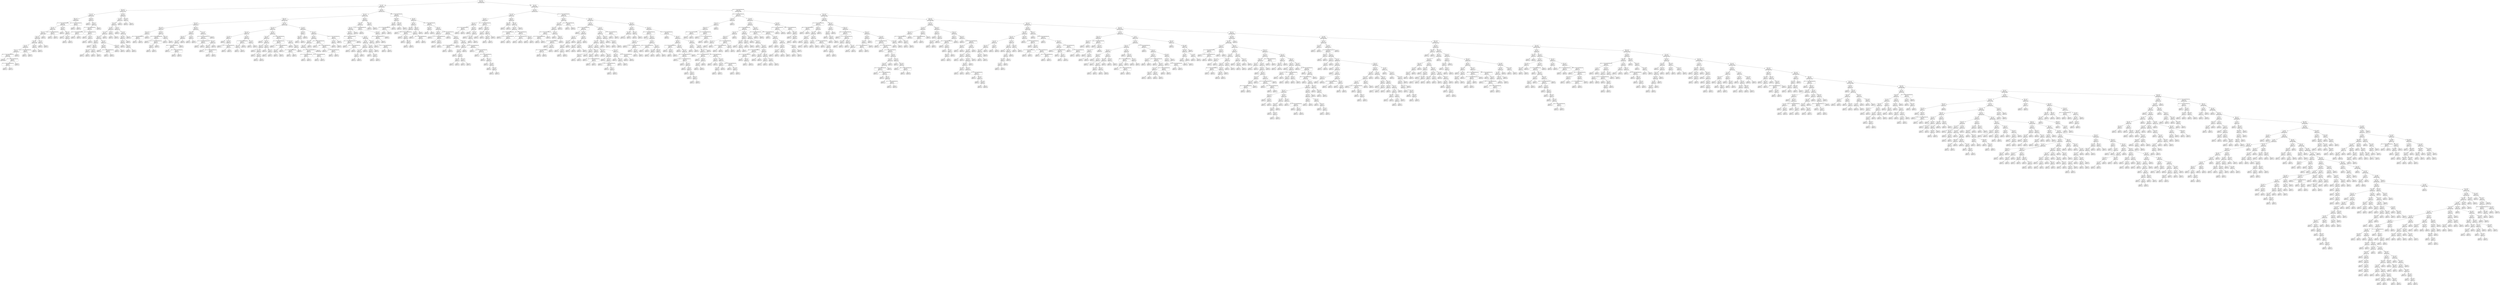 digraph Tree {
node [shape=box, style="rounded", color="black", fontname=helvetica] ;
edge [fontname=helvetica] ;
0 [label="157 <= -4.2\ngini = 0.5\nsamples = 3357\nvalue = [2625, 2607]"] ;
1 [label="37 <= -5.9\ngini = 0.5\nsamples = 511\nvalue = [360, 410]"] ;
0 -> 1 [labeldistance=2.5, labelangle=45, headlabel="True"] ;
2 [label="310 <= -0.7\ngini = 0.5\nsamples = 190\nvalue = [147, 137]"] ;
1 -> 2 ;
3 [label="171 <= -1.5\ngini = 0.5\nsamples = 142\nvalue = [99, 107]"] ;
2 -> 3 ;
4 [label="386 <= -0.2\ngini = 0.5\nsamples = 127\nvalue = [93, 90]"] ;
3 -> 4 ;
5 [label="177 <= -1.7014117331926443e+38\ngini = 0.5\nsamples = 121\nvalue = [85, 89]"] ;
4 -> 5 ;
6 [label="397 <= 0.1\ngini = 0.5\nsamples = 114\nvalue = [77, 87]"] ;
5 -> 6 ;
7 [label="384 <= -0.1\ngini = 0.5\nsamples = 109\nvalue = [76, 83]"] ;
6 -> 7 ;
8 [label="344 <= -1.1\ngini = 0.5\nsamples = 108\nvalue = [76, 82]"] ;
7 -> 8 ;
9 [label="85 <= 0.2\ngini = 0.5\nsamples = 104\nvalue = [72, 80]"] ;
8 -> 9 ;
10 [label="60 <= -0.7\ngini = 0.5\nsamples = 99\nvalue = [69, 75]"] ;
9 -> 10 ;
11 [label="348 <= -1.7\ngini = 0.5\nsamples = 96\nvalue = [66, 74]"] ;
10 -> 11 ;
12 [label="323 <= -1.7014117331926443e+38\ngini = 0.5\nsamples = 89\nvalue = [62, 69]"] ;
11 -> 12 ;
13 [label="gini = 0.5\nsamples = 83\nvalue = [59, 66]"] ;
12 -> 13 ;
14 [label="49 <= -1.7014117331926443e+38\ngini = 0.5\nsamples = 6\nvalue = [3, 3]"] ;
12 -> 14 ;
15 [label="373 <= -1.7014117331926443e+38\ngini = 0.5\nsamples = 4\nvalue = [2, 2]"] ;
14 -> 15 ;
16 [label="gini = 0.5\nsamples = 2\nvalue = [1, 1]"] ;
15 -> 16 ;
17 [label="gini = 0.5\nsamples = 2\nvalue = [1, 1]"] ;
15 -> 17 ;
18 [label="gini = 0.5\nsamples = 2\nvalue = [1, 1]"] ;
14 -> 18 ;
19 [label="gini = 0.5\nsamples = 7\nvalue = [4, 5]"] ;
11 -> 19 ;
20 [label="82 <= -1.7014117331926443e+38\ngini = 0.4\nsamples = 3\nvalue = [3, 1]"] ;
10 -> 20 ;
21 [label="gini = 0.0\nsamples = 1\nvalue = [2, 0]"] ;
20 -> 21 ;
22 [label="gini = 0.5\nsamples = 2\nvalue = [1, 1]"] ;
20 -> 22 ;
23 [label="125 <= 1.0\ngini = 0.5\nsamples = 5\nvalue = [3, 5]"] ;
9 -> 23 ;
24 [label="gini = 0.4\nsamples = 2\nvalue = [1, 2]"] ;
23 -> 24 ;
25 [label="gini = 0.5\nsamples = 3\nvalue = [2, 3]"] ;
23 -> 25 ;
26 [label="6 <= -1.0\ngini = 0.4\nsamples = 4\nvalue = [4, 2]"] ;
8 -> 26 ;
27 [label="gini = 0.4\nsamples = 2\nvalue = [2, 1]"] ;
26 -> 27 ;
28 [label="gini = 0.4\nsamples = 2\nvalue = [2, 1]"] ;
26 -> 28 ;
29 [label="gini = 0.0\nsamples = 1\nvalue = [0, 1]"] ;
7 -> 29 ;
30 [label="363 <= -1.7014117331926443e+38\ngini = 0.3\nsamples = 5\nvalue = [1, 4]"] ;
6 -> 30 ;
31 [label="gini = 0.0\nsamples = 3\nvalue = [0, 3]"] ;
30 -> 31 ;
32 [label="gini = 0.5\nsamples = 2\nvalue = [1, 1]"] ;
30 -> 32 ;
33 [label="187 <= -5.9\ngini = 0.3\nsamples = 7\nvalue = [8, 2]"] ;
5 -> 33 ;
34 [label="gini = 0.0\nsamples = 2\nvalue = [2, 0]"] ;
33 -> 34 ;
35 [label="88 <= -5.8\ngini = 0.4\nsamples = 5\nvalue = [6, 2]"] ;
33 -> 35 ;
36 [label="gini = 0.0\nsamples = 1\nvalue = [1, 0]"] ;
35 -> 36 ;
37 [label="173 <= -5.5\ngini = 0.4\nsamples = 4\nvalue = [5, 2]"] ;
35 -> 37 ;
38 [label="gini = 0.4\nsamples = 2\nvalue = [3, 1]"] ;
37 -> 38 ;
39 [label="gini = 0.4\nsamples = 2\nvalue = [2, 1]"] ;
37 -> 39 ;
40 [label="384 <= -1.7014117331926443e+38\ngini = 0.2\nsamples = 6\nvalue = [8, 1]"] ;
4 -> 40 ;
41 [label="gini = 0.5\nsamples = 2\nvalue = [1, 1]"] ;
40 -> 41 ;
42 [label="gini = 0.0\nsamples = 4\nvalue = [7, 0]"] ;
40 -> 42 ;
43 [label="160 <= -0.6\ngini = 0.4\nsamples = 15\nvalue = [6, 17]"] ;
3 -> 43 ;
44 [label="gini = 0.0\nsamples = 4\nvalue = [0, 7]"] ;
43 -> 44 ;
45 [label="326 <= 0.7\ngini = 0.5\nsamples = 11\nvalue = [6, 10]"] ;
43 -> 45 ;
46 [label="225 <= -1.7014117331926443e+38\ngini = 0.5\nsamples = 10\nvalue = [6, 9]"] ;
45 -> 46 ;
47 [label="201 <= -1.7014117331926443e+38\ngini = 0.5\nsamples = 4\nvalue = [2, 2]"] ;
46 -> 47 ;
48 [label="gini = 0.5\nsamples = 2\nvalue = [1, 1]"] ;
47 -> 48 ;
49 [label="gini = 0.5\nsamples = 2\nvalue = [1, 1]"] ;
47 -> 49 ;
50 [label="200 <= -1.7014117331926443e+38\ngini = 0.5\nsamples = 6\nvalue = [4, 7]"] ;
46 -> 50 ;
51 [label="gini = 0.5\nsamples = 2\nvalue = [2, 3]"] ;
50 -> 51 ;
52 [label="110 <= 1.4\ngini = 0.4\nsamples = 4\nvalue = [2, 4]"] ;
50 -> 52 ;
53 [label="gini = 0.4\nsamples = 2\nvalue = [1, 2]"] ;
52 -> 53 ;
54 [label="gini = 0.4\nsamples = 2\nvalue = [1, 2]"] ;
52 -> 54 ;
55 [label="gini = 0.0\nsamples = 1\nvalue = [0, 1]"] ;
45 -> 55 ;
56 [label="233 <= 10.4\ngini = 0.5\nsamples = 48\nvalue = [48, 30]"] ;
2 -> 56 ;
57 [label="97 <= -2.9\ngini = 0.4\nsamples = 42\nvalue = [47, 24]"] ;
56 -> 57 ;
58 [label="220 <= 0.8\ngini = 0.4\nsamples = 40\nvalue = [47, 22]"] ;
57 -> 58 ;
59 [label="43 <= 0.2\ngini = 0.4\nsamples = 26\nvalue = [33, 11]"] ;
58 -> 59 ;
60 [label="317 <= 7.3\ngini = 0.4\nsamples = 21\nvalue = [21, 10]"] ;
59 -> 60 ;
61 [label="203 <= -3.7\ngini = 0.5\nsamples = 20\nvalue = [19, 10]"] ;
60 -> 61 ;
62 [label="398 <= 0.2\ngini = 0.5\nsamples = 9\nvalue = [6, 5]"] ;
61 -> 62 ;
63 [label="gini = 0.0\nsamples = 1\nvalue = [0, 1]"] ;
62 -> 63 ;
64 [label="388 <= 3.1\ngini = 0.5\nsamples = 8\nvalue = [6, 4]"] ;
62 -> 64 ;
65 [label="198 <= -0.3\ngini = 0.5\nsamples = 4\nvalue = [2, 2]"] ;
64 -> 65 ;
66 [label="gini = 0.5\nsamples = 2\nvalue = [1, 1]"] ;
65 -> 66 ;
67 [label="gini = 0.5\nsamples = 2\nvalue = [1, 1]"] ;
65 -> 67 ;
68 [label="390 <= 3.2\ngini = 0.4\nsamples = 4\nvalue = [4, 2]"] ;
64 -> 68 ;
69 [label="gini = 0.4\nsamples = 2\nvalue = [2, 1]"] ;
68 -> 69 ;
70 [label="gini = 0.4\nsamples = 2\nvalue = [2, 1]"] ;
68 -> 70 ;
71 [label="23 <= -0.6\ngini = 0.4\nsamples = 11\nvalue = [13, 5]"] ;
61 -> 71 ;
72 [label="164 <= -0.5\ngini = 0.3\nsamples = 6\nvalue = [8, 2]"] ;
71 -> 72 ;
73 [label="gini = 0.0\nsamples = 1\nvalue = [1, 0]"] ;
72 -> 73 ;
74 [label="78 <= -1.7014117331926443e+38\ngini = 0.3\nsamples = 5\nvalue = [7, 2]"] ;
72 -> 74 ;
75 [label="gini = 0.3\nsamples = 3\nvalue = [4, 1]"] ;
74 -> 75 ;
76 [label="gini = 0.4\nsamples = 2\nvalue = [3, 1]"] ;
74 -> 76 ;
77 [label="338 <= -0.5\ngini = 0.5\nsamples = 5\nvalue = [5, 3]"] ;
71 -> 77 ;
78 [label="gini = 0.5\nsamples = 3\nvalue = [3, 2]"] ;
77 -> 78 ;
79 [label="gini = 0.4\nsamples = 2\nvalue = [2, 1]"] ;
77 -> 79 ;
80 [label="gini = 0.0\nsamples = 1\nvalue = [2, 0]"] ;
60 -> 80 ;
81 [label="104 <= 2.3\ngini = 0.1\nsamples = 5\nvalue = [12, 1]"] ;
59 -> 81 ;
82 [label="gini = 0.0\nsamples = 3\nvalue = [7, 0]"] ;
81 -> 82 ;
83 [label="gini = 0.3\nsamples = 2\nvalue = [5, 1]"] ;
81 -> 83 ;
84 [label="20 <= 0.7\ngini = 0.5\nsamples = 14\nvalue = [14, 11]"] ;
58 -> 84 ;
85 [label="gini = 0.0\nsamples = 1\nvalue = [0, 1]"] ;
84 -> 85 ;
86 [label="22 <= 6.0\ngini = 0.5\nsamples = 13\nvalue = [14, 10]"] ;
84 -> 86 ;
87 [label="282 <= 2.8\ngini = 0.5\nsamples = 10\nvalue = [11, 7]"] ;
86 -> 87 ;
88 [label="144 <= 1.2\ngini = 0.5\nsamples = 8\nvalue = [9, 6]"] ;
87 -> 88 ;
89 [label="gini = 0.5\nsamples = 2\nvalue = [3, 2]"] ;
88 -> 89 ;
90 [label="264 <= 1.9\ngini = 0.5\nsamples = 6\nvalue = [6, 4]"] ;
88 -> 90 ;
91 [label="gini = 0.5\nsamples = 4\nvalue = [3, 2]"] ;
90 -> 91 ;
92 [label="gini = 0.5\nsamples = 2\nvalue = [3, 2]"] ;
90 -> 92 ;
93 [label="gini = 0.4\nsamples = 2\nvalue = [2, 1]"] ;
87 -> 93 ;
94 [label="gini = 0.5\nsamples = 3\nvalue = [3, 3]"] ;
86 -> 94 ;
95 [label="gini = 0.0\nsamples = 2\nvalue = [0, 2]"] ;
57 -> 95 ;
96 [label="215 <= 15.5\ngini = 0.2\nsamples = 6\nvalue = [1, 6]"] ;
56 -> 96 ;
97 [label="gini = 0.0\nsamples = 2\nvalue = [0, 3]"] ;
96 -> 97 ;
98 [label="gini = 0.4\nsamples = 4\nvalue = [1, 3]"] ;
96 -> 98 ;
99 [label="87 <= 1.0\ngini = 0.5\nsamples = 321\nvalue = [213, 273]"] ;
1 -> 99 ;
100 [label="122 <= -0.7\ngini = 0.5\nsamples = 239\nvalue = [147, 213]"] ;
99 -> 100 ;
101 [label="348 <= -5.1\ngini = 0.5\nsamples = 177\nvalue = [118, 148]"] ;
100 -> 101 ;
102 [label="116 <= -5.4\ngini = 0.5\nsamples = 57\nvalue = [45, 42]"] ;
101 -> 102 ;
103 [label="382 <= -5.8\ngini = 0.4\nsamples = 19\nvalue = [9, 21]"] ;
102 -> 103 ;
104 [label="298 <= -5.8\ngini = 0.3\nsamples = 8\nvalue = [2, 11]"] ;
103 -> 104 ;
105 [label="244 <= -1.7014117331926443e+38\ngini = 0.4\nsamples = 4\nvalue = [2, 4]"] ;
104 -> 105 ;
106 [label="gini = 0.4\nsamples = 2\nvalue = [1, 2]"] ;
105 -> 106 ;
107 [label="gini = 0.4\nsamples = 2\nvalue = [1, 2]"] ;
105 -> 107 ;
108 [label="gini = 0.0\nsamples = 4\nvalue = [0, 7]"] ;
104 -> 108 ;
109 [label="329 <= -5.3\ngini = 0.5\nsamples = 11\nvalue = [7, 10]"] ;
103 -> 109 ;
110 [label="321 <= -1.7014117331926443e+38\ngini = 0.5\nsamples = 8\nvalue = [5, 9]"] ;
109 -> 110 ;
111 [label="gini = 0.5\nsamples = 2\nvalue = [2, 2]"] ;
110 -> 111 ;
112 [label="121 <= -1.7014117331926443e+38\ngini = 0.4\nsamples = 6\nvalue = [3, 7]"] ;
110 -> 112 ;
113 [label="322 <= 0.1\ngini = 0.4\nsamples = 4\nvalue = [2, 4]"] ;
112 -> 113 ;
114 [label="gini = 0.4\nsamples = 2\nvalue = [1, 2]"] ;
113 -> 114 ;
115 [label="gini = 0.4\nsamples = 2\nvalue = [1, 2]"] ;
113 -> 115 ;
116 [label="gini = 0.4\nsamples = 2\nvalue = [1, 3]"] ;
112 -> 116 ;
117 [label="109 <= -3.3\ngini = 0.4\nsamples = 3\nvalue = [2, 1]"] ;
109 -> 117 ;
118 [label="gini = 0.0\nsamples = 1\nvalue = [1, 0]"] ;
117 -> 118 ;
119 [label="gini = 0.5\nsamples = 2\nvalue = [1, 1]"] ;
117 -> 119 ;
120 [label="388 <= -5.2\ngini = 0.5\nsamples = 38\nvalue = [36, 21]"] ;
102 -> 120 ;
121 [label="259 <= -4.6\ngini = 0.3\nsamples = 17\nvalue = [20, 5]"] ;
120 -> 121 ;
122 [label="229 <= -5.2\ngini = 0.2\nsamples = 13\nvalue = [18, 3]"] ;
121 -> 122 ;
123 [label="144 <= -4.9\ngini = 0.3\nsamples = 8\nvalue = [11, 3]"] ;
122 -> 123 ;
124 [label="366 <= -1.7014117331926443e+38\ngini = 0.3\nsamples = 6\nvalue = [9, 2]"] ;
123 -> 124 ;
125 [label="gini = 0.0\nsamples = 1\nvalue = [1, 0]"] ;
124 -> 125 ;
126 [label="322 <= -1.7014117331926443e+38\ngini = 0.3\nsamples = 5\nvalue = [8, 2]"] ;
124 -> 126 ;
127 [label="gini = 0.3\nsamples = 3\nvalue = [4, 1]"] ;
126 -> 127 ;
128 [label="gini = 0.3\nsamples = 2\nvalue = [4, 1]"] ;
126 -> 128 ;
129 [label="gini = 0.4\nsamples = 2\nvalue = [2, 1]"] ;
123 -> 129 ;
130 [label="gini = 0.0\nsamples = 5\nvalue = [7, 0]"] ;
122 -> 130 ;
131 [label="55 <= -3.7\ngini = 0.5\nsamples = 4\nvalue = [2, 2]"] ;
121 -> 131 ;
132 [label="gini = 0.5\nsamples = 2\nvalue = [1, 1]"] ;
131 -> 132 ;
133 [label="gini = 0.5\nsamples = 2\nvalue = [1, 1]"] ;
131 -> 133 ;
134 [label="371 <= -4.9\ngini = 0.5\nsamples = 21\nvalue = [16, 16]"] ;
120 -> 134 ;
135 [label="60 <= -1.7014117331926443e+38\ngini = 0.5\nsamples = 18\nvalue = [13, 16]"] ;
134 -> 135 ;
136 [label="175 <= -1.7014117331926443e+38\ngini = 0.4\nsamples = 4\nvalue = [2, 6]"] ;
135 -> 136 ;
137 [label="gini = 0.0\nsamples = 1\nvalue = [0, 2]"] ;
136 -> 137 ;
138 [label="gini = 0.4\nsamples = 3\nvalue = [2, 4]"] ;
136 -> 138 ;
139 [label="218 <= -4.9\ngini = 0.5\nsamples = 14\nvalue = [11, 10]"] ;
135 -> 139 ;
140 [label="381 <= -5.2\ngini = 0.5\nsamples = 6\nvalue = [4, 4]"] ;
139 -> 140 ;
141 [label="gini = 0.5\nsamples = 2\nvalue = [1, 1]"] ;
140 -> 141 ;
142 [label="307 <= -1.7014117331926443e+38\ngini = 0.5\nsamples = 4\nvalue = [3, 3]"] ;
140 -> 142 ;
143 [label="gini = 0.5\nsamples = 2\nvalue = [1, 1]"] ;
142 -> 143 ;
144 [label="gini = 0.5\nsamples = 2\nvalue = [2, 2]"] ;
142 -> 144 ;
145 [label="gini = 0.5\nsamples = 8\nvalue = [7, 6]"] ;
139 -> 145 ;
146 [label="gini = 0.0\nsamples = 3\nvalue = [3, 0]"] ;
134 -> 146 ;
147 [label="96 <= -4.3\ngini = 0.5\nsamples = 120\nvalue = [73, 106]"] ;
101 -> 147 ;
148 [label="321 <= -4.8\ngini = 0.4\nsamples = 57\nvalue = [27, 56]"] ;
147 -> 148 ;
149 [label="163 <= -5.2\ngini = 0.3\nsamples = 20\nvalue = [7, 27]"] ;
148 -> 149 ;
150 [label="12 <= -5.1\ngini = 0.5\nsamples = 7\nvalue = [4, 4]"] ;
149 -> 150 ;
151 [label="gini = 0.0\nsamples = 1\nvalue = [0, 1]"] ;
150 -> 151 ;
152 [label="131 <= -4.8\ngini = 0.5\nsamples = 6\nvalue = [4, 3]"] ;
150 -> 152 ;
153 [label="gini = 0.4\nsamples = 2\nvalue = [2, 1]"] ;
152 -> 153 ;
154 [label="281 <= -1.7014117331926443e+38\ngini = 0.5\nsamples = 4\nvalue = [2, 2]"] ;
152 -> 154 ;
155 [label="gini = 0.5\nsamples = 2\nvalue = [1, 1]"] ;
154 -> 155 ;
156 [label="gini = 0.5\nsamples = 2\nvalue = [1, 1]"] ;
154 -> 156 ;
157 [label="60 <= -4.4\ngini = 0.2\nsamples = 13\nvalue = [3, 23]"] ;
149 -> 157 ;
158 [label="1 <= -1.7014117331926443e+38\ngini = 0.1\nsamples = 9\nvalue = [1, 19]"] ;
157 -> 158 ;
159 [label="303 <= -4.9\ngini = 0.3\nsamples = 3\nvalue = [1, 4]"] ;
158 -> 159 ;
160 [label="gini = 0.4\nsamples = 2\nvalue = [1, 2]"] ;
159 -> 160 ;
161 [label="gini = 0.0\nsamples = 1\nvalue = [0, 2]"] ;
159 -> 161 ;
162 [label="gini = 0.0\nsamples = 6\nvalue = [0, 15]"] ;
158 -> 162 ;
163 [label="21 <= -3.0\ngini = 0.4\nsamples = 4\nvalue = [2, 4]"] ;
157 -> 163 ;
164 [label="gini = 0.4\nsamples = 2\nvalue = [1, 2]"] ;
163 -> 164 ;
165 [label="gini = 0.4\nsamples = 2\nvalue = [1, 2]"] ;
163 -> 165 ;
166 [label="59 <= -4.6\ngini = 0.5\nsamples = 37\nvalue = [20, 29]"] ;
148 -> 166 ;
167 [label="102 <= -5.3\ngini = 0.5\nsamples = 17\nvalue = [14, 10]"] ;
166 -> 167 ;
168 [label="gini = 0.0\nsamples = 2\nvalue = [2, 0]"] ;
167 -> 168 ;
169 [label="393 <= -4.7\ngini = 0.5\nsamples = 15\nvalue = [12, 10]"] ;
167 -> 169 ;
170 [label="138 <= -5.0\ngini = 0.5\nsamples = 10\nvalue = [8, 8]"] ;
169 -> 170 ;
171 [label="gini = 0.5\nsamples = 2\nvalue = [2, 2]"] ;
170 -> 171 ;
172 [label="357 <= -4.9\ngini = 0.5\nsamples = 8\nvalue = [6, 6]"] ;
170 -> 172 ;
173 [label="gini = 0.5\nsamples = 2\nvalue = [1, 1]"] ;
172 -> 173 ;
174 [label="304 <= -4.4\ngini = 0.5\nsamples = 6\nvalue = [5, 5]"] ;
172 -> 174 ;
175 [label="gini = 0.5\nsamples = 4\nvalue = [2, 2]"] ;
174 -> 175 ;
176 [label="gini = 0.5\nsamples = 2\nvalue = [3, 3]"] ;
174 -> 176 ;
177 [label="120 <= -4.7\ngini = 0.4\nsamples = 5\nvalue = [4, 2]"] ;
169 -> 177 ;
178 [label="gini = 0.0\nsamples = 1\nvalue = [1, 0]"] ;
177 -> 178 ;
179 [label="203 <= -4.7\ngini = 0.5\nsamples = 4\nvalue = [3, 2]"] ;
177 -> 179 ;
180 [label="gini = 0.4\nsamples = 2\nvalue = [2, 1]"] ;
179 -> 180 ;
181 [label="gini = 0.5\nsamples = 2\nvalue = [1, 1]"] ;
179 -> 181 ;
182 [label="97 <= -1.7014117331926443e+38\ngini = 0.4\nsamples = 20\nvalue = [6, 19]"] ;
166 -> 182 ;
183 [label="33 <= -1.7014117331926443e+38\ngini = 0.5\nsamples = 8\nvalue = [4, 5]"] ;
182 -> 183 ;
184 [label="gini = 0.0\nsamples = 1\nvalue = [0, 1]"] ;
183 -> 184 ;
185 [label="195 <= -1.7014117331926443e+38\ngini = 0.5\nsamples = 7\nvalue = [4, 4]"] ;
183 -> 185 ;
186 [label="255 <= 0.0\ngini = 0.5\nsamples = 5\nvalue = [3, 3]"] ;
185 -> 186 ;
187 [label="gini = 0.5\nsamples = 2\nvalue = [1, 1]"] ;
186 -> 187 ;
188 [label="gini = 0.5\nsamples = 3\nvalue = [2, 2]"] ;
186 -> 188 ;
189 [label="gini = 0.5\nsamples = 2\nvalue = [1, 1]"] ;
185 -> 189 ;
190 [label="24 <= -4.3\ngini = 0.2\nsamples = 12\nvalue = [2, 14]"] ;
182 -> 190 ;
191 [label="gini = 0.0\nsamples = 6\nvalue = [0, 8]"] ;
190 -> 191 ;
192 [label="362 <= -4.1\ngini = 0.4\nsamples = 6\nvalue = [2, 6]"] ;
190 -> 192 ;
193 [label="29 <= -1.7014117331926443e+38\ngini = 0.5\nsamples = 4\nvalue = [2, 3]"] ;
192 -> 193 ;
194 [label="gini = 0.4\nsamples = 2\nvalue = [1, 2]"] ;
193 -> 194 ;
195 [label="gini = 0.5\nsamples = 2\nvalue = [1, 1]"] ;
193 -> 195 ;
196 [label="gini = 0.0\nsamples = 2\nvalue = [0, 3]"] ;
192 -> 196 ;
197 [label="76 <= -3.9\ngini = 0.5\nsamples = 63\nvalue = [46, 50]"] ;
147 -> 197 ;
198 [label="332 <= -4.6\ngini = 0.4\nsamples = 7\nvalue = [6, 2]"] ;
197 -> 198 ;
199 [label="133 <= -4.6\ngini = 0.5\nsamples = 4\nvalue = [3, 2]"] ;
198 -> 199 ;
200 [label="gini = 0.4\nsamples = 2\nvalue = [2, 1]"] ;
199 -> 200 ;
201 [label="gini = 0.5\nsamples = 2\nvalue = [1, 1]"] ;
199 -> 201 ;
202 [label="gini = 0.0\nsamples = 3\nvalue = [3, 0]"] ;
198 -> 202 ;
203 [label="122 <= -1.5\ngini = 0.5\nsamples = 56\nvalue = [40, 48]"] ;
197 -> 203 ;
204 [label="242 <= 0.7\ngini = 0.5\nsamples = 51\nvalue = [36, 46]"] ;
203 -> 204 ;
205 [label="145 <= 0.5\ngini = 0.5\nsamples = 44\nvalue = [32, 38]"] ;
204 -> 205 ;
206 [label="123 <= -3.0\ngini = 0.5\nsamples = 42\nvalue = [30, 37]"] ;
205 -> 206 ;
207 [label="213 <= -1.7014117331926443e+38\ngini = 0.5\nsamples = 8\nvalue = [4, 4]"] ;
206 -> 207 ;
208 [label="197 <= -1.7014117331926443e+38\ngini = 0.5\nsamples = 4\nvalue = [2, 2]"] ;
207 -> 208 ;
209 [label="gini = 0.5\nsamples = 2\nvalue = [1, 1]"] ;
208 -> 209 ;
210 [label="gini = 0.5\nsamples = 2\nvalue = [1, 1]"] ;
208 -> 210 ;
211 [label="125 <= -1.7014117331926443e+38\ngini = 0.5\nsamples = 4\nvalue = [2, 2]"] ;
207 -> 211 ;
212 [label="gini = 0.5\nsamples = 2\nvalue = [1, 1]"] ;
211 -> 212 ;
213 [label="gini = 0.5\nsamples = 2\nvalue = [1, 1]"] ;
211 -> 213 ;
214 [label="gini = 0.5\nsamples = 34\nvalue = [26, 33]"] ;
206 -> 214 ;
215 [label="gini = 0.4\nsamples = 2\nvalue = [2, 1]"] ;
205 -> 215 ;
216 [label="139 <= -1.7014117331926443e+38\ngini = 0.4\nsamples = 7\nvalue = [4, 8]"] ;
204 -> 216 ;
217 [label="gini = 0.0\nsamples = 1\nvalue = [0, 1]"] ;
216 -> 217 ;
218 [label="395 <= -1.7014117331926443e+38\ngini = 0.5\nsamples = 6\nvalue = [4, 7]"] ;
216 -> 218 ;
219 [label="gini = 0.5\nsamples = 2\nvalue = [2, 3]"] ;
218 -> 219 ;
220 [label="81 <= -1.7014117331926443e+38\ngini = 0.4\nsamples = 4\nvalue = [2, 4]"] ;
218 -> 220 ;
221 [label="gini = 0.4\nsamples = 2\nvalue = [1, 2]"] ;
220 -> 221 ;
222 [label="gini = 0.4\nsamples = 2\nvalue = [1, 2]"] ;
220 -> 222 ;
223 [label="130 <= -1.7014117331926443e+38\ngini = 0.4\nsamples = 5\nvalue = [4, 2]"] ;
203 -> 223 ;
224 [label="15 <= -0.7\ngini = 0.5\nsamples = 4\nvalue = [3, 2]"] ;
223 -> 224 ;
225 [label="gini = 0.5\nsamples = 2\nvalue = [1, 1]"] ;
224 -> 225 ;
226 [label="gini = 0.4\nsamples = 2\nvalue = [2, 1]"] ;
224 -> 226 ;
227 [label="gini = 0.0\nsamples = 1\nvalue = [1, 0]"] ;
223 -> 227 ;
228 [label="260 <= 3.2\ngini = 0.4\nsamples = 62\nvalue = [29, 65]"] ;
100 -> 228 ;
229 [label="138 <= 0.9\ngini = 0.4\nsamples = 57\nvalue = [24, 64]"] ;
228 -> 229 ;
230 [label="376 <= 1.5\ngini = 0.4\nsamples = 50\nvalue = [18, 58]"] ;
229 -> 230 ;
231 [label="200 <= -0.4\ngini = 0.4\nsamples = 45\nvalue = [18, 49]"] ;
230 -> 231 ;
232 [label="145 <= -1.7014117331926443e+38\ngini = 0.2\nsamples = 11\nvalue = [2, 13]"] ;
231 -> 232 ;
233 [label="253 <= -1.7014117331926443e+38\ngini = 0.3\nsamples = 7\nvalue = [2, 7]"] ;
232 -> 233 ;
234 [label="gini = 0.5\nsamples = 2\nvalue = [1, 1]"] ;
233 -> 234 ;
235 [label="190 <= -1.7014117331926443e+38\ngini = 0.2\nsamples = 5\nvalue = [1, 6]"] ;
233 -> 235 ;
236 [label="gini = 0.3\nsamples = 4\nvalue = [1, 5]"] ;
235 -> 236 ;
237 [label="gini = 0.0\nsamples = 1\nvalue = [0, 1]"] ;
235 -> 237 ;
238 [label="gini = 0.0\nsamples = 4\nvalue = [0, 6]"] ;
232 -> 238 ;
239 [label="13 <= 0.1\ngini = 0.4\nsamples = 34\nvalue = [16, 36]"] ;
231 -> 239 ;
240 [label="47 <= 0.1\ngini = 0.5\nsamples = 23\nvalue = [13, 22]"] ;
239 -> 240 ;
241 [label="173 <= 0.7\ngini = 0.4\nsamples = 15\nvalue = [8, 16]"] ;
240 -> 241 ;
242 [label="222 <= -0.2\ngini = 0.4\nsamples = 11\nvalue = [5, 11]"] ;
241 -> 242 ;
243 [label="177 <= -0.1\ngini = 0.4\nsamples = 4\nvalue = [2, 4]"] ;
242 -> 243 ;
244 [label="gini = 0.4\nsamples = 2\nvalue = [1, 2]"] ;
243 -> 244 ;
245 [label="gini = 0.4\nsamples = 2\nvalue = [1, 2]"] ;
243 -> 245 ;
246 [label="gini = 0.4\nsamples = 7\nvalue = [3, 7]"] ;
242 -> 246 ;
247 [label="gini = 0.5\nsamples = 4\nvalue = [3, 5]"] ;
241 -> 247 ;
248 [label="31 <= 0.7\ngini = 0.5\nsamples = 8\nvalue = [5, 6]"] ;
240 -> 248 ;
249 [label="153 <= 0.0\ngini = 0.5\nsamples = 6\nvalue = [4, 4]"] ;
248 -> 249 ;
250 [label="gini = 0.5\nsamples = 2\nvalue = [1, 1]"] ;
249 -> 250 ;
251 [label="133 <= 0.6\ngini = 0.5\nsamples = 4\nvalue = [3, 3]"] ;
249 -> 251 ;
252 [label="gini = 0.5\nsamples = 2\nvalue = [2, 2]"] ;
251 -> 252 ;
253 [label="gini = 0.5\nsamples = 2\nvalue = [1, 1]"] ;
251 -> 253 ;
254 [label="gini = 0.4\nsamples = 2\nvalue = [1, 2]"] ;
248 -> 254 ;
255 [label="352 <= 0.8\ngini = 0.3\nsamples = 11\nvalue = [3, 14]"] ;
239 -> 255 ;
256 [label="gini = 0.0\nsamples = 3\nvalue = [0, 3]"] ;
255 -> 256 ;
257 [label="175 <= -1.7014117331926443e+38\ngini = 0.3\nsamples = 8\nvalue = [3, 11]"] ;
255 -> 257 ;
258 [label="gini = 0.3\nsamples = 3\nvalue = [1, 5]"] ;
257 -> 258 ;
259 [label="gini = 0.4\nsamples = 5\nvalue = [2, 6]"] ;
257 -> 259 ;
260 [label="gini = 0.0\nsamples = 5\nvalue = [0, 9]"] ;
230 -> 260 ;
261 [label="130 <= -1.7014117331926443e+38\ngini = 0.5\nsamples = 7\nvalue = [6, 6]"] ;
229 -> 261 ;
262 [label="gini = 0.0\nsamples = 2\nvalue = [3, 0]"] ;
261 -> 262 ;
263 [label="378 <= 0.4\ngini = 0.4\nsamples = 5\nvalue = [3, 6]"] ;
261 -> 263 ;
264 [label="270 <= -1.7014117331926443e+38\ngini = 0.5\nsamples = 4\nvalue = [3, 5]"] ;
263 -> 264 ;
265 [label="gini = 0.5\nsamples = 2\nvalue = [2, 3]"] ;
264 -> 265 ;
266 [label="gini = 0.4\nsamples = 2\nvalue = [1, 2]"] ;
264 -> 266 ;
267 [label="gini = 0.0\nsamples = 1\nvalue = [0, 1]"] ;
263 -> 267 ;
268 [label="303 <= 3.8\ngini = 0.3\nsamples = 5\nvalue = [5, 1]"] ;
228 -> 268 ;
269 [label="gini = 0.4\nsamples = 2\nvalue = [2, 1]"] ;
268 -> 269 ;
270 [label="gini = 0.0\nsamples = 3\nvalue = [3, 0]"] ;
268 -> 270 ;
271 [label="262 <= -1.7014117331926443e+38\ngini = 0.5\nsamples = 82\nvalue = [66, 60]"] ;
99 -> 271 ;
272 [label="299 <= 10.6\ngini = 0.4\nsamples = 9\nvalue = [13, 5]"] ;
271 -> 272 ;
273 [label="81 <= 8.1\ngini = 0.3\nsamples = 5\nvalue = [9, 2]"] ;
272 -> 273 ;
274 [label="277 <= -1.7014117331926443e+38\ngini = 0.3\nsamples = 4\nvalue = [7, 2]"] ;
273 -> 274 ;
275 [label="gini = 0.3\nsamples = 2\nvalue = [4, 1]"] ;
274 -> 275 ;
276 [label="gini = 0.4\nsamples = 2\nvalue = [3, 1]"] ;
274 -> 276 ;
277 [label="gini = 0.0\nsamples = 1\nvalue = [2, 0]"] ;
273 -> 277 ;
278 [label="279 <= 23.9\ngini = 0.5\nsamples = 4\nvalue = [4, 3]"] ;
272 -> 278 ;
279 [label="gini = 0.5\nsamples = 2\nvalue = [3, 2]"] ;
278 -> 279 ;
280 [label="gini = 0.5\nsamples = 2\nvalue = [1, 1]"] ;
278 -> 280 ;
281 [label="69 <= 1.9\ngini = 0.5\nsamples = 73\nvalue = [53, 55]"] ;
271 -> 281 ;
282 [label="236 <= 1.4\ngini = 0.5\nsamples = 19\nvalue = [16, 11]"] ;
281 -> 282 ;
283 [label="263 <= 0.8\ngini = 0.5\nsamples = 10\nvalue = [6, 6]"] ;
282 -> 283 ;
284 [label="gini = 0.5\nsamples = 2\nvalue = [1, 1]"] ;
283 -> 284 ;
285 [label="265 <= -1.7014117331926443e+38\ngini = 0.5\nsamples = 8\nvalue = [5, 5]"] ;
283 -> 285 ;
286 [label="gini = 0.5\nsamples = 2\nvalue = [1, 1]"] ;
285 -> 286 ;
287 [label="144 <= 0.1\ngini = 0.5\nsamples = 6\nvalue = [4, 4]"] ;
285 -> 287 ;
288 [label="gini = 0.5\nsamples = 2\nvalue = [1, 1]"] ;
287 -> 288 ;
289 [label="366 <= 0.6\ngini = 0.5\nsamples = 4\nvalue = [3, 3]"] ;
287 -> 289 ;
290 [label="gini = 0.5\nsamples = 2\nvalue = [2, 2]"] ;
289 -> 290 ;
291 [label="gini = 0.5\nsamples = 2\nvalue = [1, 1]"] ;
289 -> 291 ;
292 [label="364 <= 1.6\ngini = 0.4\nsamples = 9\nvalue = [10, 5]"] ;
282 -> 292 ;
293 [label="23 <= 1.1\ngini = 0.5\nsamples = 8\nvalue = [8, 5]"] ;
292 -> 293 ;
294 [label="gini = 0.4\nsamples = 2\nvalue = [2, 1]"] ;
293 -> 294 ;
295 [label="364 <= -1.7014117331926443e+38\ngini = 0.5\nsamples = 6\nvalue = [6, 4]"] ;
293 -> 295 ;
296 [label="gini = 0.5\nsamples = 2\nvalue = [3, 2]"] ;
295 -> 296 ;
297 [label="gini = 0.5\nsamples = 4\nvalue = [3, 2]"] ;
295 -> 297 ;
298 [label="gini = 0.0\nsamples = 1\nvalue = [2, 0]"] ;
292 -> 298 ;
299 [label="45 <= -1.7014117331926443e+38\ngini = 0.5\nsamples = 54\nvalue = [37, 44]"] ;
281 -> 299 ;
300 [label="261 <= 11.3\ngini = 0.3\nsamples = 4\nvalue = [5, 1]"] ;
299 -> 300 ;
301 [label="gini = 0.0\nsamples = 2\nvalue = [2, 0]"] ;
300 -> 301 ;
302 [label="gini = 0.4\nsamples = 2\nvalue = [3, 1]"] ;
300 -> 302 ;
303 [label="185 <= 2.2\ngini = 0.5\nsamples = 50\nvalue = [32, 43]"] ;
299 -> 303 ;
304 [label="106 <= 2.1\ngini = 0.4\nsamples = 10\nvalue = [4, 11]"] ;
303 -> 304 ;
305 [label="gini = 0.3\nsamples = 3\nvalue = [1, 5]"] ;
304 -> 305 ;
306 [label="347 <= -1.7014117331926443e+38\ngini = 0.4\nsamples = 7\nvalue = [3, 6]"] ;
304 -> 306 ;
307 [label="gini = 0.4\nsamples = 2\nvalue = [1, 2]"] ;
306 -> 307 ;
308 [label="364 <= 1.1\ngini = 0.4\nsamples = 5\nvalue = [2, 4]"] ;
306 -> 308 ;
309 [label="gini = 0.4\nsamples = 3\nvalue = [1, 2]"] ;
308 -> 309 ;
310 [label="gini = 0.4\nsamples = 2\nvalue = [1, 2]"] ;
308 -> 310 ;
311 [label="324 <= -1.7014117331926443e+38\ngini = 0.5\nsamples = 40\nvalue = [28, 32]"] ;
303 -> 311 ;
312 [label="gini = 0.0\nsamples = 2\nvalue = [3, 0]"] ;
311 -> 312 ;
313 [label="300 <= 3.7\ngini = 0.5\nsamples = 38\nvalue = [25, 32]"] ;
311 -> 313 ;
314 [label="339 <= 2.4\ngini = 0.5\nsamples = 8\nvalue = [7, 4]"] ;
313 -> 314 ;
315 [label="132 <= -1.7014117331926443e+38\ngini = 0.5\nsamples = 6\nvalue = [4, 4]"] ;
314 -> 315 ;
316 [label="gini = 0.5\nsamples = 2\nvalue = [1, 1]"] ;
315 -> 316 ;
317 [label="gini = 0.5\nsamples = 4\nvalue = [3, 3]"] ;
315 -> 317 ;
318 [label="gini = 0.0\nsamples = 2\nvalue = [3, 0]"] ;
314 -> 318 ;
319 [label="352 <= 11.1\ngini = 0.5\nsamples = 30\nvalue = [18, 28]"] ;
313 -> 319 ;
320 [label="354 <= 8.7\ngini = 0.4\nsamples = 11\nvalue = [4, 12]"] ;
319 -> 320 ;
321 [label="170 <= 4.1\ngini = 0.4\nsamples = 9\nvalue = [4, 8]"] ;
320 -> 321 ;
322 [label="gini = 0.0\nsamples = 1\nvalue = [0, 2]"] ;
321 -> 322 ;
323 [label="167 <= 6.2\ngini = 0.5\nsamples = 8\nvalue = [4, 6]"] ;
321 -> 323 ;
324 [label="392 <= 2.6\ngini = 0.4\nsamples = 4\nvalue = [2, 4]"] ;
323 -> 324 ;
325 [label="gini = 0.4\nsamples = 2\nvalue = [1, 2]"] ;
324 -> 325 ;
326 [label="gini = 0.4\nsamples = 2\nvalue = [1, 2]"] ;
324 -> 326 ;
327 [label="141 <= 17.5\ngini = 0.5\nsamples = 4\nvalue = [2, 2]"] ;
323 -> 327 ;
328 [label="gini = 0.5\nsamples = 2\nvalue = [1, 1]"] ;
327 -> 328 ;
329 [label="gini = 0.5\nsamples = 2\nvalue = [1, 1]"] ;
327 -> 329 ;
330 [label="gini = 0.0\nsamples = 2\nvalue = [0, 4]"] ;
320 -> 330 ;
331 [label="343 <= -1.7014117331926443e+38\ngini = 0.5\nsamples = 19\nvalue = [14, 16]"] ;
319 -> 331 ;
332 [label="gini = 0.0\nsamples = 1\nvalue = [1, 0]"] ;
331 -> 332 ;
333 [label="105 <= -1.7014117331926443e+38\ngini = 0.5\nsamples = 18\nvalue = [13, 16]"] ;
331 -> 333 ;
334 [label="gini = 0.4\nsamples = 2\nvalue = [1, 3]"] ;
333 -> 334 ;
335 [label="15 <= -1.7014117331926443e+38\ngini = 0.5\nsamples = 16\nvalue = [12, 13]"] ;
333 -> 335 ;
336 [label="gini = 0.5\nsamples = 4\nvalue = [2, 3]"] ;
335 -> 336 ;
337 [label="367 <= 13.4\ngini = 0.5\nsamples = 12\nvalue = [10, 10]"] ;
335 -> 337 ;
338 [label="gini = 0.5\nsamples = 6\nvalue = [4, 4]"] ;
337 -> 338 ;
339 [label="30 <= 16.9\ngini = 0.5\nsamples = 6\nvalue = [6, 6]"] ;
337 -> 339 ;
340 [label="gini = 0.5\nsamples = 2\nvalue = [3, 3]"] ;
339 -> 340 ;
341 [label="213 <= 34.7\ngini = 0.5\nsamples = 4\nvalue = [3, 3]"] ;
339 -> 341 ;
342 [label="gini = 0.5\nsamples = 2\nvalue = [2, 2]"] ;
341 -> 342 ;
343 [label="gini = 0.5\nsamples = 2\nvalue = [1, 1]"] ;
341 -> 343 ;
344 [label="64 <= -3.2\ngini = 0.5\nsamples = 2846\nvalue = [2265, 2197]"] ;
0 -> 344 [labeldistance=2.5, labelangle=-45, headlabel="False"] ;
345 [label="117 <= -4.1\ngini = 0.5\nsamples = 287\nvalue = [253, 194]"] ;
344 -> 345 ;
346 [label="271 <= -3.8\ngini = 0.5\nsamples = 54\nvalue = [41, 44]"] ;
345 -> 346 ;
347 [label="30 <= -4.1\ngini = 0.5\nsamples = 31\nvalue = [18, 29]"] ;
346 -> 347 ;
348 [label="218 <= -4.4\ngini = 0.4\nsamples = 14\nvalue = [6, 19]"] ;
347 -> 348 ;
349 [label="90 <= -1.7014117331926443e+38\ngini = 0.5\nsamples = 4\nvalue = [3, 4]"] ;
348 -> 349 ;
350 [label="gini = 0.5\nsamples = 2\nvalue = [2, 2]"] ;
349 -> 350 ;
351 [label="gini = 0.4\nsamples = 2\nvalue = [1, 2]"] ;
349 -> 351 ;
352 [label="135 <= -4.0\ngini = 0.3\nsamples = 10\nvalue = [3, 15]"] ;
348 -> 352 ;
353 [label="gini = 0.0\nsamples = 4\nvalue = [0, 5]"] ;
352 -> 353 ;
354 [label="112 <= -3.9\ngini = 0.4\nsamples = 6\nvalue = [3, 10]"] ;
352 -> 354 ;
355 [label="gini = 0.3\nsamples = 2\nvalue = [1, 5]"] ;
354 -> 355 ;
356 [label="337 <= 0.2\ngini = 0.4\nsamples = 4\nvalue = [2, 5]"] ;
354 -> 356 ;
357 [label="gini = 0.4\nsamples = 2\nvalue = [1, 2]"] ;
356 -> 357 ;
358 [label="gini = 0.4\nsamples = 2\nvalue = [1, 3]"] ;
356 -> 358 ;
359 [label="301 <= -1.7014117331926443e+38\ngini = 0.5\nsamples = 17\nvalue = [12, 10]"] ;
347 -> 359 ;
360 [label="gini = 0.4\nsamples = 2\nvalue = [1, 2]"] ;
359 -> 360 ;
361 [label="338 <= -4.2\ngini = 0.5\nsamples = 15\nvalue = [11, 8]"] ;
359 -> 361 ;
362 [label="47 <= -2.4\ngini = 0.4\nsamples = 4\nvalue = [4, 2]"] ;
361 -> 362 ;
363 [label="gini = 0.4\nsamples = 2\nvalue = [2, 1]"] ;
362 -> 363 ;
364 [label="gini = 0.4\nsamples = 2\nvalue = [2, 1]"] ;
362 -> 364 ;
365 [label="286 <= -1.7\ngini = 0.5\nsamples = 11\nvalue = [7, 6]"] ;
361 -> 365 ;
366 [label="253 <= -3.9\ngini = 0.5\nsamples = 4\nvalue = [2, 2]"] ;
365 -> 366 ;
367 [label="gini = 0.5\nsamples = 2\nvalue = [1, 1]"] ;
366 -> 367 ;
368 [label="gini = 0.5\nsamples = 2\nvalue = [1, 1]"] ;
366 -> 368 ;
369 [label="gini = 0.5\nsamples = 7\nvalue = [5, 4]"] ;
365 -> 369 ;
370 [label="236 <= -3.7\ngini = 0.5\nsamples = 23\nvalue = [23, 15]"] ;
346 -> 370 ;
371 [label="395 <= -3.9\ngini = 0.2\nsamples = 4\nvalue = [6, 1]"] ;
370 -> 371 ;
372 [label="gini = 0.4\nsamples = 2\nvalue = [3, 1]"] ;
371 -> 372 ;
373 [label="gini = 0.0\nsamples = 2\nvalue = [3, 0]"] ;
371 -> 373 ;
374 [label="385 <= 9.2\ngini = 0.5\nsamples = 19\nvalue = [17, 14]"] ;
370 -> 374 ;
375 [label="190 <= -0.7\ngini = 0.5\nsamples = 17\nvalue = [16, 12]"] ;
374 -> 375 ;
376 [label="90 <= -1.7014117331926443e+38\ngini = 0.5\nsamples = 6\nvalue = [5, 6]"] ;
375 -> 376 ;
377 [label="gini = 0.5\nsamples = 2\nvalue = [2, 3]"] ;
376 -> 377 ;
378 [label="303 <= -1.7014117331926443e+38\ngini = 0.5\nsamples = 4\nvalue = [3, 3]"] ;
376 -> 378 ;
379 [label="gini = 0.5\nsamples = 2\nvalue = [2, 2]"] ;
378 -> 379 ;
380 [label="gini = 0.5\nsamples = 2\nvalue = [1, 1]"] ;
378 -> 380 ;
381 [label="201 <= -1.7014117331926443e+38\ngini = 0.5\nsamples = 11\nvalue = [11, 6]"] ;
375 -> 381 ;
382 [label="87 <= -1.7014117331926443e+38\ngini = 0.4\nsamples = 7\nvalue = [7, 3]"] ;
381 -> 382 ;
383 [label="gini = 0.4\nsamples = 3\nvalue = [3, 1]"] ;
382 -> 383 ;
384 [label="gini = 0.4\nsamples = 4\nvalue = [4, 2]"] ;
382 -> 384 ;
385 [label="346 <= 1.4\ngini = 0.5\nsamples = 4\nvalue = [4, 3]"] ;
381 -> 385 ;
386 [label="gini = 0.5\nsamples = 2\nvalue = [3, 2]"] ;
385 -> 386 ;
387 [label="gini = 0.5\nsamples = 2\nvalue = [1, 1]"] ;
385 -> 387 ;
388 [label="gini = 0.4\nsamples = 2\nvalue = [1, 2]"] ;
374 -> 388 ;
389 [label="172 <= -1.7014117331926443e+38\ngini = 0.5\nsamples = 233\nvalue = [212, 150]"] ;
345 -> 389 ;
390 [label="167 <= -1.1\ngini = 0.5\nsamples = 32\nvalue = [23, 30]"] ;
389 -> 390 ;
391 [label="207 <= -2.3\ngini = 0.5\nsamples = 24\nvalue = [22, 19]"] ;
390 -> 391 ;
392 [label="315 <= -3.6\ngini = 0.5\nsamples = 21\nvalue = [18, 19]"] ;
391 -> 392 ;
393 [label="397 <= -1.7014117331926443e+38\ngini = 0.4\nsamples = 5\nvalue = [8, 4]"] ;
392 -> 393 ;
394 [label="311 <= -1.7014117331926443e+38\ngini = 0.5\nsamples = 4\nvalue = [6, 4]"] ;
393 -> 394 ;
395 [label="gini = 0.5\nsamples = 2\nvalue = [4, 3]"] ;
394 -> 395 ;
396 [label="gini = 0.4\nsamples = 2\nvalue = [2, 1]"] ;
394 -> 396 ;
397 [label="gini = 0.0\nsamples = 1\nvalue = [2, 0]"] ;
393 -> 397 ;
398 [label="176 <= -3.3\ngini = 0.5\nsamples = 16\nvalue = [10, 15]"] ;
392 -> 398 ;
399 [label="gini = 0.0\nsamples = 1\nvalue = [0, 2]"] ;
398 -> 399 ;
400 [label="359 <= 1.5\ngini = 0.5\nsamples = 15\nvalue = [10, 13]"] ;
398 -> 400 ;
401 [label="67 <= -1.7014117331926443e+38\ngini = 0.5\nsamples = 14\nvalue = [9, 13]"] ;
400 -> 401 ;
402 [label="gini = 0.4\nsamples = 2\nvalue = [1, 2]"] ;
401 -> 402 ;
403 [label="97 <= 12.5\ngini = 0.5\nsamples = 12\nvalue = [8, 11]"] ;
401 -> 403 ;
404 [label="234 <= -1.7014117331926443e+38\ngini = 0.5\nsamples = 10\nvalue = [7, 10]"] ;
403 -> 404 ;
405 [label="gini = 0.5\nsamples = 6\nvalue = [4, 6]"] ;
404 -> 405 ;
406 [label="gini = 0.5\nsamples = 4\nvalue = [3, 4]"] ;
404 -> 406 ;
407 [label="gini = 0.5\nsamples = 2\nvalue = [1, 1]"] ;
403 -> 407 ;
408 [label="gini = 0.0\nsamples = 1\nvalue = [1, 0]"] ;
400 -> 408 ;
409 [label="gini = 0.0\nsamples = 3\nvalue = [4, 0]"] ;
391 -> 409 ;
410 [label="18 <= -1.7014117331926443e+38\ngini = 0.2\nsamples = 8\nvalue = [1, 11]"] ;
390 -> 410 ;
411 [label="gini = 0.4\nsamples = 3\nvalue = [1, 3]"] ;
410 -> 411 ;
412 [label="gini = 0.0\nsamples = 5\nvalue = [0, 8]"] ;
410 -> 412 ;
413 [label="109 <= -0.6\ngini = 0.5\nsamples = 201\nvalue = [189, 120]"] ;
389 -> 413 ;
414 [label="58 <= -4.2\ngini = 0.4\nsamples = 92\nvalue = [94, 43]"] ;
413 -> 414 ;
415 [label="344 <= -1.7014117331926443e+38\ngini = 0.5\nsamples = 31\nvalue = [22, 20]"] ;
414 -> 415 ;
416 [label="gini = 0.0\nsamples = 2\nvalue = [3, 0]"] ;
415 -> 416 ;
417 [label="279 <= -3.1\ngini = 0.5\nsamples = 29\nvalue = [19, 20]"] ;
415 -> 417 ;
418 [label="42 <= -3.7\ngini = 0.5\nsamples = 13\nvalue = [12, 9]"] ;
417 -> 418 ;
419 [label="97 <= -3.4\ngini = 0.5\nsamples = 10\nvalue = [9, 8]"] ;
418 -> 419 ;
420 [label="139 <= -4.0\ngini = 0.5\nsamples = 6\nvalue = [6, 6]"] ;
419 -> 420 ;
421 [label="gini = 0.5\nsamples = 2\nvalue = [2, 2]"] ;
420 -> 421 ;
422 [label="22 <= -4.1\ngini = 0.5\nsamples = 4\nvalue = [4, 4]"] ;
420 -> 422 ;
423 [label="gini = 0.5\nsamples = 2\nvalue = [1, 1]"] ;
422 -> 423 ;
424 [label="gini = 0.5\nsamples = 2\nvalue = [3, 3]"] ;
422 -> 424 ;
425 [label="gini = 0.5\nsamples = 4\nvalue = [3, 2]"] ;
419 -> 425 ;
426 [label="gini = 0.4\nsamples = 3\nvalue = [3, 1]"] ;
418 -> 426 ;
427 [label="95 <= -4.4\ngini = 0.5\nsamples = 16\nvalue = [7, 11]"] ;
417 -> 427 ;
428 [label="30 <= -2.6\ngini = 0.5\nsamples = 14\nvalue = [7, 9]"] ;
427 -> 428 ;
429 [label="361 <= 1.6\ngini = 0.5\nsamples = 7\nvalue = [3, 5]"] ;
428 -> 429 ;
430 [label="gini = 0.4\nsamples = 2\nvalue = [1, 2]"] ;
429 -> 430 ;
431 [label="gini = 0.5\nsamples = 5\nvalue = [2, 3]"] ;
429 -> 431 ;
432 [label="20 <= -0.0\ngini = 0.5\nsamples = 7\nvalue = [4, 4]"] ;
428 -> 432 ;
433 [label="gini = 0.5\nsamples = 4\nvalue = [2, 2]"] ;
432 -> 433 ;
434 [label="gini = 0.5\nsamples = 3\nvalue = [2, 2]"] ;
432 -> 434 ;
435 [label="gini = 0.0\nsamples = 2\nvalue = [0, 2]"] ;
427 -> 435 ;
436 [label="43 <= 1.9\ngini = 0.4\nsamples = 61\nvalue = [72, 23]"] ;
414 -> 436 ;
437 [label="79 <= -0.8\ngini = 0.3\nsamples = 57\nvalue = [70, 19]"] ;
436 -> 437 ;
438 [label="125 <= -1.1\ngini = 0.4\nsamples = 46\nvalue = [52, 18]"] ;
437 -> 438 ;
439 [label="107 <= -3.9\ngini = 0.3\nsamples = 42\nvalue = [50, 14]"] ;
438 -> 439 ;
440 [label="232 <= -3.9\ngini = 0.5\nsamples = 15\nvalue = [12, 7]"] ;
439 -> 440 ;
441 [label="272 <= -4.2\ngini = 0.4\nsamples = 7\nvalue = [6, 2]"] ;
440 -> 441 ;
442 [label="260 <= -4.1\ngini = 0.4\nsamples = 5\nvalue = [4, 2]"] ;
441 -> 442 ;
443 [label="gini = 0.4\nsamples = 3\nvalue = [3, 1]"] ;
442 -> 443 ;
444 [label="gini = 0.5\nsamples = 2\nvalue = [1, 1]"] ;
442 -> 444 ;
445 [label="gini = 0.0\nsamples = 2\nvalue = [2, 0]"] ;
441 -> 445 ;
446 [label="388 <= -1.6\ngini = 0.5\nsamples = 8\nvalue = [6, 5]"] ;
440 -> 446 ;
447 [label="253 <= -2.9\ngini = 0.5\nsamples = 6\nvalue = [4, 4]"] ;
446 -> 447 ;
448 [label="gini = 0.5\nsamples = 2\nvalue = [1, 1]"] ;
447 -> 448 ;
449 [label="83 <= -1.7014117331926443e+38\ngini = 0.5\nsamples = 4\nvalue = [3, 3]"] ;
447 -> 449 ;
450 [label="gini = 0.5\nsamples = 2\nvalue = [2, 2]"] ;
449 -> 450 ;
451 [label="gini = 0.5\nsamples = 2\nvalue = [1, 1]"] ;
449 -> 451 ;
452 [label="gini = 0.4\nsamples = 2\nvalue = [2, 1]"] ;
446 -> 452 ;
453 [label="41 <= -3.4\ngini = 0.3\nsamples = 27\nvalue = [38, 7]"] ;
439 -> 453 ;
454 [label="200 <= -3.4\ngini = 0.2\nsamples = 16\nvalue = [27, 3]"] ;
453 -> 454 ;
455 [label="gini = 0.0\nsamples = 6\nvalue = [11, 0]"] ;
454 -> 455 ;
456 [label="165 <= -3.4\ngini = 0.3\nsamples = 10\nvalue = [16, 3]"] ;
454 -> 456 ;
457 [label="gini = 0.0\nsamples = 3\nvalue = [5, 0]"] ;
456 -> 457 ;
458 [label="252 <= -3.5\ngini = 0.3\nsamples = 7\nvalue = [11, 3]"] ;
456 -> 458 ;
459 [label="gini = 0.4\nsamples = 2\nvalue = [2, 1]"] ;
458 -> 459 ;
460 [label="230 <= -1.7014117331926443e+38\ngini = 0.3\nsamples = 5\nvalue = [9, 2]"] ;
458 -> 460 ;
461 [label="gini = 0.0\nsamples = 1\nvalue = [1, 0]"] ;
460 -> 461 ;
462 [label="92 <= -1.7\ngini = 0.3\nsamples = 4\nvalue = [8, 2]"] ;
460 -> 462 ;
463 [label="gini = 0.3\nsamples = 2\nvalue = [4, 1]"] ;
462 -> 463 ;
464 [label="gini = 0.3\nsamples = 2\nvalue = [4, 1]"] ;
462 -> 464 ;
465 [label="107 <= -1.9\ngini = 0.4\nsamples = 11\nvalue = [11, 4]"] ;
453 -> 465 ;
466 [label="328 <= -3.5\ngini = 0.5\nsamples = 6\nvalue = [3, 3]"] ;
465 -> 466 ;
467 [label="gini = 0.5\nsamples = 2\nvalue = [1, 1]"] ;
466 -> 467 ;
468 [label="346 <= -2.5\ngini = 0.5\nsamples = 4\nvalue = [2, 2]"] ;
466 -> 468 ;
469 [label="gini = 0.5\nsamples = 2\nvalue = [1, 1]"] ;
468 -> 469 ;
470 [label="gini = 0.5\nsamples = 2\nvalue = [1, 1]"] ;
468 -> 470 ;
471 [label="346 <= -1.7014117331926443e+38\ngini = 0.2\nsamples = 5\nvalue = [8, 1]"] ;
465 -> 471 ;
472 [label="gini = 0.4\nsamples = 2\nvalue = [3, 1]"] ;
471 -> 472 ;
473 [label="gini = 0.0\nsamples = 3\nvalue = [5, 0]"] ;
471 -> 473 ;
474 [label="260 <= 0.3\ngini = 0.4\nsamples = 4\nvalue = [2, 4]"] ;
438 -> 474 ;
475 [label="gini = 0.4\nsamples = 2\nvalue = [1, 2]"] ;
474 -> 475 ;
476 [label="gini = 0.4\nsamples = 2\nvalue = [1, 2]"] ;
474 -> 476 ;
477 [label="290 <= -0.3\ngini = 0.1\nsamples = 11\nvalue = [18, 1]"] ;
437 -> 477 ;
478 [label="gini = 0.0\nsamples = 7\nvalue = [14, 0]"] ;
477 -> 478 ;
479 [label="134 <= 0.7\ngini = 0.3\nsamples = 4\nvalue = [4, 1]"] ;
477 -> 479 ;
480 [label="gini = 0.4\nsamples = 2\nvalue = [2, 1]"] ;
479 -> 480 ;
481 [label="gini = 0.0\nsamples = 2\nvalue = [2, 0]"] ;
479 -> 481 ;
482 [label="370 <= -1.7014117331926443e+38\ngini = 0.4\nsamples = 4\nvalue = [2, 4]"] ;
436 -> 482 ;
483 [label="gini = 0.4\nsamples = 2\nvalue = [1, 3]"] ;
482 -> 483 ;
484 [label="gini = 0.5\nsamples = 2\nvalue = [1, 1]"] ;
482 -> 484 ;
485 [label="96 <= -0.4\ngini = 0.5\nsamples = 109\nvalue = [95, 77]"] ;
413 -> 485 ;
486 [label="10 <= -0.4\ngini = 0.5\nsamples = 21\nvalue = [13, 22]"] ;
485 -> 486 ;
487 [label="275 <= -0.6\ngini = 0.5\nsamples = 16\nvalue = [12, 14]"] ;
486 -> 487 ;
488 [label="gini = 0.5\nsamples = 14\nvalue = [10, 13]"] ;
487 -> 488 ;
489 [label="gini = 0.4\nsamples = 2\nvalue = [2, 1]"] ;
487 -> 489 ;
490 [label="223 <= -0.4\ngini = 0.2\nsamples = 5\nvalue = [1, 8]"] ;
486 -> 490 ;
491 [label="gini = 0.0\nsamples = 3\nvalue = [0, 6]"] ;
490 -> 491 ;
492 [label="gini = 0.4\nsamples = 2\nvalue = [1, 2]"] ;
490 -> 492 ;
493 [label="122 <= -2.7\ngini = 0.5\nsamples = 88\nvalue = [82, 55]"] ;
485 -> 493 ;
494 [label="387 <= -1.7014117331926443e+38\ngini = 0.5\nsamples = 27\nvalue = [21, 23]"] ;
493 -> 494 ;
495 [label="gini = 0.0\nsamples = 1\nvalue = [3, 0]"] ;
494 -> 495 ;
496 [label="125 <= -2.1\ngini = 0.5\nsamples = 26\nvalue = [18, 23]"] ;
494 -> 496 ;
497 [label="223 <= -2.1\ngini = 0.4\nsamples = 9\nvalue = [3, 10]"] ;
496 -> 497 ;
498 [label="gini = 0.0\nsamples = 3\nvalue = [0, 4]"] ;
497 -> 498 ;
499 [label="265 <= -1.7014117331926443e+38\ngini = 0.4\nsamples = 6\nvalue = [3, 6]"] ;
497 -> 499 ;
500 [label="gini = 0.4\nsamples = 2\nvalue = [1, 2]"] ;
499 -> 500 ;
501 [label="197 <= 4.7\ngini = 0.4\nsamples = 4\nvalue = [2, 4]"] ;
499 -> 501 ;
502 [label="gini = 0.4\nsamples = 2\nvalue = [1, 2]"] ;
501 -> 502 ;
503 [label="gini = 0.4\nsamples = 2\nvalue = [1, 2]"] ;
501 -> 503 ;
504 [label="211 <= 1.4\ngini = 0.5\nsamples = 17\nvalue = [15, 13]"] ;
496 -> 504 ;
505 [label="382 <= -1.7014117331926443e+38\ngini = 0.4\nsamples = 4\nvalue = [5, 2]"] ;
504 -> 505 ;
506 [label="gini = 0.4\nsamples = 2\nvalue = [2, 1]"] ;
505 -> 506 ;
507 [label="gini = 0.4\nsamples = 2\nvalue = [3, 1]"] ;
505 -> 507 ;
508 [label="379 <= 3.0\ngini = 0.5\nsamples = 13\nvalue = [10, 11]"] ;
504 -> 508 ;
509 [label="237 <= 23.6\ngini = 0.5\nsamples = 9\nvalue = [8, 7]"] ;
508 -> 509 ;
510 [label="gini = 0.5\nsamples = 7\nvalue = [6, 5]"] ;
509 -> 510 ;
511 [label="gini = 0.5\nsamples = 2\nvalue = [2, 2]"] ;
509 -> 511 ;
512 [label="363 <= 26.1\ngini = 0.4\nsamples = 4\nvalue = [2, 4]"] ;
508 -> 512 ;
513 [label="gini = 0.4\nsamples = 2\nvalue = [1, 2]"] ;
512 -> 513 ;
514 [label="gini = 0.4\nsamples = 2\nvalue = [1, 2]"] ;
512 -> 514 ;
515 [label="272 <= -1.7014117331926443e+38\ngini = 0.5\nsamples = 61\nvalue = [61, 32]"] ;
493 -> 515 ;
516 [label="gini = 0.0\nsamples = 4\nvalue = [8, 0]"] ;
515 -> 516 ;
517 [label="249 <= 1.6\ngini = 0.5\nsamples = 57\nvalue = [53, 32]"] ;
515 -> 517 ;
518 [label="203 <= 0.2\ngini = 0.5\nsamples = 23\nvalue = [15, 14]"] ;
517 -> 518 ;
519 [label="72 <= -1.7014117331926443e+38\ngini = 0.3\nsamples = 6\nvalue = [7, 2]"] ;
518 -> 519 ;
520 [label="gini = 0.0\nsamples = 2\nvalue = [2, 0]"] ;
519 -> 520 ;
521 [label="285 <= 0.2\ngini = 0.4\nsamples = 4\nvalue = [5, 2]"] ;
519 -> 521 ;
522 [label="gini = 0.4\nsamples = 2\nvalue = [2, 1]"] ;
521 -> 522 ;
523 [label="gini = 0.4\nsamples = 2\nvalue = [3, 1]"] ;
521 -> 523 ;
524 [label="125 <= 0.3\ngini = 0.5\nsamples = 17\nvalue = [8, 12]"] ;
518 -> 524 ;
525 [label="gini = 0.0\nsamples = 2\nvalue = [0, 2]"] ;
524 -> 525 ;
526 [label="311 <= 2.6\ngini = 0.5\nsamples = 15\nvalue = [8, 10]"] ;
524 -> 526 ;
527 [label="236 <= -1.7014117331926443e+38\ngini = 0.5\nsamples = 14\nvalue = [8, 9]"] ;
526 -> 527 ;
528 [label="gini = 0.4\nsamples = 2\nvalue = [1, 2]"] ;
527 -> 528 ;
529 [label="189 <= -1.7014117331926443e+38\ngini = 0.5\nsamples = 12\nvalue = [7, 7]"] ;
527 -> 529 ;
530 [label="gini = 0.5\nsamples = 2\nvalue = [1, 1]"] ;
529 -> 530 ;
531 [label="157 <= 0.5\ngini = 0.5\nsamples = 10\nvalue = [6, 6]"] ;
529 -> 531 ;
532 [label="gini = 0.5\nsamples = 2\nvalue = [2, 2]"] ;
531 -> 532 ;
533 [label="19 <= 0.8\ngini = 0.5\nsamples = 8\nvalue = [4, 4]"] ;
531 -> 533 ;
534 [label="gini = 0.5\nsamples = 2\nvalue = [1, 1]"] ;
533 -> 534 ;
535 [label="156 <= 1.4\ngini = 0.5\nsamples = 6\nvalue = [3, 3]"] ;
533 -> 535 ;
536 [label="gini = 0.5\nsamples = 2\nvalue = [1, 1]"] ;
535 -> 536 ;
537 [label="183 <= 7.8\ngini = 0.5\nsamples = 4\nvalue = [2, 2]"] ;
535 -> 537 ;
538 [label="gini = 0.5\nsamples = 2\nvalue = [1, 1]"] ;
537 -> 538 ;
539 [label="gini = 0.5\nsamples = 2\nvalue = [1, 1]"] ;
537 -> 539 ;
540 [label="gini = 0.0\nsamples = 1\nvalue = [0, 1]"] ;
526 -> 540 ;
541 [label="144 <= 1.9\ngini = 0.4\nsamples = 34\nvalue = [38, 18]"] ;
517 -> 541 ;
542 [label="92 <= 6.7\ngini = 0.2\nsamples = 5\nvalue = [9, 1]"] ;
541 -> 542 ;
543 [label="gini = 0.0\nsamples = 2\nvalue = [4, 0]"] ;
542 -> 543 ;
544 [label="gini = 0.3\nsamples = 3\nvalue = [5, 1]"] ;
542 -> 544 ;
545 [label="82 <= 16.5\ngini = 0.5\nsamples = 29\nvalue = [29, 17]"] ;
541 -> 545 ;
546 [label="308 <= 2.4\ngini = 0.5\nsamples = 27\nvalue = [27, 17]"] ;
545 -> 546 ;
547 [label="328 <= -1.7014117331926443e+38\ngini = 0.4\nsamples = 11\nvalue = [15, 6]"] ;
546 -> 547 ;
548 [label="gini = 0.3\nsamples = 3\nvalue = [4, 1]"] ;
547 -> 548 ;
549 [label="381 <= 7.8\ngini = 0.4\nsamples = 8\nvalue = [11, 5]"] ;
547 -> 549 ;
550 [label="123 <= 2.6\ngini = 0.4\nsamples = 5\nvalue = [6, 3]"] ;
549 -> 550 ;
551 [label="gini = 0.4\nsamples = 2\nvalue = [2, 1]"] ;
550 -> 551 ;
552 [label="gini = 0.4\nsamples = 3\nvalue = [4, 2]"] ;
550 -> 552 ;
553 [label="gini = 0.4\nsamples = 3\nvalue = [5, 2]"] ;
549 -> 553 ;
554 [label="48 <= -1.7014117331926443e+38\ngini = 0.5\nsamples = 16\nvalue = [12, 11]"] ;
546 -> 554 ;
555 [label="281 <= 9.8\ngini = 0.5\nsamples = 4\nvalue = [5, 3]"] ;
554 -> 555 ;
556 [label="gini = 0.4\nsamples = 2\nvalue = [2, 1]"] ;
555 -> 556 ;
557 [label="gini = 0.5\nsamples = 2\nvalue = [3, 2]"] ;
555 -> 557 ;
558 [label="170 <= 14.1\ngini = 0.5\nsamples = 12\nvalue = [7, 8]"] ;
554 -> 558 ;
559 [label="309 <= 6.8\ngini = 0.4\nsamples = 6\nvalue = [2, 4]"] ;
558 -> 559 ;
560 [label="372 <= 3.2\ngini = 0.5\nsamples = 4\nvalue = [2, 2]"] ;
559 -> 560 ;
561 [label="gini = 0.5\nsamples = 2\nvalue = [1, 1]"] ;
560 -> 561 ;
562 [label="gini = 0.5\nsamples = 2\nvalue = [1, 1]"] ;
560 -> 562 ;
563 [label="gini = 0.0\nsamples = 2\nvalue = [0, 2]"] ;
559 -> 563 ;
564 [label="266 <= -1.7014117331926443e+38\ngini = 0.5\nsamples = 6\nvalue = [5, 4]"] ;
558 -> 564 ;
565 [label="gini = 0.4\nsamples = 2\nvalue = [2, 1]"] ;
564 -> 565 ;
566 [label="157 <= 15.2\ngini = 0.5\nsamples = 4\nvalue = [3, 3]"] ;
564 -> 566 ;
567 [label="gini = 0.5\nsamples = 2\nvalue = [1, 1]"] ;
566 -> 567 ;
568 [label="gini = 0.5\nsamples = 2\nvalue = [2, 2]"] ;
566 -> 568 ;
569 [label="gini = 0.0\nsamples = 2\nvalue = [2, 0]"] ;
545 -> 569 ;
570 [label="224 <= -1.7014117331926443e+38\ngini = 0.5\nsamples = 2559\nvalue = [2012, 2003]"] ;
344 -> 570 ;
571 [label="100 <= -1.7014117331926443e+38\ngini = 0.5\nsamples = 125\nvalue = [110, 77]"] ;
570 -> 571 ;
572 [label="19 <= 3.9\ngini = 0.4\nsamples = 18\nvalue = [5, 15]"] ;
571 -> 572 ;
573 [label="278 <= 1.5\ngini = 0.3\nsamples = 17\nvalue = [4, 15]"] ;
572 -> 573 ;
574 [label="286 <= -0.3\ngini = 0.4\nsamples = 13\nvalue = [4, 10]"] ;
573 -> 574 ;
575 [label="140 <= -1.7014117331926443e+38\ngini = 0.2\nsamples = 6\nvalue = [1, 6]"] ;
574 -> 575 ;
576 [label="gini = 0.0\nsamples = 2\nvalue = [0, 2]"] ;
575 -> 576 ;
577 [label="gini = 0.3\nsamples = 4\nvalue = [1, 4]"] ;
575 -> 577 ;
578 [label="49 <= -1.7014117331926443e+38\ngini = 0.5\nsamples = 7\nvalue = [3, 4]"] ;
574 -> 578 ;
579 [label="gini = 0.4\nsamples = 3\nvalue = [1, 2]"] ;
578 -> 579 ;
580 [label="17 <= -1.7014117331926443e+38\ngini = 0.5\nsamples = 4\nvalue = [2, 2]"] ;
578 -> 580 ;
581 [label="gini = 0.5\nsamples = 2\nvalue = [1, 1]"] ;
580 -> 581 ;
582 [label="gini = 0.5\nsamples = 2\nvalue = [1, 1]"] ;
580 -> 582 ;
583 [label="gini = 0.0\nsamples = 4\nvalue = [0, 5]"] ;
573 -> 583 ;
584 [label="gini = 0.0\nsamples = 1\nvalue = [1, 0]"] ;
572 -> 584 ;
585 [label="279 <= 6.0\ngini = 0.5\nsamples = 107\nvalue = [105, 62]"] ;
571 -> 585 ;
586 [label="319 <= 0.4\ngini = 0.5\nsamples = 89\nvalue = [81, 57]"] ;
585 -> 586 ;
587 [label="53 <= -1.7014117331926443e+38\ngini = 0.5\nsamples = 63\nvalue = [64, 37]"] ;
586 -> 587 ;
588 [label="161 <= 0.7\ngini = 0.5\nsamples = 13\nvalue = [8, 10]"] ;
587 -> 588 ;
589 [label="390 <= -3.2\ngini = 0.5\nsamples = 11\nvalue = [8, 7]"] ;
588 -> 589 ;
590 [label="88 <= -1.3\ngini = 0.4\nsamples = 3\nvalue = [1, 3]"] ;
589 -> 590 ;
591 [label="gini = 0.4\nsamples = 2\nvalue = [1, 2]"] ;
590 -> 591 ;
592 [label="gini = 0.0\nsamples = 1\nvalue = [0, 1]"] ;
590 -> 592 ;
593 [label="278 <= -1.7014117331926443e+38\ngini = 0.5\nsamples = 8\nvalue = [7, 4]"] ;
589 -> 593 ;
594 [label="253 <= -1.7014117331926443e+38\ngini = 0.3\nsamples = 4\nvalue = [4, 1]"] ;
593 -> 594 ;
595 [label="gini = 0.4\nsamples = 2\nvalue = [2, 1]"] ;
594 -> 595 ;
596 [label="gini = 0.0\nsamples = 2\nvalue = [2, 0]"] ;
594 -> 596 ;
597 [label="83 <= 1.0\ngini = 0.5\nsamples = 4\nvalue = [3, 3]"] ;
593 -> 597 ;
598 [label="gini = 0.5\nsamples = 2\nvalue = [1, 1]"] ;
597 -> 598 ;
599 [label="gini = 0.5\nsamples = 2\nvalue = [2, 2]"] ;
597 -> 599 ;
600 [label="gini = 0.0\nsamples = 2\nvalue = [0, 3]"] ;
588 -> 600 ;
601 [label="109 <= -1.5\ngini = 0.4\nsamples = 50\nvalue = [56, 27]"] ;
587 -> 601 ;
602 [label="383 <= -1.1\ngini = 0.5\nsamples = 9\nvalue = [6, 7]"] ;
601 -> 602 ;
603 [label="174 <= -1.7\ngini = 0.5\nsamples = 6\nvalue = [5, 4]"] ;
602 -> 603 ;
604 [label="gini = 0.4\nsamples = 2\nvalue = [2, 1]"] ;
603 -> 604 ;
605 [label="55 <= -1.2\ngini = 0.5\nsamples = 4\nvalue = [3, 3]"] ;
603 -> 605 ;
606 [label="gini = 0.5\nsamples = 2\nvalue = [2, 2]"] ;
605 -> 606 ;
607 [label="gini = 0.5\nsamples = 2\nvalue = [1, 1]"] ;
605 -> 607 ;
608 [label="256 <= -0.8\ngini = 0.4\nsamples = 3\nvalue = [1, 3]"] ;
602 -> 608 ;
609 [label="gini = 0.4\nsamples = 2\nvalue = [1, 2]"] ;
608 -> 609 ;
610 [label="gini = 0.0\nsamples = 1\nvalue = [0, 1]"] ;
608 -> 610 ;
611 [label="81 <= -1.2\ngini = 0.4\nsamples = 41\nvalue = [50, 20]"] ;
601 -> 611 ;
612 [label="gini = 0.0\nsamples = 4\nvalue = [8, 0]"] ;
611 -> 612 ;
613 [label="115 <= -1.7\ngini = 0.4\nsamples = 37\nvalue = [42, 20]"] ;
611 -> 613 ;
614 [label="gini = 0.0\nsamples = 1\nvalue = [0, 1]"] ;
613 -> 614 ;
615 [label="273 <= -0.8\ngini = 0.4\nsamples = 36\nvalue = [42, 19]"] ;
613 -> 615 ;
616 [label="308 <= -1.7014117331926443e+38\ngini = 0.5\nsamples = 18\nvalue = [18, 11]"] ;
615 -> 616 ;
617 [label="264 <= -1.7014117331926443e+38\ngini = 0.5\nsamples = 16\nvalue = [16, 9]"] ;
616 -> 617 ;
618 [label="gini = 0.5\nsamples = 4\nvalue = [3, 2]"] ;
617 -> 618 ;
619 [label="334 <= 0.2\ngini = 0.5\nsamples = 12\nvalue = [13, 7]"] ;
617 -> 619 ;
620 [label="gini = 0.4\nsamples = 2\nvalue = [2, 1]"] ;
619 -> 620 ;
621 [label="gini = 0.5\nsamples = 10\nvalue = [11, 6]"] ;
619 -> 621 ;
622 [label="gini = 0.5\nsamples = 2\nvalue = [2, 2]"] ;
616 -> 622 ;
623 [label="158 <= 0.4\ngini = 0.4\nsamples = 18\nvalue = [24, 8]"] ;
615 -> 623 ;
624 [label="141 <= 0.3\ngini = 0.2\nsamples = 6\nvalue = [9, 1]"] ;
623 -> 624 ;
625 [label="gini = 0.0\nsamples = 4\nvalue = [5, 0]"] ;
624 -> 625 ;
626 [label="gini = 0.3\nsamples = 2\nvalue = [4, 1]"] ;
624 -> 626 ;
627 [label="386 <= 0.6\ngini = 0.4\nsamples = 12\nvalue = [15, 7]"] ;
623 -> 627 ;
628 [label="114 <= 2.1\ngini = 0.4\nsamples = 4\nvalue = [6, 2]"] ;
627 -> 628 ;
629 [label="gini = 0.4\nsamples = 2\nvalue = [3, 1]"] ;
628 -> 629 ;
630 [label="gini = 0.4\nsamples = 2\nvalue = [3, 1]"] ;
628 -> 630 ;
631 [label="41 <= 4.1\ngini = 0.5\nsamples = 8\nvalue = [9, 5]"] ;
627 -> 631 ;
632 [label="gini = 0.5\nsamples = 4\nvalue = [5, 3]"] ;
631 -> 632 ;
633 [label="gini = 0.4\nsamples = 4\nvalue = [4, 2]"] ;
631 -> 633 ;
634 [label="312 <= -0.2\ngini = 0.5\nsamples = 26\nvalue = [17, 20]"] ;
586 -> 634 ;
635 [label="65 <= -1.7014117331926443e+38\ngini = 0.2\nsamples = 6\nvalue = [1, 7]"] ;
634 -> 635 ;
636 [label="gini = 0.5\nsamples = 2\nvalue = [1, 1]"] ;
635 -> 636 ;
637 [label="gini = 0.0\nsamples = 4\nvalue = [0, 6]"] ;
635 -> 637 ;
638 [label="144 <= -1.7014117331926443e+38\ngini = 0.5\nsamples = 20\nvalue = [16, 13]"] ;
634 -> 638 ;
639 [label="gini = 0.0\nsamples = 1\nvalue = [0, 2]"] ;
638 -> 639 ;
640 [label="252 <= 0.8\ngini = 0.5\nsamples = 19\nvalue = [16, 11]"] ;
638 -> 640 ;
641 [label="337 <= 1.0\ngini = 0.3\nsamples = 3\nvalue = [5, 1]"] ;
640 -> 641 ;
642 [label="gini = 0.4\nsamples = 2\nvalue = [3, 1]"] ;
641 -> 642 ;
643 [label="gini = 0.0\nsamples = 1\nvalue = [2, 0]"] ;
641 -> 643 ;
644 [label="32 <= 1.3\ngini = 0.5\nsamples = 16\nvalue = [11, 10]"] ;
640 -> 644 ;
645 [label="136 <= 1.0\ngini = 0.5\nsamples = 8\nvalue = [5, 7]"] ;
644 -> 645 ;
646 [label="93 <= 0.7\ngini = 0.4\nsamples = 4\nvalue = [2, 4]"] ;
645 -> 646 ;
647 [label="gini = 0.4\nsamples = 2\nvalue = [1, 2]"] ;
646 -> 647 ;
648 [label="gini = 0.4\nsamples = 2\nvalue = [1, 2]"] ;
646 -> 648 ;
649 [label="309 <= 1.5\ngini = 0.5\nsamples = 4\nvalue = [3, 3]"] ;
645 -> 649 ;
650 [label="gini = 0.5\nsamples = 2\nvalue = [2, 2]"] ;
649 -> 650 ;
651 [label="gini = 0.5\nsamples = 2\nvalue = [1, 1]"] ;
649 -> 651 ;
652 [label="168 <= 4.4\ngini = 0.4\nsamples = 8\nvalue = [6, 3]"] ;
644 -> 652 ;
653 [label="118 <= 3.1\ngini = 0.4\nsamples = 6\nvalue = [5, 2]"] ;
652 -> 653 ;
654 [label="gini = 0.4\nsamples = 2\nvalue = [2, 1]"] ;
653 -> 654 ;
655 [label="gini = 0.4\nsamples = 4\nvalue = [3, 1]"] ;
653 -> 655 ;
656 [label="gini = 0.5\nsamples = 2\nvalue = [1, 1]"] ;
652 -> 656 ;
657 [label="39 <= 14.6\ngini = 0.3\nsamples = 18\nvalue = [24, 5]"] ;
585 -> 657 ;
658 [label="274 <= -1.7014117331926443e+38\ngini = 0.1\nsamples = 11\nvalue = [19, 1]"] ;
657 -> 658 ;
659 [label="gini = 0.2\nsamples = 3\nvalue = [6, 1]"] ;
658 -> 659 ;
660 [label="gini = 0.0\nsamples = 8\nvalue = [13, 0]"] ;
658 -> 660 ;
661 [label="205 <= -1.7014117331926443e+38\ngini = 0.5\nsamples = 7\nvalue = [5, 4]"] ;
657 -> 661 ;
662 [label="gini = 0.0\nsamples = 1\nvalue = [0, 1]"] ;
661 -> 662 ;
663 [label="156 <= 14.8\ngini = 0.5\nsamples = 6\nvalue = [5, 3]"] ;
661 -> 663 ;
664 [label="gini = 0.5\nsamples = 2\nvalue = [1, 1]"] ;
663 -> 664 ;
665 [label="265 <= 29.6\ngini = 0.4\nsamples = 4\nvalue = [4, 2]"] ;
663 -> 665 ;
666 [label="gini = 0.4\nsamples = 2\nvalue = [2, 1]"] ;
665 -> 666 ;
667 [label="gini = 0.4\nsamples = 2\nvalue = [2, 1]"] ;
665 -> 667 ;
668 [label="207 <= -2.8\ngini = 0.5\nsamples = 2434\nvalue = [1902, 1926]"] ;
570 -> 668 ;
669 [label="110 <= -2.8\ngini = 0.5\nsamples = 100\nvalue = [64, 94]"] ;
668 -> 669 ;
670 [label="34 <= -1.7014117331926443e+38\ngini = 0.4\nsamples = 29\nvalue = [11, 35]"] ;
669 -> 670 ;
671 [label="306 <= -1.7014117331926443e+38\ngini = 0.5\nsamples = 4\nvalue = [2, 2]"] ;
670 -> 671 ;
672 [label="gini = 0.5\nsamples = 2\nvalue = [1, 1]"] ;
671 -> 672 ;
673 [label="gini = 0.5\nsamples = 2\nvalue = [1, 1]"] ;
671 -> 673 ;
674 [label="308 <= 1.1\ngini = 0.3\nsamples = 25\nvalue = [9, 33]"] ;
670 -> 674 ;
675 [label="344 <= -2.9\ngini = 0.4\nsamples = 23\nvalue = [9, 26]"] ;
674 -> 675 ;
676 [label="152 <= -2.9\ngini = 0.3\nsamples = 8\nvalue = [2, 11]"] ;
675 -> 676 ;
677 [label="gini = 0.0\nsamples = 2\nvalue = [0, 3]"] ;
676 -> 677 ;
678 [label="53 <= -2.4\ngini = 0.3\nsamples = 6\nvalue = [2, 8]"] ;
676 -> 678 ;
679 [label="gini = 0.3\nsamples = 3\nvalue = [1, 4]"] ;
678 -> 679 ;
680 [label="gini = 0.3\nsamples = 3\nvalue = [1, 4]"] ;
678 -> 680 ;
681 [label="371 <= -2.6\ngini = 0.4\nsamples = 15\nvalue = [7, 15]"] ;
675 -> 681 ;
682 [label="177 <= 5.7\ngini = 0.4\nsamples = 5\nvalue = [2, 6]"] ;
681 -> 682 ;
683 [label="gini = 0.4\nsamples = 3\nvalue = [1, 3]"] ;
682 -> 683 ;
684 [label="gini = 0.4\nsamples = 2\nvalue = [1, 3]"] ;
682 -> 684 ;
685 [label="334 <= -1.7014117331926443e+38\ngini = 0.5\nsamples = 10\nvalue = [5, 9]"] ;
681 -> 685 ;
686 [label="gini = 0.5\nsamples = 2\nvalue = [1, 1]"] ;
685 -> 686 ;
687 [label="0 <= -0.9\ngini = 0.4\nsamples = 8\nvalue = [4, 8]"] ;
685 -> 687 ;
688 [label="gini = 0.4\nsamples = 3\nvalue = [1, 2]"] ;
687 -> 688 ;
689 [label="26 <= 3.1\ngini = 0.4\nsamples = 5\nvalue = [3, 6]"] ;
687 -> 689 ;
690 [label="gini = 0.4\nsamples = 3\nvalue = [2, 4]"] ;
689 -> 690 ;
691 [label="gini = 0.4\nsamples = 2\nvalue = [1, 2]"] ;
689 -> 691 ;
692 [label="gini = 0.0\nsamples = 2\nvalue = [0, 7]"] ;
674 -> 692 ;
693 [label="196 <= -2.4\ngini = 0.5\nsamples = 71\nvalue = [53, 59]"] ;
669 -> 693 ;
694 [label="74 <= -2.1\ngini = 0.3\nsamples = 9\nvalue = [11, 3]"] ;
693 -> 694 ;
695 [label="165 <= -2.7\ngini = 0.4\nsamples = 5\nvalue = [6, 3]"] ;
694 -> 695 ;
696 [label="gini = 0.0\nsamples = 1\nvalue = [1, 0]"] ;
695 -> 696 ;
697 [label="257 <= -0.7\ngini = 0.5\nsamples = 4\nvalue = [5, 3]"] ;
695 -> 697 ;
698 [label="gini = 0.4\nsamples = 2\nvalue = [2, 1]"] ;
697 -> 698 ;
699 [label="gini = 0.5\nsamples = 2\nvalue = [3, 2]"] ;
697 -> 699 ;
700 [label="gini = 0.0\nsamples = 4\nvalue = [5, 0]"] ;
694 -> 700 ;
701 [label="288 <= -1.3\ngini = 0.5\nsamples = 62\nvalue = [42, 56]"] ;
693 -> 701 ;
702 [label="235 <= -1.7014117331926443e+38\ngini = 0.3\nsamples = 17\nvalue = [6, 22]"] ;
701 -> 702 ;
703 [label="gini = 0.4\nsamples = 2\nvalue = [2, 1]"] ;
702 -> 703 ;
704 [label="23 <= -1.7014117331926443e+38\ngini = 0.3\nsamples = 15\nvalue = [4, 21]"] ;
702 -> 704 ;
705 [label="212 <= 12.5\ngini = 0.5\nsamples = 4\nvalue = [2, 3]"] ;
704 -> 705 ;
706 [label="gini = 0.5\nsamples = 2\nvalue = [1, 1]"] ;
705 -> 706 ;
707 [label="gini = 0.4\nsamples = 2\nvalue = [1, 2]"] ;
705 -> 707 ;
708 [label="166 <= -3.0\ngini = 0.2\nsamples = 11\nvalue = [2, 18]"] ;
704 -> 708 ;
709 [label="gini = 0.4\nsamples = 2\nvalue = [1, 2]"] ;
708 -> 709 ;
710 [label="25 <= 0.5\ngini = 0.1\nsamples = 9\nvalue = [1, 16]"] ;
708 -> 710 ;
711 [label="gini = 0.0\nsamples = 5\nvalue = [0, 10]"] ;
710 -> 711 ;
712 [label="gini = 0.2\nsamples = 4\nvalue = [1, 6]"] ;
710 -> 712 ;
713 [label="365 <= -1.0\ngini = 0.5\nsamples = 45\nvalue = [36, 34]"] ;
701 -> 713 ;
714 [label="350 <= 0.8\ngini = 0.3\nsamples = 9\nvalue = [15, 3]"] ;
713 -> 714 ;
715 [label="120 <= -1.1\ngini = 0.2\nsamples = 7\nvalue = [14, 2]"] ;
714 -> 715 ;
716 [label="62 <= -1.7014117331926443e+38\ngini = 0.3\nsamples = 4\nvalue = [7, 2]"] ;
715 -> 716 ;
717 [label="gini = 0.4\nsamples = 2\nvalue = [3, 1]"] ;
716 -> 717 ;
718 [label="gini = 0.3\nsamples = 2\nvalue = [4, 1]"] ;
716 -> 718 ;
719 [label="gini = 0.0\nsamples = 3\nvalue = [7, 0]"] ;
715 -> 719 ;
720 [label="gini = 0.5\nsamples = 2\nvalue = [1, 1]"] ;
714 -> 720 ;
721 [label="278 <= 14.6\ngini = 0.5\nsamples = 36\nvalue = [21, 31]"] ;
713 -> 721 ;
722 [label="87 <= -1.7014117331926443e+38\ngini = 0.5\nsamples = 33\nvalue = [17, 30]"] ;
721 -> 722 ;
723 [label="gini = 0.0\nsamples = 2\nvalue = [0, 4]"] ;
722 -> 723 ;
724 [label="31 <= -1.7014117331926443e+38\ngini = 0.5\nsamples = 31\nvalue = [17, 26]"] ;
722 -> 724 ;
725 [label="gini = 0.0\nsamples = 1\nvalue = [1, 0]"] ;
724 -> 725 ;
726 [label="76 <= -1.7014117331926443e+38\ngini = 0.5\nsamples = 30\nvalue = [16, 26]"] ;
724 -> 726 ;
727 [label="gini = 0.0\nsamples = 2\nvalue = [0, 2]"] ;
726 -> 727 ;
728 [label="367 <= 5.3\ngini = 0.5\nsamples = 28\nvalue = [16, 24]"] ;
726 -> 728 ;
729 [label="191 <= 1.4\ngini = 0.5\nsamples = 18\nvalue = [11, 19]"] ;
728 -> 729 ;
730 [label="392 <= 0.6\ngini = 0.5\nsamples = 16\nvalue = [10, 16]"] ;
729 -> 730 ;
731 [label="132 <= -1.7014117331926443e+38\ngini = 0.5\nsamples = 14\nvalue = [9, 14]"] ;
730 -> 731 ;
732 [label="gini = 0.4\nsamples = 2\nvalue = [1, 2]"] ;
731 -> 732 ;
733 [label="58 <= -1.7014117331926443e+38\ngini = 0.5\nsamples = 12\nvalue = [8, 12]"] ;
731 -> 733 ;
734 [label="gini = 0.5\nsamples = 2\nvalue = [2, 3]"] ;
733 -> 734 ;
735 [label="86 <= 0.4\ngini = 0.5\nsamples = 10\nvalue = [6, 9]"] ;
733 -> 735 ;
736 [label="gini = 0.5\nsamples = 2\nvalue = [2, 3]"] ;
735 -> 736 ;
737 [label="96 <= -1.7014117331926443e+38\ngini = 0.5\nsamples = 8\nvalue = [4, 6]"] ;
735 -> 737 ;
738 [label="gini = 0.5\nsamples = 4\nvalue = [2, 3]"] ;
737 -> 738 ;
739 [label="gini = 0.5\nsamples = 4\nvalue = [2, 3]"] ;
737 -> 739 ;
740 [label="gini = 0.4\nsamples = 2\nvalue = [1, 2]"] ;
730 -> 740 ;
741 [label="gini = 0.4\nsamples = 2\nvalue = [1, 3]"] ;
729 -> 741 ;
742 [label="217 <= 9.5\ngini = 0.5\nsamples = 10\nvalue = [5, 5]"] ;
728 -> 742 ;
743 [label="gini = 0.0\nsamples = 1\nvalue = [1, 0]"] ;
742 -> 743 ;
744 [label="163 <= 11.1\ngini = 0.5\nsamples = 9\nvalue = [4, 5]"] ;
742 -> 744 ;
745 [label="gini = 0.0\nsamples = 1\nvalue = [0, 1]"] ;
744 -> 745 ;
746 [label="296 <= -1.7014117331926443e+38\ngini = 0.5\nsamples = 8\nvalue = [4, 4]"] ;
744 -> 746 ;
747 [label="gini = 0.5\nsamples = 2\nvalue = [1, 1]"] ;
746 -> 747 ;
748 [label="gini = 0.5\nsamples = 6\nvalue = [3, 3]"] ;
746 -> 748 ;
749 [label="64 <= 28.9\ngini = 0.3\nsamples = 3\nvalue = [4, 1]"] ;
721 -> 749 ;
750 [label="gini = 0.0\nsamples = 1\nvalue = [1, 0]"] ;
749 -> 750 ;
751 [label="gini = 0.4\nsamples = 2\nvalue = [3, 1]"] ;
749 -> 751 ;
752 [label="106 <= -2.5\ngini = 0.5\nsamples = 2334\nvalue = [1838, 1832]"] ;
668 -> 752 ;
753 [label="367 <= -2.6\ngini = 0.5\nsamples = 87\nvalue = [88, 55]"] ;
752 -> 753 ;
754 [label="272 <= 3.6\ngini = 0.3\nsamples = 20\nvalue = [30, 6]"] ;
753 -> 754 ;
755 [label="108 <= -2.6\ngini = 0.1\nsamples = 14\nvalue = [24, 2]"] ;
754 -> 755 ;
756 [label="375 <= -1.7014117331926443e+38\ngini = 0.3\nsamples = 6\nvalue = [8, 2]"] ;
755 -> 756 ;
757 [label="gini = 0.0\nsamples = 1\nvalue = [1, 0]"] ;
756 -> 757 ;
758 [label="384 <= -2.8\ngini = 0.3\nsamples = 5\nvalue = [7, 2]"] ;
756 -> 758 ;
759 [label="gini = 0.3\nsamples = 2\nvalue = [4, 1]"] ;
758 -> 759 ;
760 [label="gini = 0.4\nsamples = 3\nvalue = [3, 1]"] ;
758 -> 760 ;
761 [label="gini = 0.0\nsamples = 8\nvalue = [16, 0]"] ;
755 -> 761 ;
762 [label="121 <= 17.1\ngini = 0.5\nsamples = 6\nvalue = [6, 4]"] ;
754 -> 762 ;
763 [label="372 <= -1.7014117331926443e+38\ngini = 0.5\nsamples = 4\nvalue = [2, 2]"] ;
762 -> 763 ;
764 [label="gini = 0.5\nsamples = 2\nvalue = [1, 1]"] ;
763 -> 764 ;
765 [label="gini = 0.5\nsamples = 2\nvalue = [1, 1]"] ;
763 -> 765 ;
766 [label="gini = 0.4\nsamples = 2\nvalue = [4, 2]"] ;
762 -> 766 ;
767 [label="356 <= -3.3\ngini = 0.5\nsamples = 67\nvalue = [58, 49]"] ;
753 -> 767 ;
768 [label="340 <= -0.5\ngini = 0.4\nsamples = 13\nvalue = [5, 13]"] ;
767 -> 768 ;
769 [label="gini = 0.0\nsamples = 2\nvalue = [0, 4]"] ;
768 -> 769 ;
770 [label="66 <= -1.1\ngini = 0.5\nsamples = 11\nvalue = [5, 9]"] ;
768 -> 770 ;
771 [label="191 <= 4.8\ngini = 0.4\nsamples = 5\nvalue = [2, 4]"] ;
770 -> 771 ;
772 [label="gini = 0.4\nsamples = 3\nvalue = [1, 2]"] ;
771 -> 772 ;
773 [label="gini = 0.4\nsamples = 2\nvalue = [1, 2]"] ;
771 -> 773 ;
774 [label="gini = 0.5\nsamples = 6\nvalue = [3, 5]"] ;
770 -> 774 ;
775 [label="148 <= -1.1\ngini = 0.5\nsamples = 54\nvalue = [53, 36]"] ;
767 -> 775 ;
776 [label="286 <= -1.7\ngini = 0.3\nsamples = 17\nvalue = [21, 5]"] ;
775 -> 776 ;
777 [label="120 <= -1.7014117331926443e+38\ngini = 0.4\nsamples = 10\nvalue = [11, 5]"] ;
776 -> 777 ;
778 [label="gini = 0.0\nsamples = 1\nvalue = [2, 0]"] ;
777 -> 778 ;
779 [label="15 <= -1.9\ngini = 0.5\nsamples = 9\nvalue = [9, 5]"] ;
777 -> 779 ;
780 [label="gini = 0.5\nsamples = 2\nvalue = [2, 2]"] ;
779 -> 780 ;
781 [label="87 <= 0.1\ngini = 0.4\nsamples = 7\nvalue = [7, 3]"] ;
779 -> 781 ;
782 [label="388 <= -0.2\ngini = 0.4\nsamples = 5\nvalue = [4, 2]"] ;
781 -> 782 ;
783 [label="gini = 0.4\nsamples = 3\nvalue = [2, 1]"] ;
782 -> 783 ;
784 [label="gini = 0.4\nsamples = 2\nvalue = [2, 1]"] ;
782 -> 784 ;
785 [label="gini = 0.4\nsamples = 2\nvalue = [3, 1]"] ;
781 -> 785 ;
786 [label="gini = 0.0\nsamples = 7\nvalue = [10, 0]"] ;
776 -> 786 ;
787 [label="380 <= -0.4\ngini = 0.5\nsamples = 37\nvalue = [32, 31]"] ;
775 -> 787 ;
788 [label="gini = 0.0\nsamples = 2\nvalue = [0, 3]"] ;
787 -> 788 ;
789 [label="235 <= -1.7014117331926443e+38\ngini = 0.5\nsamples = 35\nvalue = [32, 28]"] ;
787 -> 789 ;
790 [label="361 <= 1.2\ngini = 0.3\nsamples = 4\nvalue = [1, 5]"] ;
789 -> 790 ;
791 [label="gini = 0.4\nsamples = 2\nvalue = [1, 2]"] ;
790 -> 791 ;
792 [label="gini = 0.0\nsamples = 2\nvalue = [0, 3]"] ;
790 -> 792 ;
793 [label="6 <= 30.9\ngini = 0.5\nsamples = 31\nvalue = [31, 23]"] ;
789 -> 793 ;
794 [label="65 <= -0.6\ngini = 0.5\nsamples = 30\nvalue = [31, 22]"] ;
793 -> 794 ;
795 [label="225 <= 2.0\ngini = 0.4\nsamples = 4\nvalue = [2, 4]"] ;
794 -> 795 ;
796 [label="gini = 0.4\nsamples = 2\nvalue = [1, 2]"] ;
795 -> 796 ;
797 [label="gini = 0.4\nsamples = 2\nvalue = [1, 2]"] ;
795 -> 797 ;
798 [label="261 <= 12.9\ngini = 0.5\nsamples = 26\nvalue = [29, 18]"] ;
794 -> 798 ;
799 [label="104 <= 11.9\ngini = 0.5\nsamples = 25\nvalue = [28, 18]"] ;
798 -> 799 ;
800 [label="264 <= 0.0\ngini = 0.5\nsamples = 23\nvalue = [27, 17]"] ;
799 -> 800 ;
801 [label="292 <= 0.2\ngini = 0.4\nsamples = 4\nvalue = [4, 2]"] ;
800 -> 801 ;
802 [label="gini = 0.4\nsamples = 2\nvalue = [2, 1]"] ;
801 -> 802 ;
803 [label="gini = 0.4\nsamples = 2\nvalue = [2, 1]"] ;
801 -> 803 ;
804 [label="226 <= 0.8\ngini = 0.5\nsamples = 19\nvalue = [23, 15]"] ;
800 -> 804 ;
805 [label="gini = 0.5\nsamples = 2\nvalue = [4, 3]"] ;
804 -> 805 ;
806 [label="47 <= -1.7014117331926443e+38\ngini = 0.5\nsamples = 17\nvalue = [19, 12]"] ;
804 -> 806 ;
807 [label="gini = 0.4\nsamples = 2\nvalue = [2, 1]"] ;
806 -> 807 ;
808 [label="224 <= 6.3\ngini = 0.5\nsamples = 15\nvalue = [17, 11]"] ;
806 -> 808 ;
809 [label="gini = 0.5\nsamples = 7\nvalue = [8, 5]"] ;
808 -> 809 ;
810 [label="375 <= 12.8\ngini = 0.5\nsamples = 8\nvalue = [9, 6]"] ;
808 -> 810 ;
811 [label="gini = 0.5\nsamples = 2\nvalue = [3, 2]"] ;
810 -> 811 ;
812 [label="gini = 0.5\nsamples = 6\nvalue = [6, 4]"] ;
810 -> 812 ;
813 [label="gini = 0.5\nsamples = 2\nvalue = [1, 1]"] ;
799 -> 813 ;
814 [label="gini = 0.0\nsamples = 1\nvalue = [1, 0]"] ;
798 -> 814 ;
815 [label="gini = 0.0\nsamples = 1\nvalue = [0, 1]"] ;
793 -> 815 ;
816 [label="146 <= -2.0\ngini = 0.5\nsamples = 2247\nvalue = [1750, 1777]"] ;
752 -> 816 ;
817 [label="43 <= -0.7\ngini = 0.5\nsamples = 80\nvalue = [45, 80]"] ;
816 -> 817 ;
818 [label="363 <= -1.4\ngini = 0.5\nsamples = 54\nvalue = [34, 44]"] ;
817 -> 818 ;
819 [label="370 <= -2.4\ngini = 0.5\nsamples = 40\nvalue = [23, 38]"] ;
818 -> 819 ;
820 [label="40 <= -2.0\ngini = 0.5\nsamples = 21\nvalue = [16, 15]"] ;
819 -> 820 ;
821 [label="343 <= -2.0\ngini = 0.5\nsamples = 14\nvalue = [9, 12]"] ;
820 -> 821 ;
822 [label="108 <= -2.0\ngini = 0.5\nsamples = 13\nvalue = [9, 11]"] ;
821 -> 822 ;
823 [label="213 <= -3.0\ngini = 0.5\nsamples = 5\nvalue = [4, 4]"] ;
822 -> 823 ;
824 [label="gini = 0.5\nsamples = 3\nvalue = [2, 2]"] ;
823 -> 824 ;
825 [label="gini = 0.5\nsamples = 2\nvalue = [2, 2]"] ;
823 -> 825 ;
826 [label="gini = 0.5\nsamples = 8\nvalue = [5, 7]"] ;
822 -> 826 ;
827 [label="gini = 0.0\nsamples = 1\nvalue = [0, 1]"] ;
821 -> 827 ;
828 [label="48 <= -2.0\ngini = 0.4\nsamples = 7\nvalue = [7, 3]"] ;
820 -> 828 ;
829 [label="gini = 0.0\nsamples = 2\nvalue = [2, 0]"] ;
828 -> 829 ;
830 [label="gini = 0.5\nsamples = 5\nvalue = [5, 3]"] ;
828 -> 830 ;
831 [label="227 <= -1.9\ngini = 0.4\nsamples = 19\nvalue = [7, 23]"] ;
819 -> 831 ;
832 [label="22 <= -2.2\ngini = 0.3\nsamples = 16\nvalue = [5, 22]"] ;
831 -> 832 ;
833 [label="gini = 0.0\nsamples = 4\nvalue = [0, 8]"] ;
832 -> 833 ;
834 [label="323 <= -2.1\ngini = 0.4\nsamples = 12\nvalue = [5, 14]"] ;
832 -> 834 ;
835 [label="4 <= -2.0\ngini = 0.5\nsamples = 8\nvalue = [5, 8]"] ;
834 -> 835 ;
836 [label="324 <= -2.2\ngini = 0.5\nsamples = 6\nvalue = [4, 7]"] ;
835 -> 836 ;
837 [label="67 <= -2.1\ngini = 0.4\nsamples = 4\nvalue = [2, 4]"] ;
836 -> 837 ;
838 [label="gini = 0.4\nsamples = 2\nvalue = [1, 2]"] ;
837 -> 838 ;
839 [label="gini = 0.4\nsamples = 2\nvalue = [1, 2]"] ;
837 -> 839 ;
840 [label="gini = 0.5\nsamples = 2\nvalue = [2, 3]"] ;
836 -> 840 ;
841 [label="gini = 0.5\nsamples = 2\nvalue = [1, 1]"] ;
835 -> 841 ;
842 [label="gini = 0.0\nsamples = 4\nvalue = [0, 6]"] ;
834 -> 842 ;
843 [label="334 <= -2.0\ngini = 0.4\nsamples = 3\nvalue = [2, 1]"] ;
831 -> 843 ;
844 [label="gini = 0.5\nsamples = 2\nvalue = [1, 1]"] ;
843 -> 844 ;
845 [label="gini = 0.0\nsamples = 1\nvalue = [1, 0]"] ;
843 -> 845 ;
846 [label="104 <= -0.6\ngini = 0.5\nsamples = 14\nvalue = [11, 6]"] ;
818 -> 846 ;
847 [label="gini = 0.0\nsamples = 2\nvalue = [4, 0]"] ;
846 -> 847 ;
848 [label="378 <= -1.7014117331926443e+38\ngini = 0.5\nsamples = 12\nvalue = [7, 6]"] ;
846 -> 848 ;
849 [label="gini = 0.0\nsamples = 1\nvalue = [0, 1]"] ;
848 -> 849 ;
850 [label="197 <= 1.2\ngini = 0.5\nsamples = 11\nvalue = [7, 5]"] ;
848 -> 850 ;
851 [label="41 <= -1.7014117331926443e+38\ngini = 0.4\nsamples = 5\nvalue = [4, 2]"] ;
850 -> 851 ;
852 [label="gini = 0.4\nsamples = 2\nvalue = [2, 1]"] ;
851 -> 852 ;
853 [label="gini = 0.4\nsamples = 3\nvalue = [2, 1]"] ;
851 -> 853 ;
854 [label="177 <= -1.7014117331926443e+38\ngini = 0.5\nsamples = 6\nvalue = [3, 3]"] ;
850 -> 854 ;
855 [label="gini = 0.5\nsamples = 2\nvalue = [1, 1]"] ;
854 -> 855 ;
856 [label="349 <= -1.7014117331926443e+38\ngini = 0.5\nsamples = 4\nvalue = [2, 2]"] ;
854 -> 856 ;
857 [label="gini = 0.5\nsamples = 2\nvalue = [1, 1]"] ;
856 -> 857 ;
858 [label="gini = 0.5\nsamples = 2\nvalue = [1, 1]"] ;
856 -> 858 ;
859 [label="289 <= -1.1\ngini = 0.4\nsamples = 26\nvalue = [11, 36]"] ;
817 -> 859 ;
860 [label="gini = 0.0\nsamples = 4\nvalue = [0, 8]"] ;
859 -> 860 ;
861 [label="329 <= -1.7014117331926443e+38\ngini = 0.4\nsamples = 22\nvalue = [11, 28]"] ;
859 -> 861 ;
862 [label="gini = 0.0\nsamples = 1\nvalue = [1, 0]"] ;
861 -> 862 ;
863 [label="152 <= 1.6\ngini = 0.4\nsamples = 21\nvalue = [10, 28]"] ;
861 -> 863 ;
864 [label="6 <= -0.3\ngini = 0.4\nsamples = 14\nvalue = [8, 18]"] ;
863 -> 864 ;
865 [label="gini = 0.3\nsamples = 2\nvalue = [1, 4]"] ;
864 -> 865 ;
866 [label="9 <= -1.7014117331926443e+38\ngini = 0.4\nsamples = 12\nvalue = [7, 14]"] ;
864 -> 866 ;
867 [label="gini = 0.0\nsamples = 1\nvalue = [1, 0]"] ;
866 -> 867 ;
868 [label="307 <= 0.7\ngini = 0.4\nsamples = 11\nvalue = [6, 14]"] ;
866 -> 868 ;
869 [label="gini = 0.4\nsamples = 2\nvalue = [1, 2]"] ;
868 -> 869 ;
870 [label="gini = 0.4\nsamples = 9\nvalue = [5, 12]"] ;
868 -> 870 ;
871 [label="15 <= -1.7014117331926443e+38\ngini = 0.3\nsamples = 7\nvalue = [2, 10]"] ;
863 -> 871 ;
872 [label="gini = 0.5\nsamples = 2\nvalue = [1, 1]"] ;
871 -> 872 ;
873 [label="340 <= -1.7014117331926443e+38\ngini = 0.2\nsamples = 5\nvalue = [1, 9]"] ;
871 -> 873 ;
874 [label="gini = 0.4\nsamples = 2\nvalue = [1, 3]"] ;
873 -> 874 ;
875 [label="gini = 0.0\nsamples = 3\nvalue = [0, 6]"] ;
873 -> 875 ;
876 [label="96 <= -1.9\ngini = 0.5\nsamples = 2167\nvalue = [1705, 1697]"] ;
816 -> 876 ;
877 [label="13 <= -2.0\ngini = 0.5\nsamples = 120\nvalue = [102, 75]"] ;
876 -> 877 ;
878 [label="226 <= -1.9\ngini = 0.4\nsamples = 18\nvalue = [25, 8]"] ;
877 -> 878 ;
879 [label="261 <= -2.7\ngini = 0.4\nsamples = 3\nvalue = [1, 3]"] ;
878 -> 879 ;
880 [label="gini = 0.4\nsamples = 2\nvalue = [1, 2]"] ;
879 -> 880 ;
881 [label="gini = 0.0\nsamples = 1\nvalue = [0, 1]"] ;
879 -> 881 ;
882 [label="138 <= -1.7014117331926443e+38\ngini = 0.3\nsamples = 15\nvalue = [24, 5]"] ;
878 -> 882 ;
883 [label="gini = 0.5\nsamples = 2\nvalue = [2, 2]"] ;
882 -> 883 ;
884 [label="297 <= -2.0\ngini = 0.2\nsamples = 13\nvalue = [22, 3]"] ;
882 -> 884 ;
885 [label="151 <= -0.5\ngini = 0.4\nsamples = 7\nvalue = [10, 3]"] ;
884 -> 885 ;
886 [label="gini = 0.3\nsamples = 3\nvalue = [5, 1]"] ;
885 -> 886 ;
887 [label="81 <= 21.2\ngini = 0.4\nsamples = 4\nvalue = [5, 2]"] ;
885 -> 887 ;
888 [label="gini = 0.4\nsamples = 2\nvalue = [3, 1]"] ;
887 -> 888 ;
889 [label="gini = 0.4\nsamples = 2\nvalue = [2, 1]"] ;
887 -> 889 ;
890 [label="gini = 0.0\nsamples = 6\nvalue = [12, 0]"] ;
884 -> 890 ;
891 [label="0 <= 2.1\ngini = 0.5\nsamples = 102\nvalue = [77, 67]"] ;
877 -> 891 ;
892 [label="97 <= -1.9\ngini = 0.5\nsamples = 85\nvalue = [70, 51]"] ;
891 -> 892 ;
893 [label="199 <= -1.7\ngini = 0.5\nsamples = 48\nvalue = [36, 34]"] ;
892 -> 893 ;
894 [label="48 <= -1.9\ngini = 0.5\nsamples = 28\nvalue = [27, 18]"] ;
893 -> 894 ;
895 [label="249 <= -1.9\ngini = 0.5\nsamples = 5\nvalue = [3, 5]"] ;
894 -> 895 ;
896 [label="gini = 0.0\nsamples = 1\nvalue = [0, 1]"] ;
895 -> 896 ;
897 [label="12 <= -1.5\ngini = 0.5\nsamples = 4\nvalue = [3, 4]"] ;
895 -> 897 ;
898 [label="gini = 0.5\nsamples = 2\nvalue = [2, 3]"] ;
897 -> 898 ;
899 [label="gini = 0.5\nsamples = 2\nvalue = [1, 1]"] ;
897 -> 899 ;
900 [label="36 <= -1.9\ngini = 0.5\nsamples = 23\nvalue = [24, 13]"] ;
894 -> 900 ;
901 [label="309 <= -0.9\ngini = 0.5\nsamples = 18\nvalue = [19, 12]"] ;
900 -> 901 ;
902 [label="36 <= -2.0\ngini = 0.5\nsamples = 16\nvalue = [17, 10]"] ;
901 -> 902 ;
903 [label="251 <= -1.9\ngini = 0.4\nsamples = 4\nvalue = [4, 2]"] ;
902 -> 903 ;
904 [label="gini = 0.4\nsamples = 2\nvalue = [2, 1]"] ;
903 -> 904 ;
905 [label="gini = 0.4\nsamples = 2\nvalue = [2, 1]"] ;
903 -> 905 ;
906 [label="349 <= -2.2\ngini = 0.5\nsamples = 12\nvalue = [13, 8]"] ;
902 -> 906 ;
907 [label="gini = 0.5\nsamples = 4\nvalue = [5, 3]"] ;
906 -> 907 ;
908 [label="gini = 0.5\nsamples = 8\nvalue = [8, 5]"] ;
906 -> 908 ;
909 [label="gini = 0.5\nsamples = 2\nvalue = [2, 2]"] ;
901 -> 909 ;
910 [label="214 <= 0.0\ngini = 0.3\nsamples = 5\nvalue = [5, 1]"] ;
900 -> 910 ;
911 [label="gini = 0.0\nsamples = 2\nvalue = [2, 0]"] ;
910 -> 911 ;
912 [label="gini = 0.4\nsamples = 3\nvalue = [3, 1]"] ;
910 -> 912 ;
913 [label="64 <= -1.9\ngini = 0.5\nsamples = 20\nvalue = [9, 16]"] ;
893 -> 913 ;
914 [label="gini = 0.0\nsamples = 1\nvalue = [0, 1]"] ;
913 -> 914 ;
915 [label="102 <= -0.2\ngini = 0.5\nsamples = 19\nvalue = [9, 15]"] ;
913 -> 915 ;
916 [label="358 <= -1.7014117331926443e+38\ngini = 0.4\nsamples = 9\nvalue = [4, 8]"] ;
915 -> 916 ;
917 [label="5 <= -1.1\ngini = 0.4\nsamples = 7\nvalue = [3, 6]"] ;
916 -> 917 ;
918 [label="gini = 0.4\nsamples = 2\nvalue = [1, 2]"] ;
917 -> 918 ;
919 [label="339 <= -1.7014117331926443e+38\ngini = 0.4\nsamples = 5\nvalue = [2, 4]"] ;
917 -> 919 ;
920 [label="gini = 0.4\nsamples = 2\nvalue = [1, 2]"] ;
919 -> 920 ;
921 [label="gini = 0.4\nsamples = 3\nvalue = [1, 2]"] ;
919 -> 921 ;
922 [label="gini = 0.4\nsamples = 2\nvalue = [1, 2]"] ;
916 -> 922 ;
923 [label="90 <= 1.4\ngini = 0.5\nsamples = 10\nvalue = [5, 7]"] ;
915 -> 923 ;
924 [label="gini = 0.5\nsamples = 8\nvalue = [4, 6]"] ;
923 -> 924 ;
925 [label="gini = 0.5\nsamples = 2\nvalue = [1, 1]"] ;
923 -> 925 ;
926 [label="275 <= -1.7014117331926443e+38\ngini = 0.4\nsamples = 37\nvalue = [34, 17]"] ;
892 -> 926 ;
927 [label="gini = 0.0\nsamples = 2\nvalue = [0, 2]"] ;
926 -> 927 ;
928 [label="251 <= 1.1\ngini = 0.4\nsamples = 35\nvalue = [34, 15]"] ;
926 -> 928 ;
929 [label="328 <= -1.7\ngini = 0.4\nsamples = 27\nvalue = [29, 11]"] ;
928 -> 929 ;
930 [label="95 <= -0.0\ngini = 0.3\nsamples = 4\nvalue = [5, 1]"] ;
929 -> 930 ;
931 [label="gini = 0.3\nsamples = 3\nvalue = [4, 1]"] ;
930 -> 931 ;
932 [label="gini = 0.0\nsamples = 1\nvalue = [1, 0]"] ;
930 -> 932 ;
933 [label="202 <= -1.7014117331926443e+38\ngini = 0.4\nsamples = 23\nvalue = [24, 10]"] ;
929 -> 933 ;
934 [label="gini = 0.0\nsamples = 1\nvalue = [2, 0]"] ;
933 -> 934 ;
935 [label="318 <= -0.0\ngini = 0.4\nsamples = 22\nvalue = [22, 10]"] ;
933 -> 935 ;
936 [label="321 <= -1.2\ngini = 0.4\nsamples = 13\nvalue = [14, 7]"] ;
935 -> 936 ;
937 [label="335 <= -1.5\ngini = 0.4\nsamples = 4\nvalue = [4, 2]"] ;
936 -> 937 ;
938 [label="gini = 0.4\nsamples = 2\nvalue = [2, 1]"] ;
937 -> 938 ;
939 [label="gini = 0.4\nsamples = 2\nvalue = [2, 1]"] ;
937 -> 939 ;
940 [label="340 <= 0.4\ngini = 0.4\nsamples = 9\nvalue = [10, 5]"] ;
936 -> 940 ;
941 [label="gini = 0.4\nsamples = 7\nvalue = [8, 4]"] ;
940 -> 941 ;
942 [label="gini = 0.4\nsamples = 2\nvalue = [2, 1]"] ;
940 -> 942 ;
943 [label="234 <= -1.7014117331926443e+38\ngini = 0.4\nsamples = 9\nvalue = [8, 3]"] ;
935 -> 943 ;
944 [label="gini = 0.4\nsamples = 5\nvalue = [5, 2]"] ;
943 -> 944 ;
945 [label="gini = 0.4\nsamples = 4\nvalue = [3, 1]"] ;
943 -> 945 ;
946 [label="265 <= 8.1\ngini = 0.5\nsamples = 8\nvalue = [5, 4]"] ;
928 -> 946 ;
947 [label="216 <= 1.6\ngini = 0.5\nsamples = 6\nvalue = [3, 3]"] ;
946 -> 947 ;
948 [label="gini = 0.5\nsamples = 2\nvalue = [1, 1]"] ;
947 -> 948 ;
949 [label="260 <= -1.7014117331926443e+38\ngini = 0.5\nsamples = 4\nvalue = [2, 2]"] ;
947 -> 949 ;
950 [label="gini = 0.5\nsamples = 2\nvalue = [1, 1]"] ;
949 -> 950 ;
951 [label="gini = 0.5\nsamples = 2\nvalue = [1, 1]"] ;
949 -> 951 ;
952 [label="gini = 0.4\nsamples = 2\nvalue = [2, 1]"] ;
946 -> 952 ;
953 [label="139 <= 4.6\ngini = 0.4\nsamples = 17\nvalue = [7, 16]"] ;
891 -> 953 ;
954 [label="gini = 0.0\nsamples = 4\nvalue = [0, 6]"] ;
953 -> 954 ;
955 [label="330 <= 36.2\ngini = 0.5\nsamples = 13\nvalue = [7, 10]"] ;
953 -> 955 ;
956 [label="339 <= 13.6\ngini = 0.5\nsamples = 12\nvalue = [6, 10]"] ;
955 -> 956 ;
957 [label="94 <= 8.2\ngini = 0.4\nsamples = 7\nvalue = [3, 6]"] ;
956 -> 957 ;
958 [label="5 <= 9.6\ngini = 0.5\nsamples = 6\nvalue = [3, 5]"] ;
957 -> 958 ;
959 [label="gini = 0.5\nsamples = 4\nvalue = [2, 3]"] ;
958 -> 959 ;
960 [label="gini = 0.4\nsamples = 2\nvalue = [1, 2]"] ;
958 -> 960 ;
961 [label="gini = 0.0\nsamples = 1\nvalue = [0, 1]"] ;
957 -> 961 ;
962 [label="21 <= 13.5\ngini = 0.5\nsamples = 5\nvalue = [3, 4]"] ;
956 -> 962 ;
963 [label="gini = 0.5\nsamples = 2\nvalue = [1, 1]"] ;
962 -> 963 ;
964 [label="gini = 0.5\nsamples = 3\nvalue = [2, 3]"] ;
962 -> 964 ;
965 [label="gini = 0.0\nsamples = 1\nvalue = [1, 0]"] ;
955 -> 965 ;
966 [label="38 <= -1.1\ngini = 0.5\nsamples = 2047\nvalue = [1603, 1622]"] ;
876 -> 966 ;
967 [label="240 <= 18.4\ngini = 0.5\nsamples = 192\nvalue = [123, 165]"] ;
966 -> 967 ;
968 [label="81 <= -2.0\ngini = 0.5\nsamples = 189\nvalue = [118, 165]"] ;
967 -> 968 ;
969 [label="102 <= -1.8\ngini = 0.3\nsamples = 15\nvalue = [5, 21]"] ;
968 -> 969 ;
970 [label="61 <= -1.7014117331926443e+38\ngini = 0.2\nsamples = 11\nvalue = [2, 19]"] ;
969 -> 970 ;
971 [label="gini = 0.4\nsamples = 2\nvalue = [1, 2]"] ;
970 -> 971 ;
972 [label="390 <= -1.7014117331926443e+38\ngini = 0.1\nsamples = 9\nvalue = [1, 17]"] ;
970 -> 972 ;
973 [label="gini = 0.2\nsamples = 4\nvalue = [1, 8]"] ;
972 -> 973 ;
974 [label="gini = 0.0\nsamples = 5\nvalue = [0, 9]"] ;
972 -> 974 ;
975 [label="260 <= -0.2\ngini = 0.5\nsamples = 4\nvalue = [3, 2]"] ;
969 -> 975 ;
976 [label="gini = 0.5\nsamples = 2\nvalue = [1, 1]"] ;
975 -> 976 ;
977 [label="gini = 0.4\nsamples = 2\nvalue = [2, 1]"] ;
975 -> 977 ;
978 [label="290 <= -1.7\ngini = 0.5\nsamples = 174\nvalue = [113, 144]"] ;
968 -> 978 ;
979 [label="13 <= -1.6\ngini = 0.4\nsamples = 47\nvalue = [24, 47]"] ;
978 -> 979 ;
980 [label="90 <= -1.8\ngini = 0.5\nsamples = 27\nvalue = [19, 23]"] ;
979 -> 980 ;
981 [label="226 <= -1.8\ngini = 0.3\nsamples = 5\nvalue = [2, 7]"] ;
980 -> 981 ;
982 [label="gini = 0.3\nsamples = 3\nvalue = [1, 5]"] ;
981 -> 982 ;
983 [label="gini = 0.4\nsamples = 2\nvalue = [1, 2]"] ;
981 -> 983 ;
984 [label="256 <= -1.8\ngini = 0.5\nsamples = 22\nvalue = [17, 16]"] ;
980 -> 984 ;
985 [label="118 <= -1.8\ngini = 0.5\nsamples = 18\nvalue = [13, 15]"] ;
984 -> 985 ;
986 [label="201 <= -1.7014117331926443e+38\ngini = 0.5\nsamples = 4\nvalue = [5, 3]"] ;
985 -> 986 ;
987 [label="gini = 0.4\nsamples = 2\nvalue = [2, 1]"] ;
986 -> 987 ;
988 [label="gini = 0.5\nsamples = 2\nvalue = [3, 2]"] ;
986 -> 988 ;
989 [label="376 <= -1.9\ngini = 0.5\nsamples = 14\nvalue = [8, 12]"] ;
985 -> 989 ;
990 [label="218 <= 0.2\ngini = 0.5\nsamples = 12\nvalue = [7, 11]"] ;
989 -> 990 ;
991 [label="gini = 0.5\nsamples = 10\nvalue = [6, 9]"] ;
990 -> 991 ;
992 [label="gini = 0.4\nsamples = 2\nvalue = [1, 2]"] ;
990 -> 992 ;
993 [label="gini = 0.5\nsamples = 2\nvalue = [1, 1]"] ;
989 -> 993 ;
994 [label="103 <= -1.2\ngini = 0.3\nsamples = 4\nvalue = [4, 1]"] ;
984 -> 994 ;
995 [label="gini = 0.0\nsamples = 2\nvalue = [2, 0]"] ;
994 -> 995 ;
996 [label="gini = 0.4\nsamples = 2\nvalue = [2, 1]"] ;
994 -> 996 ;
997 [label="272 <= -1.8\ngini = 0.3\nsamples = 20\nvalue = [5, 24]"] ;
979 -> 997 ;
998 [label="77 <= -1.4\ngini = 0.4\nsamples = 10\nvalue = [4, 9]"] ;
997 -> 998 ;
999 [label="gini = 0.5\nsamples = 2\nvalue = [1, 1]"] ;
998 -> 999 ;
1000 [label="227 <= -0.5\ngini = 0.4\nsamples = 8\nvalue = [3, 8]"] ;
998 -> 1000 ;
1001 [label="gini = 0.4\nsamples = 3\nvalue = [1, 2]"] ;
1000 -> 1001 ;
1002 [label="gini = 0.4\nsamples = 5\nvalue = [2, 6]"] ;
1000 -> 1002 ;
1003 [label="347 <= -1.4\ngini = 0.1\nsamples = 10\nvalue = [1, 15]"] ;
997 -> 1003 ;
1004 [label="gini = 0.0\nsamples = 7\nvalue = [0, 9]"] ;
1003 -> 1004 ;
1005 [label="gini = 0.2\nsamples = 3\nvalue = [1, 6]"] ;
1003 -> 1005 ;
1006 [label="378 <= -1.4\ngini = 0.5\nsamples = 127\nvalue = [89, 97]"] ;
978 -> 1006 ;
1007 [label="337 <= -1.3\ngini = 0.5\nsamples = 39\nvalue = [37, 22]"] ;
1006 -> 1007 ;
1008 [label="339 <= -1.6\ngini = 0.4\nsamples = 36\nvalue = [36, 18]"] ;
1007 -> 1008 ;
1009 [label="35 <= -1.1\ngini = 0.1\nsamples = 9\nvalue = [12, 1]"] ;
1008 -> 1009 ;
1010 [label="gini = 0.0\nsamples = 7\nvalue = [10, 0]"] ;
1009 -> 1010 ;
1011 [label="gini = 0.4\nsamples = 2\nvalue = [2, 1]"] ;
1009 -> 1011 ;
1012 [label="80 <= -0.9\ngini = 0.5\nsamples = 27\nvalue = [24, 17]"] ;
1008 -> 1012 ;
1013 [label="300 <= -2.2\ngini = 0.5\nsamples = 25\nvalue = [21, 17]"] ;
1012 -> 1013 ;
1014 [label="gini = 0.0\nsamples = 1\nvalue = [2, 0]"] ;
1013 -> 1014 ;
1015 [label="242 <= -1.5\ngini = 0.5\nsamples = 24\nvalue = [19, 17]"] ;
1013 -> 1015 ;
1016 [label="164 <= -1.5\ngini = 0.5\nsamples = 9\nvalue = [8, 5]"] ;
1015 -> 1016 ;
1017 [label="312 <= -1.6\ngini = 0.5\nsamples = 8\nvalue = [7, 5]"] ;
1016 -> 1017 ;
1018 [label="331 <= -1.7014117331926443e+38\ngini = 0.5\nsamples = 6\nvalue = [6, 4]"] ;
1017 -> 1018 ;
1019 [label="gini = 0.5\nsamples = 2\nvalue = [3, 2]"] ;
1018 -> 1019 ;
1020 [label="gini = 0.5\nsamples = 4\nvalue = [3, 2]"] ;
1018 -> 1020 ;
1021 [label="gini = 0.5\nsamples = 2\nvalue = [1, 1]"] ;
1017 -> 1021 ;
1022 [label="gini = 0.0\nsamples = 1\nvalue = [1, 0]"] ;
1016 -> 1022 ;
1023 [label="92 <= -1.2\ngini = 0.5\nsamples = 15\nvalue = [11, 12]"] ;
1015 -> 1023 ;
1024 [label="357 <= -1.7014117331926443e+38\ngini = 0.5\nsamples = 13\nvalue = [10, 9]"] ;
1023 -> 1024 ;
1025 [label="gini = 0.5\nsamples = 9\nvalue = [8, 7]"] ;
1024 -> 1025 ;
1026 [label="392 <= -1.7014117331926443e+38\ngini = 0.5\nsamples = 4\nvalue = [2, 2]"] ;
1024 -> 1026 ;
1027 [label="gini = 0.5\nsamples = 2\nvalue = [1, 1]"] ;
1026 -> 1027 ;
1028 [label="gini = 0.5\nsamples = 2\nvalue = [1, 1]"] ;
1026 -> 1028 ;
1029 [label="gini = 0.4\nsamples = 2\nvalue = [1, 3]"] ;
1023 -> 1029 ;
1030 [label="gini = 0.0\nsamples = 2\nvalue = [3, 0]"] ;
1012 -> 1030 ;
1031 [label="128 <= -1.7014117331926443e+38\ngini = 0.3\nsamples = 3\nvalue = [1, 4]"] ;
1007 -> 1031 ;
1032 [label="gini = 0.0\nsamples = 1\nvalue = [0, 2]"] ;
1031 -> 1032 ;
1033 [label="gini = 0.4\nsamples = 2\nvalue = [1, 2]"] ;
1031 -> 1033 ;
1034 [label="341 <= -1.3\ngini = 0.5\nsamples = 88\nvalue = [52, 75]"] ;
1006 -> 1034 ;
1035 [label="46 <= -0.7\ngini = 0.2\nsamples = 11\nvalue = [2, 13]"] ;
1034 -> 1035 ;
1036 [label="199 <= -1.5\ngini = 0.1\nsamples = 10\nvalue = [1, 13]"] ;
1035 -> 1036 ;
1037 [label="gini = 0.4\nsamples = 2\nvalue = [1, 3]"] ;
1036 -> 1037 ;
1038 [label="gini = 0.0\nsamples = 8\nvalue = [0, 10]"] ;
1036 -> 1038 ;
1039 [label="gini = 0.0\nsamples = 1\nvalue = [1, 0]"] ;
1035 -> 1039 ;
1040 [label="285 <= -1.0\ngini = 0.5\nsamples = 77\nvalue = [50, 62]"] ;
1034 -> 1040 ;
1041 [label="146 <= -1.4\ngini = 0.4\nsamples = 15\nvalue = [16, 6]"] ;
1040 -> 1041 ;
1042 [label="gini = 0.0\nsamples = 3\nvalue = [4, 0]"] ;
1041 -> 1042 ;
1043 [label="320 <= -1.2\ngini = 0.4\nsamples = 12\nvalue = [12, 6]"] ;
1041 -> 1043 ;
1044 [label="97 <= -1.0\ngini = 0.5\nsamples = 4\nvalue = [2, 2]"] ;
1043 -> 1044 ;
1045 [label="gini = 0.5\nsamples = 2\nvalue = [1, 1]"] ;
1044 -> 1045 ;
1046 [label="gini = 0.5\nsamples = 2\nvalue = [1, 1]"] ;
1044 -> 1046 ;
1047 [label="363 <= -1.7014117331926443e+38\ngini = 0.4\nsamples = 8\nvalue = [10, 4]"] ;
1043 -> 1047 ;
1048 [label="291 <= -1.0\ngini = 0.4\nsamples = 4\nvalue = [6, 2]"] ;
1047 -> 1048 ;
1049 [label="gini = 0.4\nsamples = 2\nvalue = [3, 1]"] ;
1048 -> 1049 ;
1050 [label="gini = 0.4\nsamples = 2\nvalue = [3, 1]"] ;
1048 -> 1050 ;
1051 [label="206 <= 1.3\ngini = 0.4\nsamples = 4\nvalue = [4, 2]"] ;
1047 -> 1051 ;
1052 [label="gini = 0.4\nsamples = 2\nvalue = [2, 1]"] ;
1051 -> 1052 ;
1053 [label="gini = 0.4\nsamples = 2\nvalue = [2, 1]"] ;
1051 -> 1053 ;
1054 [label="375 <= -0.9\ngini = 0.5\nsamples = 62\nvalue = [34, 56]"] ;
1040 -> 1054 ;
1055 [label="gini = 0.0\nsamples = 4\nvalue = [0, 6]"] ;
1054 -> 1055 ;
1056 [label="300 <= -1.7014117331926443e+38\ngini = 0.5\nsamples = 58\nvalue = [34, 50]"] ;
1054 -> 1056 ;
1057 [label="gini = 0.0\nsamples = 2\nvalue = [3, 0]"] ;
1056 -> 1057 ;
1058 [label="11 <= 12.8\ngini = 0.5\nsamples = 56\nvalue = [31, 50]"] ;
1056 -> 1058 ;
1059 [label="288 <= -1.7014117331926443e+38\ngini = 0.5\nsamples = 54\nvalue = [29, 50]"] ;
1058 -> 1059 ;
1060 [label="gini = 0.0\nsamples = 1\nvalue = [2, 0]"] ;
1059 -> 1060 ;
1061 [label="59 <= 2.7\ngini = 0.5\nsamples = 53\nvalue = [27, 50]"] ;
1059 -> 1061 ;
1062 [label="176 <= 0.5\ngini = 0.5\nsamples = 42\nvalue = [24, 37]"] ;
1061 -> 1062 ;
1063 [label="309 <= -0.7\ngini = 0.4\nsamples = 29\nvalue = [15, 30]"] ;
1062 -> 1063 ;
1064 [label="193 <= -1.3\ngini = 0.5\nsamples = 6\nvalue = [4, 4]"] ;
1063 -> 1064 ;
1065 [label="gini = 0.5\nsamples = 2\nvalue = [2, 2]"] ;
1064 -> 1065 ;
1066 [label="233 <= -0.7\ngini = 0.5\nsamples = 4\nvalue = [2, 2]"] ;
1064 -> 1066 ;
1067 [label="gini = 0.5\nsamples = 2\nvalue = [1, 1]"] ;
1066 -> 1067 ;
1068 [label="gini = 0.5\nsamples = 2\nvalue = [1, 1]"] ;
1066 -> 1068 ;
1069 [label="320 <= 0.3\ngini = 0.4\nsamples = 23\nvalue = [11, 26]"] ;
1063 -> 1069 ;
1070 [label="210 <= -0.1\ngini = 0.4\nsamples = 11\nvalue = [5, 15]"] ;
1069 -> 1070 ;
1071 [label="195 <= -0.6\ngini = 0.4\nsamples = 9\nvalue = [5, 13]"] ;
1070 -> 1071 ;
1072 [label="251 <= -0.8\ngini = 0.4\nsamples = 7\nvalue = [4, 9]"] ;
1071 -> 1072 ;
1073 [label="gini = 0.4\nsamples = 3\nvalue = [2, 5]"] ;
1072 -> 1073 ;
1074 [label="68 <= -0.4\ngini = 0.4\nsamples = 4\nvalue = [2, 4]"] ;
1072 -> 1074 ;
1075 [label="gini = 0.4\nsamples = 2\nvalue = [1, 2]"] ;
1074 -> 1075 ;
1076 [label="gini = 0.4\nsamples = 2\nvalue = [1, 2]"] ;
1074 -> 1076 ;
1077 [label="gini = 0.3\nsamples = 2\nvalue = [1, 4]"] ;
1071 -> 1077 ;
1078 [label="gini = 0.0\nsamples = 2\nvalue = [0, 2]"] ;
1070 -> 1078 ;
1079 [label="123 <= 0.5\ngini = 0.5\nsamples = 12\nvalue = [6, 11]"] ;
1069 -> 1079 ;
1080 [label="gini = 0.5\nsamples = 2\nvalue = [1, 1]"] ;
1079 -> 1080 ;
1081 [label="326 <= -1.7014117331926443e+38\ngini = 0.4\nsamples = 10\nvalue = [5, 10]"] ;
1079 -> 1081 ;
1082 [label="gini = 0.4\nsamples = 2\nvalue = [2, 4]"] ;
1081 -> 1082 ;
1083 [label="329 <= 1.7\ngini = 0.4\nsamples = 8\nvalue = [3, 6]"] ;
1081 -> 1083 ;
1084 [label="gini = 0.4\nsamples = 3\nvalue = [1, 2]"] ;
1083 -> 1084 ;
1085 [label="gini = 0.4\nsamples = 5\nvalue = [2, 4]"] ;
1083 -> 1085 ;
1086 [label="20 <= 11.3\ngini = 0.5\nsamples = 13\nvalue = [9, 7]"] ;
1062 -> 1086 ;
1087 [label="133 <= 0.9\ngini = 0.5\nsamples = 12\nvalue = [9, 6]"] ;
1086 -> 1087 ;
1088 [label="365 <= 0.9\ngini = 0.4\nsamples = 4\nvalue = [5, 2]"] ;
1087 -> 1088 ;
1089 [label="gini = 0.4\nsamples = 2\nvalue = [3, 1]"] ;
1088 -> 1089 ;
1090 [label="gini = 0.4\nsamples = 2\nvalue = [2, 1]"] ;
1088 -> 1090 ;
1091 [label="252 <= 1.3\ngini = 0.5\nsamples = 8\nvalue = [4, 4]"] ;
1087 -> 1091 ;
1092 [label="gini = 0.5\nsamples = 2\nvalue = [1, 1]"] ;
1091 -> 1092 ;
1093 [label="344 <= 4.2\ngini = 0.5\nsamples = 6\nvalue = [3, 3]"] ;
1091 -> 1093 ;
1094 [label="gini = 0.5\nsamples = 2\nvalue = [1, 1]"] ;
1093 -> 1094 ;
1095 [label="270 <= 8.7\ngini = 0.5\nsamples = 4\nvalue = [2, 2]"] ;
1093 -> 1095 ;
1096 [label="gini = 0.5\nsamples = 2\nvalue = [1, 1]"] ;
1095 -> 1096 ;
1097 [label="gini = 0.5\nsamples = 2\nvalue = [1, 1]"] ;
1095 -> 1097 ;
1098 [label="gini = 0.0\nsamples = 1\nvalue = [0, 1]"] ;
1086 -> 1098 ;
1099 [label="114 <= 11.6\ngini = 0.3\nsamples = 11\nvalue = [3, 13]"] ;
1061 -> 1099 ;
1100 [label="gini = 0.0\nsamples = 4\nvalue = [0, 7]"] ;
1099 -> 1100 ;
1101 [label="192 <= 12.8\ngini = 0.4\nsamples = 7\nvalue = [3, 6]"] ;
1099 -> 1101 ;
1102 [label="gini = 0.4\nsamples = 3\nvalue = [1, 3]"] ;
1101 -> 1102 ;
1103 [label="gini = 0.5\nsamples = 4\nvalue = [2, 3]"] ;
1101 -> 1103 ;
1104 [label="gini = 0.0\nsamples = 2\nvalue = [2, 0]"] ;
1058 -> 1104 ;
1105 [label="gini = 0.0\nsamples = 3\nvalue = [5, 0]"] ;
967 -> 1105 ;
1106 [label="20 <= -0.8\ngini = 0.5\nsamples = 1855\nvalue = [1480, 1457]"] ;
966 -> 1106 ;
1107 [label="278 <= -2.9\ngini = 0.5\nsamples = 128\nvalue = [122, 78]"] ;
1106 -> 1107 ;
1108 [label="96 <= -0.8\ngini = 0.1\nsamples = 9\nvalue = [14, 1]"] ;
1107 -> 1108 ;
1109 [label="gini = 0.5\nsamples = 2\nvalue = [1, 1]"] ;
1108 -> 1109 ;
1110 [label="gini = 0.0\nsamples = 7\nvalue = [13, 0]"] ;
1108 -> 1110 ;
1111 [label="74 <= 14.2\ngini = 0.5\nsamples = 119\nvalue = [108, 77]"] ;
1107 -> 1111 ;
1112 [label="6 <= -1.7014117331926443e+38\ngini = 0.5\nsamples = 114\nvalue = [99, 77]"] ;
1111 -> 1112 ;
1113 [label="296 <= 7.5\ngini = 0.2\nsamples = 6\nvalue = [1, 8]"] ;
1112 -> 1113 ;
1114 [label="gini = 0.0\nsamples = 4\nvalue = [0, 6]"] ;
1113 -> 1114 ;
1115 [label="gini = 0.4\nsamples = 2\nvalue = [1, 2]"] ;
1113 -> 1115 ;
1116 [label="327 <= -1.7\ngini = 0.5\nsamples = 108\nvalue = [98, 69]"] ;
1112 -> 1116 ;
1117 [label="372 <= -1.8\ngini = 0.4\nsamples = 12\nvalue = [6, 12]"] ;
1116 -> 1117 ;
1118 [label="79 <= 3.5\ngini = 0.5\nsamples = 8\nvalue = [6, 7]"] ;
1117 -> 1118 ;
1119 [label="gini = 0.5\nsamples = 2\nvalue = [1, 1]"] ;
1118 -> 1119 ;
1120 [label="gini = 0.5\nsamples = 6\nvalue = [5, 6]"] ;
1118 -> 1120 ;
1121 [label="gini = 0.0\nsamples = 4\nvalue = [0, 5]"] ;
1117 -> 1121 ;
1122 [label="52 <= -1.2\ngini = 0.5\nsamples = 96\nvalue = [92, 57]"] ;
1116 -> 1122 ;
1123 [label="56 <= -1.1\ngini = 0.5\nsamples = 35\nvalue = [26, 25]"] ;
1122 -> 1123 ;
1124 [label="gini = 0.0\nsamples = 2\nvalue = [2, 0]"] ;
1123 -> 1124 ;
1125 [label="78 <= -1.0\ngini = 0.5\nsamples = 33\nvalue = [24, 25]"] ;
1123 -> 1125 ;
1126 [label="gini = 0.0\nsamples = 2\nvalue = [0, 2]"] ;
1125 -> 1126 ;
1127 [label="47 <= -1.7\ngini = 0.5\nsamples = 31\nvalue = [24, 23]"] ;
1125 -> 1127 ;
1128 [label="264 <= -1.4\ngini = 0.5\nsamples = 15\nvalue = [12, 9]"] ;
1127 -> 1128 ;
1129 [label="gini = 0.4\nsamples = 2\nvalue = [2, 1]"] ;
1128 -> 1129 ;
1130 [label="gini = 0.5\nsamples = 13\nvalue = [10, 8]"] ;
1128 -> 1130 ;
1131 [label="110 <= -0.4\ngini = 0.5\nsamples = 16\nvalue = [12, 14]"] ;
1127 -> 1131 ;
1132 [label="60 <= -1.7014117331926443e+38\ngini = 0.5\nsamples = 9\nvalue = [6, 8]"] ;
1131 -> 1132 ;
1133 [label="gini = 0.5\nsamples = 5\nvalue = [3, 4]"] ;
1132 -> 1133 ;
1134 [label="gini = 0.5\nsamples = 4\nvalue = [3, 4]"] ;
1132 -> 1134 ;
1135 [label="25 <= 0.7\ngini = 0.5\nsamples = 7\nvalue = [6, 6]"] ;
1131 -> 1135 ;
1136 [label="gini = 0.5\nsamples = 2\nvalue = [2, 2]"] ;
1135 -> 1136 ;
1137 [label="9 <= 8.9\ngini = 0.5\nsamples = 5\nvalue = [4, 4]"] ;
1135 -> 1137 ;
1138 [label="gini = 0.5\nsamples = 2\nvalue = [1, 1]"] ;
1137 -> 1138 ;
1139 [label="gini = 0.5\nsamples = 3\nvalue = [3, 3]"] ;
1137 -> 1139 ;
1140 [label="139 <= 2.3\ngini = 0.4\nsamples = 61\nvalue = [66, 32]"] ;
1122 -> 1140 ;
1141 [label="208 <= -0.9\ngini = 0.4\nsamples = 46\nvalue = [55, 21]"] ;
1140 -> 1141 ;
1142 [label="44 <= -0.8\ngini = 0.5\nsamples = 18\nvalue = [17, 11]"] ;
1141 -> 1142 ;
1143 [label="221 <= -0.9\ngini = 0.5\nsamples = 16\nvalue = [17, 9]"] ;
1142 -> 1143 ;
1144 [label="16 <= -1.1\ngini = 0.4\nsamples = 12\nvalue = [11, 5]"] ;
1143 -> 1144 ;
1145 [label="gini = 0.0\nsamples = 1\nvalue = [1, 0]"] ;
1144 -> 1145 ;
1146 [label="363 <= -1.7014117331926443e+38\ngini = 0.4\nsamples = 11\nvalue = [10, 5]"] ;
1144 -> 1146 ;
1147 [label="gini = 0.4\nsamples = 2\nvalue = [2, 1]"] ;
1146 -> 1147 ;
1148 [label="319 <= -1.4\ngini = 0.4\nsamples = 9\nvalue = [8, 4]"] ;
1146 -> 1148 ;
1149 [label="gini = 0.4\nsamples = 5\nvalue = [4, 2]"] ;
1148 -> 1149 ;
1150 [label="136 <= -1.1\ngini = 0.4\nsamples = 4\nvalue = [4, 2]"] ;
1148 -> 1150 ;
1151 [label="gini = 0.4\nsamples = 2\nvalue = [2, 1]"] ;
1150 -> 1151 ;
1152 [label="gini = 0.4\nsamples = 2\nvalue = [2, 1]"] ;
1150 -> 1152 ;
1153 [label="309 <= -1.2\ngini = 0.5\nsamples = 4\nvalue = [6, 4]"] ;
1143 -> 1153 ;
1154 [label="gini = 0.5\nsamples = 2\nvalue = [3, 2]"] ;
1153 -> 1154 ;
1155 [label="gini = 0.5\nsamples = 2\nvalue = [3, 2]"] ;
1153 -> 1155 ;
1156 [label="gini = 0.0\nsamples = 2\nvalue = [0, 2]"] ;
1142 -> 1156 ;
1157 [label="37 <= -0.8\ngini = 0.3\nsamples = 28\nvalue = [38, 10]"] ;
1141 -> 1157 ;
1158 [label="gini = 0.0\nsamples = 3\nvalue = [10, 0]"] ;
1157 -> 1158 ;
1159 [label="186 <= -0.7\ngini = 0.4\nsamples = 25\nvalue = [28, 10]"] ;
1157 -> 1159 ;
1160 [label="256 <= -1.1\ngini = 0.5\nsamples = 6\nvalue = [3, 3]"] ;
1159 -> 1160 ;
1161 [label="gini = 0.5\nsamples = 2\nvalue = [1, 1]"] ;
1160 -> 1161 ;
1162 [label="161 <= 0.0\ngini = 0.5\nsamples = 4\nvalue = [2, 2]"] ;
1160 -> 1162 ;
1163 [label="gini = 0.5\nsamples = 2\nvalue = [1, 1]"] ;
1162 -> 1163 ;
1164 [label="gini = 0.5\nsamples = 2\nvalue = [1, 1]"] ;
1162 -> 1164 ;
1165 [label="139 <= -0.2\ngini = 0.3\nsamples = 19\nvalue = [25, 7]"] ;
1159 -> 1165 ;
1166 [label="163 <= -0.5\ngini = 0.4\nsamples = 4\nvalue = [6, 3]"] ;
1165 -> 1166 ;
1167 [label="gini = 0.4\nsamples = 2\nvalue = [2, 1]"] ;
1166 -> 1167 ;
1168 [label="gini = 0.4\nsamples = 2\nvalue = [4, 2]"] ;
1166 -> 1168 ;
1169 [label="80 <= 1.0\ngini = 0.3\nsamples = 15\nvalue = [19, 4]"] ;
1165 -> 1169 ;
1170 [label="97 <= 0.1\ngini = 0.3\nsamples = 13\nvalue = [14, 4]"] ;
1169 -> 1170 ;
1171 [label="88 <= -0.4\ngini = 0.2\nsamples = 7\nvalue = [8, 1]"] ;
1170 -> 1171 ;
1172 [label="gini = 0.3\nsamples = 5\nvalue = [4, 1]"] ;
1171 -> 1172 ;
1173 [label="gini = 0.0\nsamples = 2\nvalue = [4, 0]"] ;
1171 -> 1173 ;
1174 [label="4 <= 1.2\ngini = 0.4\nsamples = 6\nvalue = [6, 3]"] ;
1170 -> 1174 ;
1175 [label="13 <= 0.7\ngini = 0.4\nsamples = 4\nvalue = [5, 2]"] ;
1174 -> 1175 ;
1176 [label="gini = 0.4\nsamples = 2\nvalue = [3, 1]"] ;
1175 -> 1176 ;
1177 [label="gini = 0.4\nsamples = 2\nvalue = [2, 1]"] ;
1175 -> 1177 ;
1178 [label="gini = 0.5\nsamples = 2\nvalue = [1, 1]"] ;
1174 -> 1178 ;
1179 [label="gini = 0.0\nsamples = 2\nvalue = [5, 0]"] ;
1169 -> 1179 ;
1180 [label="92 <= 0.5\ngini = 0.5\nsamples = 15\nvalue = [11, 11]"] ;
1140 -> 1180 ;
1181 [label="gini = 0.0\nsamples = 1\nvalue = [0, 2]"] ;
1180 -> 1181 ;
1182 [label="127 <= 1.9\ngini = 0.5\nsamples = 14\nvalue = [11, 9]"] ;
1180 -> 1182 ;
1183 [label="gini = 0.0\nsamples = 2\nvalue = [2, 0]"] ;
1182 -> 1183 ;
1184 [label="351 <= 13.2\ngini = 0.5\nsamples = 12\nvalue = [9, 9]"] ;
1182 -> 1184 ;
1185 [label="230 <= 6.0\ngini = 0.5\nsamples = 10\nvalue = [8, 7]"] ;
1184 -> 1185 ;
1186 [label="191 <= 2.9\ngini = 0.5\nsamples = 8\nvalue = [6, 6]"] ;
1185 -> 1186 ;
1187 [label="gini = 0.5\nsamples = 2\nvalue = [1, 1]"] ;
1186 -> 1187 ;
1188 [label="254 <= 5.9\ngini = 0.5\nsamples = 6\nvalue = [5, 5]"] ;
1186 -> 1188 ;
1189 [label="gini = 0.5\nsamples = 2\nvalue = [2, 2]"] ;
1188 -> 1189 ;
1190 [label="223 <= 10.3\ngini = 0.5\nsamples = 4\nvalue = [3, 3]"] ;
1188 -> 1190 ;
1191 [label="gini = 0.5\nsamples = 2\nvalue = [2, 2]"] ;
1190 -> 1191 ;
1192 [label="gini = 0.5\nsamples = 2\nvalue = [1, 1]"] ;
1190 -> 1192 ;
1193 [label="gini = 0.4\nsamples = 2\nvalue = [2, 1]"] ;
1185 -> 1193 ;
1194 [label="gini = 0.4\nsamples = 2\nvalue = [1, 2]"] ;
1184 -> 1194 ;
1195 [label="gini = 0.0\nsamples = 5\nvalue = [9, 0]"] ;
1111 -> 1195 ;
1196 [label="395 <= -0.8\ngini = 0.5\nsamples = 1727\nvalue = [1358, 1379]"] ;
1106 -> 1196 ;
1197 [label="126 <= -0.9\ngini = 0.5\nsamples = 118\nvalue = [80, 124]"] ;
1196 -> 1197 ;
1198 [label="298 <= -0.5\ngini = 0.1\nsamples = 5\nvalue = [1, 13]"] ;
1197 -> 1198 ;
1199 [label="gini = 0.0\nsamples = 3\nvalue = [0, 12]"] ;
1198 -> 1199 ;
1200 [label="gini = 0.5\nsamples = 2\nvalue = [1, 1]"] ;
1198 -> 1200 ;
1201 [label="345 <= -0.4\ngini = 0.5\nsamples = 113\nvalue = [79, 111]"] ;
1197 -> 1201 ;
1202 [label="383 <= 1.5\ngini = 0.5\nsamples = 48\nvalue = [39, 35]"] ;
1201 -> 1202 ;
1203 [label="181 <= -0.8\ngini = 0.5\nsamples = 45\nvalue = [35, 35]"] ;
1202 -> 1203 ;
1204 [label="156 <= -0.9\ngini = 0.4\nsamples = 9\nvalue = [5, 10]"] ;
1203 -> 1204 ;
1205 [label="75 <= -0.9\ngini = 0.5\nsamples = 6\nvalue = [5, 7]"] ;
1204 -> 1205 ;
1206 [label="139 <= -1.2\ngini = 0.5\nsamples = 4\nvalue = [3, 5]"] ;
1205 -> 1206 ;
1207 [label="gini = 0.4\nsamples = 2\nvalue = [1, 2]"] ;
1206 -> 1207 ;
1208 [label="gini = 0.5\nsamples = 2\nvalue = [2, 3]"] ;
1206 -> 1208 ;
1209 [label="gini = 0.5\nsamples = 2\nvalue = [2, 2]"] ;
1205 -> 1209 ;
1210 [label="gini = 0.0\nsamples = 3\nvalue = [0, 3]"] ;
1204 -> 1210 ;
1211 [label="48 <= -0.6\ngini = 0.5\nsamples = 36\nvalue = [30, 25]"] ;
1203 -> 1211 ;
1212 [label="138 <= -0.9\ngini = 0.4\nsamples = 9\nvalue = [9, 3]"] ;
1211 -> 1212 ;
1213 [label="gini = 0.0\nsamples = 1\nvalue = [0, 1]"] ;
1212 -> 1213 ;
1214 [label="287 <= -0.8\ngini = 0.3\nsamples = 8\nvalue = [9, 2]"] ;
1212 -> 1214 ;
1215 [label="gini = 0.0\nsamples = 3\nvalue = [5, 0]"] ;
1214 -> 1215 ;
1216 [label="338 <= 0.9\ngini = 0.4\nsamples = 5\nvalue = [4, 2]"] ;
1214 -> 1216 ;
1217 [label="gini = 0.4\nsamples = 2\nvalue = [2, 1]"] ;
1216 -> 1217 ;
1218 [label="gini = 0.4\nsamples = 3\nvalue = [2, 1]"] ;
1216 -> 1218 ;
1219 [label="168 <= -0.2\ngini = 0.5\nsamples = 27\nvalue = [21, 22]"] ;
1211 -> 1219 ;
1220 [label="333 <= -0.6\ngini = 0.4\nsamples = 11\nvalue = [5, 10]"] ;
1219 -> 1220 ;
1221 [label="105 <= -0.4\ngini = 0.3\nsamples = 7\nvalue = [2, 7]"] ;
1220 -> 1221 ;
1222 [label="gini = 0.4\nsamples = 5\nvalue = [2, 5]"] ;
1221 -> 1222 ;
1223 [label="gini = 0.0\nsamples = 2\nvalue = [0, 2]"] ;
1221 -> 1223 ;
1224 [label="65 <= 0.1\ngini = 0.5\nsamples = 4\nvalue = [3, 3]"] ;
1220 -> 1224 ;
1225 [label="gini = 0.5\nsamples = 2\nvalue = [2, 2]"] ;
1224 -> 1225 ;
1226 [label="gini = 0.5\nsamples = 2\nvalue = [1, 1]"] ;
1224 -> 1226 ;
1227 [label="210 <= 0.5\ngini = 0.5\nsamples = 16\nvalue = [16, 12]"] ;
1219 -> 1227 ;
1228 [label="gini = 0.0\nsamples = 2\nvalue = [3, 0]"] ;
1227 -> 1228 ;
1229 [label="358 <= 1.0\ngini = 0.5\nsamples = 14\nvalue = [13, 12]"] ;
1227 -> 1229 ;
1230 [label="119 <= 0.1\ngini = 0.5\nsamples = 8\nvalue = [6, 7]"] ;
1229 -> 1230 ;
1231 [label="gini = 0.5\nsamples = 2\nvalue = [2, 3]"] ;
1230 -> 1231 ;
1232 [label="142 <= 0.4\ngini = 0.5\nsamples = 6\nvalue = [4, 4]"] ;
1230 -> 1232 ;
1233 [label="gini = 0.5\nsamples = 2\nvalue = [1, 1]"] ;
1232 -> 1233 ;
1234 [label="172 <= 7.9\ngini = 0.5\nsamples = 4\nvalue = [3, 3]"] ;
1232 -> 1234 ;
1235 [label="gini = 0.5\nsamples = 2\nvalue = [1, 1]"] ;
1234 -> 1235 ;
1236 [label="gini = 0.5\nsamples = 2\nvalue = [2, 2]"] ;
1234 -> 1236 ;
1237 [label="gini = 0.5\nsamples = 6\nvalue = [7, 5]"] ;
1229 -> 1237 ;
1238 [label="gini = 0.0\nsamples = 3\nvalue = [4, 0]"] ;
1202 -> 1238 ;
1239 [label="362 <= 0.3\ngini = 0.5\nsamples = 65\nvalue = [40, 76]"] ;
1201 -> 1239 ;
1240 [label="215 <= -0.1\ngini = 0.2\nsamples = 11\nvalue = [3, 21]"] ;
1239 -> 1240 ;
1241 [label="119 <= -0.4\ngini = 0.4\nsamples = 6\nvalue = [3, 8]"] ;
1240 -> 1241 ;
1242 [label="gini = 0.4\nsamples = 2\nvalue = [1, 2]"] ;
1241 -> 1242 ;
1243 [label="99 <= 0.7\ngini = 0.4\nsamples = 4\nvalue = [2, 6]"] ;
1241 -> 1243 ;
1244 [label="gini = 0.4\nsamples = 2\nvalue = [1, 3]"] ;
1243 -> 1244 ;
1245 [label="gini = 0.4\nsamples = 2\nvalue = [1, 3]"] ;
1243 -> 1245 ;
1246 [label="gini = 0.0\nsamples = 5\nvalue = [0, 13]"] ;
1240 -> 1246 ;
1247 [label="392 <= 4.0\ngini = 0.5\nsamples = 54\nvalue = [37, 55]"] ;
1239 -> 1247 ;
1248 [label="308 <= 0.7\ngini = 0.5\nsamples = 24\nvalue = [19, 16]"] ;
1247 -> 1248 ;
1249 [label="232 <= 0.7\ngini = 0.4\nsamples = 7\nvalue = [4, 8]"] ;
1248 -> 1249 ;
1250 [label="gini = 0.5\nsamples = 2\nvalue = [2, 2]"] ;
1249 -> 1250 ;
1251 [label="82 <= 11.9\ngini = 0.4\nsamples = 5\nvalue = [2, 6]"] ;
1249 -> 1251 ;
1252 [label="245 <= 5.0\ngini = 0.4\nsamples = 4\nvalue = [2, 5]"] ;
1251 -> 1252 ;
1253 [label="gini = 0.4\nsamples = 2\nvalue = [1, 2]"] ;
1252 -> 1253 ;
1254 [label="gini = 0.4\nsamples = 2\nvalue = [1, 3]"] ;
1252 -> 1254 ;
1255 [label="gini = 0.0\nsamples = 1\nvalue = [0, 1]"] ;
1251 -> 1255 ;
1256 [label="297 <= 4.5\ngini = 0.5\nsamples = 17\nvalue = [15, 8]"] ;
1248 -> 1256 ;
1257 [label="399 <= -1.7014117331926443e+38\ngini = 0.3\nsamples = 9\nvalue = [11, 3]"] ;
1256 -> 1257 ;
1258 [label="372 <= -1.7014117331926443e+38\ngini = 0.5\nsamples = 6\nvalue = [5, 3]"] ;
1257 -> 1258 ;
1259 [label="30 <= 5.8\ngini = 0.5\nsamples = 4\nvalue = [2, 2]"] ;
1258 -> 1259 ;
1260 [label="gini = 0.5\nsamples = 2\nvalue = [1, 1]"] ;
1259 -> 1260 ;
1261 [label="gini = 0.5\nsamples = 2\nvalue = [1, 1]"] ;
1259 -> 1261 ;
1262 [label="gini = 0.4\nsamples = 2\nvalue = [3, 1]"] ;
1258 -> 1262 ;
1263 [label="gini = 0.0\nsamples = 3\nvalue = [6, 0]"] ;
1257 -> 1263 ;
1264 [label="387 <= -1.7014117331926443e+38\ngini = 0.5\nsamples = 8\nvalue = [4, 5]"] ;
1256 -> 1264 ;
1265 [label="gini = 0.0\nsamples = 1\nvalue = [1, 0]"] ;
1264 -> 1265 ;
1266 [label="162 <= 6.1\ngini = 0.5\nsamples = 7\nvalue = [3, 5]"] ;
1264 -> 1266 ;
1267 [label="gini = 0.0\nsamples = 1\nvalue = [0, 1]"] ;
1266 -> 1267 ;
1268 [label="338 <= -1.7014117331926443e+38\ngini = 0.5\nsamples = 6\nvalue = [3, 4]"] ;
1266 -> 1268 ;
1269 [label="gini = 0.4\nsamples = 2\nvalue = [1, 2]"] ;
1268 -> 1269 ;
1270 [label="290 <= -1.7014117331926443e+38\ngini = 0.5\nsamples = 4\nvalue = [2, 2]"] ;
1268 -> 1270 ;
1271 [label="gini = 0.5\nsamples = 2\nvalue = [1, 1]"] ;
1270 -> 1271 ;
1272 [label="gini = 0.5\nsamples = 2\nvalue = [1, 1]"] ;
1270 -> 1272 ;
1273 [label="114 <= 69.2\ngini = 0.4\nsamples = 30\nvalue = [18, 39]"] ;
1247 -> 1273 ;
1274 [label="241 <= 8.9\ngini = 0.4\nsamples = 26\nvalue = [15, 37]"] ;
1273 -> 1274 ;
1275 [label="210 <= 6.5\ngini = 0.5\nsamples = 22\nvalue = [15, 28]"] ;
1274 -> 1275 ;
1276 [label="329 <= 5.6\ngini = 0.4\nsamples = 18\nvalue = [11, 25]"] ;
1275 -> 1276 ;
1277 [label="gini = 0.4\nsamples = 16\nvalue = [10, 22]"] ;
1276 -> 1277 ;
1278 [label="gini = 0.4\nsamples = 2\nvalue = [1, 3]"] ;
1276 -> 1278 ;
1279 [label="gini = 0.5\nsamples = 4\nvalue = [4, 3]"] ;
1275 -> 1279 ;
1280 [label="gini = 0.0\nsamples = 4\nvalue = [0, 9]"] ;
1274 -> 1280 ;
1281 [label="336 <= 119.2\ngini = 0.5\nsamples = 4\nvalue = [3, 2]"] ;
1273 -> 1281 ;
1282 [label="gini = 0.4\nsamples = 2\nvalue = [2, 1]"] ;
1281 -> 1282 ;
1283 [label="gini = 0.5\nsamples = 2\nvalue = [1, 1]"] ;
1281 -> 1283 ;
1284 [label="231 <= -0.6\ngini = 0.5\nsamples = 1609\nvalue = [1278, 1255]"] ;
1196 -> 1284 ;
1285 [label="78 <= -0.7\ngini = 0.5\nsamples = 65\nvalue = [62, 35]"] ;
1284 -> 1285 ;
1286 [label="192 <= -0.9\ngini = 0.2\nsamples = 6\nvalue = [10, 1]"] ;
1285 -> 1286 ;
1287 [label="gini = 0.4\nsamples = 3\nvalue = [2, 1]"] ;
1286 -> 1287 ;
1288 [label="gini = 0.0\nsamples = 3\nvalue = [8, 0]"] ;
1286 -> 1288 ;
1289 [label="125 <= -0.4\ngini = 0.5\nsamples = 59\nvalue = [52, 34]"] ;
1285 -> 1289 ;
1290 [label="347 <= -1.1\ngini = 0.5\nsamples = 32\nvalue = [24, 24]"] ;
1289 -> 1290 ;
1291 [label="197 <= 0.0\ngini = 0.4\nsamples = 5\nvalue = [7, 3]"] ;
1290 -> 1291 ;
1292 [label="236 <= -0.6\ngini = 0.3\nsamples = 3\nvalue = [4, 1]"] ;
1291 -> 1292 ;
1293 [label="gini = 0.0\nsamples = 1\nvalue = [1, 0]"] ;
1292 -> 1293 ;
1294 [label="gini = 0.4\nsamples = 2\nvalue = [3, 1]"] ;
1292 -> 1294 ;
1295 [label="gini = 0.5\nsamples = 2\nvalue = [3, 2]"] ;
1291 -> 1295 ;
1296 [label="229 <= -0.6\ngini = 0.5\nsamples = 27\nvalue = [17, 21]"] ;
1290 -> 1296 ;
1297 [label="8 <= -1.7014117331926443e+38\ngini = 0.5\nsamples = 25\nvalue = [17, 19]"] ;
1296 -> 1297 ;
1298 [label="gini = 0.4\nsamples = 2\nvalue = [2, 1]"] ;
1297 -> 1298 ;
1299 [label="399 <= -0.6\ngini = 0.5\nsamples = 23\nvalue = [15, 18]"] ;
1297 -> 1299 ;
1300 [label="73 <= -0.5\ngini = 0.5\nsamples = 6\nvalue = [3, 5]"] ;
1299 -> 1300 ;
1301 [label="204 <= -0.7\ngini = 0.4\nsamples = 4\nvalue = [2, 4]"] ;
1300 -> 1301 ;
1302 [label="gini = 0.4\nsamples = 2\nvalue = [1, 2]"] ;
1301 -> 1302 ;
1303 [label="gini = 0.4\nsamples = 2\nvalue = [1, 2]"] ;
1301 -> 1303 ;
1304 [label="gini = 0.5\nsamples = 2\nvalue = [1, 1]"] ;
1300 -> 1304 ;
1305 [label="245 <= -0.6\ngini = 0.5\nsamples = 17\nvalue = [12, 13]"] ;
1299 -> 1305 ;
1306 [label="383 <= -1.7014117331926443e+38\ngini = 0.5\nsamples = 14\nvalue = [10, 10]"] ;
1305 -> 1306 ;
1307 [label="gini = 0.5\nsamples = 2\nvalue = [1, 1]"] ;
1306 -> 1307 ;
1308 [label="21 <= -0.6\ngini = 0.5\nsamples = 12\nvalue = [9, 9]"] ;
1306 -> 1308 ;
1309 [label="gini = 0.5\nsamples = 2\nvalue = [1, 1]"] ;
1308 -> 1309 ;
1310 [label="369 <= -0.7\ngini = 0.5\nsamples = 10\nvalue = [8, 8]"] ;
1308 -> 1310 ;
1311 [label="gini = 0.5\nsamples = 2\nvalue = [1, 1]"] ;
1310 -> 1311 ;
1312 [label="243 <= -0.6\ngini = 0.5\nsamples = 8\nvalue = [7, 7]"] ;
1310 -> 1312 ;
1313 [label="gini = 0.5\nsamples = 2\nvalue = [2, 2]"] ;
1312 -> 1313 ;
1314 [label="337 <= -0.6\ngini = 0.5\nsamples = 6\nvalue = [5, 5]"] ;
1312 -> 1314 ;
1315 [label="gini = 0.5\nsamples = 2\nvalue = [2, 2]"] ;
1314 -> 1315 ;
1316 [label="266 <= -1.7014117331926443e+38\ngini = 0.5\nsamples = 4\nvalue = [3, 3]"] ;
1314 -> 1316 ;
1317 [label="gini = 0.5\nsamples = 2\nvalue = [2, 2]"] ;
1316 -> 1317 ;
1318 [label="gini = 0.5\nsamples = 2\nvalue = [1, 1]"] ;
1316 -> 1318 ;
1319 [label="gini = 0.5\nsamples = 3\nvalue = [2, 3]"] ;
1305 -> 1319 ;
1320 [label="gini = 0.0\nsamples = 2\nvalue = [0, 2]"] ;
1296 -> 1320 ;
1321 [label="83 <= -0.4\ngini = 0.4\nsamples = 27\nvalue = [28, 10]"] ;
1289 -> 1321 ;
1322 [label="91 <= 1.0\ngini = 0.5\nsamples = 6\nvalue = [5, 4]"] ;
1321 -> 1322 ;
1323 [label="gini = 0.5\nsamples = 4\nvalue = [3, 2]"] ;
1322 -> 1323 ;
1324 [label="gini = 0.5\nsamples = 2\nvalue = [2, 2]"] ;
1322 -> 1324 ;
1325 [label="302 <= 2.7\ngini = 0.3\nsamples = 21\nvalue = [23, 6]"] ;
1321 -> 1325 ;
1326 [label="293 <= -1.7014117331926443e+38\ngini = 0.1\nsamples = 10\nvalue = [12, 1]"] ;
1325 -> 1326 ;
1327 [label="gini = 0.4\nsamples = 2\nvalue = [3, 1]"] ;
1326 -> 1327 ;
1328 [label="gini = 0.0\nsamples = 8\nvalue = [9, 0]"] ;
1326 -> 1328 ;
1329 [label="150 <= -1.7014117331926443e+38\ngini = 0.4\nsamples = 11\nvalue = [11, 5]"] ;
1325 -> 1329 ;
1330 [label="gini = 0.0\nsamples = 1\nvalue = [0, 1]"] ;
1329 -> 1330 ;
1331 [label="195 <= -1.7014117331926443e+38\ngini = 0.4\nsamples = 10\nvalue = [11, 4]"] ;
1329 -> 1331 ;
1332 [label="376 <= 5.5\ngini = 0.5\nsamples = 5\nvalue = [3, 2]"] ;
1331 -> 1332 ;
1333 [label="gini = 0.5\nsamples = 2\nvalue = [1, 1]"] ;
1332 -> 1333 ;
1334 [label="gini = 0.4\nsamples = 3\nvalue = [2, 1]"] ;
1332 -> 1334 ;
1335 [label="183 <= 25.2\ngini = 0.3\nsamples = 5\nvalue = [8, 2]"] ;
1331 -> 1335 ;
1336 [label="6 <= -1.7014117331926443e+38\ngini = 0.3\nsamples = 4\nvalue = [7, 2]"] ;
1335 -> 1336 ;
1337 [label="gini = 0.4\nsamples = 2\nvalue = [3, 1]"] ;
1336 -> 1337 ;
1338 [label="gini = 0.3\nsamples = 2\nvalue = [4, 1]"] ;
1336 -> 1338 ;
1339 [label="gini = 0.0\nsamples = 1\nvalue = [1, 0]"] ;
1335 -> 1339 ;
1340 [label="339 <= -0.6\ngini = 0.5\nsamples = 1544\nvalue = [1216, 1220]"] ;
1284 -> 1340 ;
1341 [label="120 <= 14.6\ngini = 0.5\nsamples = 53\nvalue = [53, 29]"] ;
1340 -> 1341 ;
1342 [label="398 <= 0.6\ngini = 0.4\nsamples = 45\nvalue = [50, 22]"] ;
1341 -> 1342 ;
1343 [label="392 <= -1.7014117331926443e+38\ngini = 0.5\nsamples = 25\nvalue = [25, 16]"] ;
1342 -> 1343 ;
1344 [label="8 <= 2.1\ngini = 0.4\nsamples = 4\nvalue = [2, 4]"] ;
1343 -> 1344 ;
1345 [label="gini = 0.5\nsamples = 3\nvalue = [2, 3]"] ;
1344 -> 1345 ;
1346 [label="gini = 0.0\nsamples = 1\nvalue = [0, 1]"] ;
1344 -> 1346 ;
1347 [label="357 <= -0.6\ngini = 0.5\nsamples = 21\nvalue = [23, 12]"] ;
1343 -> 1347 ;
1348 [label="271 <= 0.5\ngini = 0.4\nsamples = 17\nvalue = [20, 8]"] ;
1347 -> 1348 ;
1349 [label="16 <= -0.4\ngini = 0.2\nsamples = 6\nvalue = [9, 1]"] ;
1348 -> 1349 ;
1350 [label="gini = 0.3\nsamples = 2\nvalue = [4, 1]"] ;
1349 -> 1350 ;
1351 [label="gini = 0.0\nsamples = 4\nvalue = [5, 0]"] ;
1349 -> 1351 ;
1352 [label="316 <= -1.7014117331926443e+38\ngini = 0.5\nsamples = 11\nvalue = [11, 7]"] ;
1348 -> 1352 ;
1353 [label="gini = 0.5\nsamples = 4\nvalue = [2, 2]"] ;
1352 -> 1353 ;
1354 [label="143 <= 8.7\ngini = 0.5\nsamples = 7\nvalue = [9, 5]"] ;
1352 -> 1354 ;
1355 [label="368 <= 2.0\ngini = 0.4\nsamples = 4\nvalue = [6, 3]"] ;
1354 -> 1355 ;
1356 [label="gini = 0.4\nsamples = 2\nvalue = [4, 2]"] ;
1355 -> 1356 ;
1357 [label="gini = 0.4\nsamples = 2\nvalue = [2, 1]"] ;
1355 -> 1357 ;
1358 [label="gini = 0.5\nsamples = 3\nvalue = [3, 2]"] ;
1354 -> 1358 ;
1359 [label="61 <= 0.9\ngini = 0.5\nsamples = 4\nvalue = [3, 4]"] ;
1347 -> 1359 ;
1360 [label="gini = 0.4\nsamples = 2\nvalue = [1, 2]"] ;
1359 -> 1360 ;
1361 [label="gini = 0.5\nsamples = 2\nvalue = [2, 2]"] ;
1359 -> 1361 ;
1362 [label="57 <= 2.5\ngini = 0.3\nsamples = 20\nvalue = [25, 6]"] ;
1342 -> 1362 ;
1363 [label="33 <= 0.1\ngini = 0.1\nsamples = 8\nvalue = [14, 1]"] ;
1362 -> 1363 ;
1364 [label="gini = 0.4\nsamples = 2\nvalue = [3, 1]"] ;
1363 -> 1364 ;
1365 [label="gini = 0.0\nsamples = 6\nvalue = [11, 0]"] ;
1363 -> 1365 ;
1366 [label="282 <= 2.7\ngini = 0.4\nsamples = 12\nvalue = [11, 5]"] ;
1362 -> 1366 ;
1367 [label="gini = 0.0\nsamples = 1\nvalue = [1, 0]"] ;
1366 -> 1367 ;
1368 [label="259 <= -1.7014117331926443e+38\ngini = 0.4\nsamples = 11\nvalue = [10, 5]"] ;
1366 -> 1368 ;
1369 [label="gini = 0.4\nsamples = 3\nvalue = [3, 1]"] ;
1368 -> 1369 ;
1370 [label="390 <= 4.0\ngini = 0.5\nsamples = 8\nvalue = [7, 4]"] ;
1368 -> 1370 ;
1371 [label="gini = 0.5\nsamples = 4\nvalue = [3, 2]"] ;
1370 -> 1371 ;
1372 [label="149 <= 8.9\ngini = 0.4\nsamples = 4\nvalue = [4, 2]"] ;
1370 -> 1372 ;
1373 [label="gini = 0.4\nsamples = 2\nvalue = [2, 1]"] ;
1372 -> 1373 ;
1374 [label="gini = 0.4\nsamples = 2\nvalue = [2, 1]"] ;
1372 -> 1374 ;
1375 [label="138 <= 21.6\ngini = 0.4\nsamples = 8\nvalue = [3, 7]"] ;
1341 -> 1375 ;
1376 [label="gini = 0.0\nsamples = 2\nvalue = [0, 2]"] ;
1375 -> 1376 ;
1377 [label="348 <= 27.6\ngini = 0.5\nsamples = 6\nvalue = [3, 5]"] ;
1375 -> 1377 ;
1378 [label="gini = 0.4\nsamples = 2\nvalue = [1, 2]"] ;
1377 -> 1378 ;
1379 [label="244 <= 30.9\ngini = 0.5\nsamples = 4\nvalue = [2, 3]"] ;
1377 -> 1379 ;
1380 [label="gini = 0.5\nsamples = 2\nvalue = [1, 1]"] ;
1379 -> 1380 ;
1381 [label="gini = 0.4\nsamples = 2\nvalue = [1, 2]"] ;
1379 -> 1381 ;
1382 [label="157 <= -0.5\ngini = 0.5\nsamples = 1491\nvalue = [1163, 1191]"] ;
1340 -> 1382 ;
1383 [label="276 <= -0.6\ngini = 0.4\nsamples = 29\nvalue = [14, 29]"] ;
1382 -> 1383 ;
1384 [label="187 <= -0.6\ngini = 0.4\nsamples = 22\nvalue = [9, 25]"] ;
1383 -> 1384 ;
1385 [label="gini = 0.0\nsamples = 2\nvalue = [0, 4]"] ;
1384 -> 1385 ;
1386 [label="306 <= -0.0\ngini = 0.4\nsamples = 20\nvalue = [9, 21]"] ;
1384 -> 1386 ;
1387 [label="364 <= -0.4\ngini = 0.4\nsamples = 19\nvalue = [9, 19]"] ;
1386 -> 1387 ;
1388 [label="310 <= -0.3\ngini = 0.4\nsamples = 18\nvalue = [9, 18]"] ;
1387 -> 1388 ;
1389 [label="33 <= 0.3\ngini = 0.4\nsamples = 16\nvalue = [8, 17]"] ;
1388 -> 1389 ;
1390 [label="169 <= -0.5\ngini = 0.4\nsamples = 9\nvalue = [5, 10]"] ;
1389 -> 1390 ;
1391 [label="gini = 0.4\nsamples = 5\nvalue = [2, 4]"] ;
1390 -> 1391 ;
1392 [label="gini = 0.4\nsamples = 4\nvalue = [3, 6]"] ;
1390 -> 1392 ;
1393 [label="gini = 0.4\nsamples = 7\nvalue = [3, 7]"] ;
1389 -> 1393 ;
1394 [label="gini = 0.5\nsamples = 2\nvalue = [1, 1]"] ;
1388 -> 1394 ;
1395 [label="gini = 0.0\nsamples = 1\nvalue = [0, 1]"] ;
1387 -> 1395 ;
1396 [label="gini = 0.0\nsamples = 1\nvalue = [0, 2]"] ;
1386 -> 1396 ;
1397 [label="238 <= -0.6\ngini = 0.5\nsamples = 7\nvalue = [5, 4]"] ;
1383 -> 1397 ;
1398 [label="126 <= 0.0\ngini = 0.5\nsamples = 4\nvalue = [2, 3]"] ;
1397 -> 1398 ;
1399 [label="gini = 0.4\nsamples = 2\nvalue = [1, 2]"] ;
1398 -> 1399 ;
1400 [label="gini = 0.5\nsamples = 2\nvalue = [1, 1]"] ;
1398 -> 1400 ;
1401 [label="139 <= -0.7\ngini = 0.4\nsamples = 3\nvalue = [3, 1]"] ;
1397 -> 1401 ;
1402 [label="gini = 0.4\nsamples = 2\nvalue = [2, 1]"] ;
1401 -> 1402 ;
1403 [label="gini = 0.0\nsamples = 1\nvalue = [1, 0]"] ;
1401 -> 1403 ;
1404 [label="38 <= -0.4\ngini = 0.5\nsamples = 1462\nvalue = [1149, 1162]"] ;
1382 -> 1404 ;
1405 [label="22 <= -0.5\ngini = 0.4\nsamples = 23\nvalue = [27, 11]"] ;
1404 -> 1405 ;
1406 [label="143 <= -0.6\ngini = 0.5\nsamples = 7\nvalue = [5, 6]"] ;
1405 -> 1406 ;
1407 [label="gini = 0.0\nsamples = 1\nvalue = [0, 1]"] ;
1406 -> 1407 ;
1408 [label="240 <= -0.5\ngini = 0.5\nsamples = 6\nvalue = [5, 5]"] ;
1406 -> 1408 ;
1409 [label="gini = 0.5\nsamples = 2\nvalue = [2, 2]"] ;
1408 -> 1409 ;
1410 [label="294 <= -0.4\ngini = 0.5\nsamples = 4\nvalue = [3, 3]"] ;
1408 -> 1410 ;
1411 [label="gini = 0.5\nsamples = 2\nvalue = [2, 2]"] ;
1410 -> 1411 ;
1412 [label="gini = 0.5\nsamples = 2\nvalue = [1, 1]"] ;
1410 -> 1412 ;
1413 [label="40 <= -0.8\ngini = 0.3\nsamples = 16\nvalue = [22, 5]"] ;
1405 -> 1413 ;
1414 [label="gini = 0.0\nsamples = 1\nvalue = [0, 1]"] ;
1413 -> 1414 ;
1415 [label="100 <= -0.4\ngini = 0.3\nsamples = 15\nvalue = [22, 4]"] ;
1413 -> 1415 ;
1416 [label="gini = 0.0\nsamples = 5\nvalue = [10, 0]"] ;
1415 -> 1416 ;
1417 [label="17 <= -0.5\ngini = 0.4\nsamples = 10\nvalue = [12, 4]"] ;
1415 -> 1417 ;
1418 [label="gini = 0.0\nsamples = 2\nvalue = [3, 0]"] ;
1417 -> 1418 ;
1419 [label="169 <= -0.5\ngini = 0.4\nsamples = 8\nvalue = [9, 4]"] ;
1417 -> 1419 ;
1420 [label="gini = 0.4\nsamples = 2\nvalue = [3, 1]"] ;
1419 -> 1420 ;
1421 [label="68 <= -0.3\ngini = 0.4\nsamples = 6\nvalue = [6, 3]"] ;
1419 -> 1421 ;
1422 [label="gini = 0.4\nsamples = 4\nvalue = [4, 2]"] ;
1421 -> 1422 ;
1423 [label="gini = 0.4\nsamples = 2\nvalue = [2, 1]"] ;
1421 -> 1423 ;
1424 [label="68 <= -0.4\ngini = 0.5\nsamples = 1439\nvalue = [1122, 1151]"] ;
1404 -> 1424 ;
1425 [label="333 <= 0.4\ngini = 0.5\nsamples = 32\nvalue = [34, 18]"] ;
1424 -> 1425 ;
1426 [label="51 <= -0.2\ngini = 0.5\nsamples = 13\nvalue = [7, 10]"] ;
1425 -> 1426 ;
1427 [label="105 <= -0.4\ngini = 0.5\nsamples = 7\nvalue = [5, 3]"] ;
1426 -> 1427 ;
1428 [label="gini = 0.0\nsamples = 1\nvalue = [1, 0]"] ;
1427 -> 1428 ;
1429 [label="40 <= -0.3\ngini = 0.5\nsamples = 6\nvalue = [4, 3]"] ;
1427 -> 1429 ;
1430 [label="gini = 0.4\nsamples = 2\nvalue = [2, 1]"] ;
1429 -> 1430 ;
1431 [label="286 <= 7.3\ngini = 0.5\nsamples = 4\nvalue = [2, 2]"] ;
1429 -> 1431 ;
1432 [label="gini = 0.5\nsamples = 2\nvalue = [1, 1]"] ;
1431 -> 1432 ;
1433 [label="gini = 0.5\nsamples = 2\nvalue = [1, 1]"] ;
1431 -> 1433 ;
1434 [label="83 <= 1.3\ngini = 0.3\nsamples = 6\nvalue = [2, 7]"] ;
1426 -> 1434 ;
1435 [label="gini = 0.0\nsamples = 2\nvalue = [0, 2]"] ;
1434 -> 1435 ;
1436 [label="307 <= 3.0\ngini = 0.4\nsamples = 4\nvalue = [2, 5]"] ;
1434 -> 1436 ;
1437 [label="gini = 0.4\nsamples = 2\nvalue = [1, 2]"] ;
1436 -> 1437 ;
1438 [label="gini = 0.4\nsamples = 2\nvalue = [1, 3]"] ;
1436 -> 1438 ;
1439 [label="31 <= 1.7\ngini = 0.4\nsamples = 19\nvalue = [27, 8]"] ;
1425 -> 1439 ;
1440 [label="15 <= -0.3\ngini = 0.4\nsamples = 11\nvalue = [14, 7]"] ;
1439 -> 1440 ;
1441 [label="gini = 0.0\nsamples = 1\nvalue = [2, 0]"] ;
1440 -> 1441 ;
1442 [label="66 <= -0.0\ngini = 0.5\nsamples = 10\nvalue = [12, 7]"] ;
1440 -> 1442 ;
1443 [label="269 <= 1.0\ngini = 0.4\nsamples = 6\nvalue = [8, 4]"] ;
1442 -> 1443 ;
1444 [label="gini = 0.4\nsamples = 4\nvalue = [4, 2]"] ;
1443 -> 1444 ;
1445 [label="gini = 0.4\nsamples = 2\nvalue = [4, 2]"] ;
1443 -> 1445 ;
1446 [label="369 <= 0.9\ngini = 0.5\nsamples = 4\nvalue = [4, 3]"] ;
1442 -> 1446 ;
1447 [label="gini = 0.5\nsamples = 2\nvalue = [3, 2]"] ;
1446 -> 1447 ;
1448 [label="gini = 0.5\nsamples = 2\nvalue = [1, 1]"] ;
1446 -> 1448 ;
1449 [label="160 <= 48.4\ngini = 0.1\nsamples = 8\nvalue = [13, 1]"] ;
1439 -> 1449 ;
1450 [label="gini = 0.0\nsamples = 6\nvalue = [10, 0]"] ;
1449 -> 1450 ;
1451 [label="gini = 0.4\nsamples = 2\nvalue = [3, 1]"] ;
1449 -> 1451 ;
1452 [label="187 <= -0.3\ngini = 0.5\nsamples = 1407\nvalue = [1088, 1133]"] ;
1424 -> 1452 ;
1453 [label="260 <= -0.4\ngini = 0.3\nsamples = 17\nvalue = [5, 18]"] ;
1452 -> 1453 ;
1454 [label="112 <= -0.4\ngini = 0.5\nsamples = 4\nvalue = [3, 2]"] ;
1453 -> 1454 ;
1455 [label="gini = 0.0\nsamples = 1\nvalue = [0, 1]"] ;
1454 -> 1455 ;
1456 [label="180 <= -0.2\ngini = 0.4\nsamples = 3\nvalue = [3, 1]"] ;
1454 -> 1456 ;
1457 [label="gini = 0.4\nsamples = 2\nvalue = [2, 1]"] ;
1456 -> 1457 ;
1458 [label="gini = 0.0\nsamples = 1\nvalue = [1, 0]"] ;
1456 -> 1458 ;
1459 [label="147 <= 5.0\ngini = 0.2\nsamples = 13\nvalue = [2, 16]"] ;
1453 -> 1459 ;
1460 [label="gini = 0.0\nsamples = 7\nvalue = [0, 12]"] ;
1459 -> 1460 ;
1461 [label="140 <= 13.1\ngini = 0.4\nsamples = 6\nvalue = [2, 4]"] ;
1459 -> 1461 ;
1462 [label="209 <= -1.7014117331926443e+38\ngini = 0.5\nsamples = 5\nvalue = [2, 3]"] ;
1461 -> 1462 ;
1463 [label="gini = 0.0\nsamples = 1\nvalue = [0, 1]"] ;
1462 -> 1463 ;
1464 [label="207 <= 9.9\ngini = 0.5\nsamples = 4\nvalue = [2, 2]"] ;
1462 -> 1464 ;
1465 [label="gini = 0.5\nsamples = 2\nvalue = [1, 1]"] ;
1464 -> 1465 ;
1466 [label="gini = 0.5\nsamples = 2\nvalue = [1, 1]"] ;
1464 -> 1466 ;
1467 [label="gini = 0.0\nsamples = 1\nvalue = [0, 1]"] ;
1461 -> 1467 ;
1468 [label="182 <= -0.4\ngini = 0.5\nsamples = 1390\nvalue = [1083, 1115]"] ;
1452 -> 1468 ;
1469 [label="6 <= 0.6\ngini = 0.3\nsamples = 13\nvalue = [4, 14]"] ;
1468 -> 1469 ;
1470 [label="109 <= -0.3\ngini = 0.5\nsamples = 8\nvalue = [4, 7]"] ;
1469 -> 1470 ;
1471 [label="150 <= 0.3\ngini = 0.4\nsamples = 4\nvalue = [2, 5]"] ;
1470 -> 1471 ;
1472 [label="gini = 0.4\nsamples = 2\nvalue = [1, 3]"] ;
1471 -> 1472 ;
1473 [label="gini = 0.4\nsamples = 2\nvalue = [1, 2]"] ;
1471 -> 1473 ;
1474 [label="269 <= 19.8\ngini = 0.5\nsamples = 4\nvalue = [2, 2]"] ;
1470 -> 1474 ;
1475 [label="gini = 0.5\nsamples = 2\nvalue = [1, 1]"] ;
1474 -> 1475 ;
1476 [label="gini = 0.5\nsamples = 2\nvalue = [1, 1]"] ;
1474 -> 1476 ;
1477 [label="gini = 0.0\nsamples = 5\nvalue = [0, 7]"] ;
1469 -> 1477 ;
1478 [label="309 <= 0.0\ngini = 0.5\nsamples = 1377\nvalue = [1079, 1101]"] ;
1468 -> 1478 ;
1479 [label="193 <= -1.7014117331926443e+38\ngini = 0.5\nsamples = 47\nvalue = [49, 33]"] ;
1478 -> 1479 ;
1480 [label="gini = 0.0\nsamples = 2\nvalue = [0, 4]"] ;
1479 -> 1480 ;
1481 [label="249 <= -0.2\ngini = 0.5\nsamples = 45\nvalue = [49, 29]"] ;
1479 -> 1481 ;
1482 [label="229 <= 6.4\ngini = 0.5\nsamples = 20\nvalue = [19, 18]"] ;
1481 -> 1482 ;
1483 [label="50 <= -0.6\ngini = 0.5\nsamples = 19\nvalue = [19, 17]"] ;
1482 -> 1483 ;
1484 [label="gini = 0.4\nsamples = 2\nvalue = [1, 2]"] ;
1483 -> 1484 ;
1485 [label="305 <= -0.0\ngini = 0.5\nsamples = 17\nvalue = [18, 15]"] ;
1483 -> 1485 ;
1486 [label="41 <= -0.5\ngini = 0.5\nsamples = 8\nvalue = [10, 7]"] ;
1485 -> 1486 ;
1487 [label="gini = 0.4\nsamples = 2\nvalue = [2, 1]"] ;
1486 -> 1487 ;
1488 [label="158 <= -0.4\ngini = 0.5\nsamples = 6\nvalue = [8, 6]"] ;
1486 -> 1488 ;
1489 [label="gini = 0.5\nsamples = 2\nvalue = [4, 3]"] ;
1488 -> 1489 ;
1490 [label="gini = 0.5\nsamples = 4\nvalue = [4, 3]"] ;
1488 -> 1490 ;
1491 [label="183 <= -1.7014117331926443e+38\ngini = 0.5\nsamples = 9\nvalue = [8, 8]"] ;
1485 -> 1491 ;
1492 [label="gini = 0.5\nsamples = 2\nvalue = [1, 1]"] ;
1491 -> 1492 ;
1493 [label="393 <= -0.1\ngini = 0.5\nsamples = 7\nvalue = [7, 7]"] ;
1491 -> 1493 ;
1494 [label="gini = 0.5\nsamples = 5\nvalue = [4, 4]"] ;
1493 -> 1494 ;
1495 [label="gini = 0.5\nsamples = 2\nvalue = [3, 3]"] ;
1493 -> 1495 ;
1496 [label="gini = 0.0\nsamples = 1\nvalue = [0, 1]"] ;
1482 -> 1496 ;
1497 [label="142 <= 0.1\ngini = 0.4\nsamples = 25\nvalue = [30, 11]"] ;
1481 -> 1497 ;
1498 [label="197 <= 0.1\ngini = 0.5\nsamples = 10\nvalue = [10, 7]"] ;
1497 -> 1498 ;
1499 [label="381 <= 0.0\ngini = 0.5\nsamples = 9\nvalue = [10, 6]"] ;
1498 -> 1499 ;
1500 [label="66 <= -0.1\ngini = 0.5\nsamples = 8\nvalue = [9, 6]"] ;
1499 -> 1500 ;
1501 [label="gini = 0.4\nsamples = 4\nvalue = [6, 3]"] ;
1500 -> 1501 ;
1502 [label="191 <= 0.0\ngini = 0.5\nsamples = 4\nvalue = [3, 3]"] ;
1500 -> 1502 ;
1503 [label="gini = 0.5\nsamples = 2\nvalue = [2, 2]"] ;
1502 -> 1503 ;
1504 [label="gini = 0.5\nsamples = 2\nvalue = [1, 1]"] ;
1502 -> 1504 ;
1505 [label="gini = 0.0\nsamples = 1\nvalue = [1, 0]"] ;
1499 -> 1505 ;
1506 [label="gini = 0.0\nsamples = 1\nvalue = [0, 1]"] ;
1498 -> 1506 ;
1507 [label="284 <= 6.9\ngini = 0.3\nsamples = 15\nvalue = [20, 4]"] ;
1497 -> 1507 ;
1508 [label="375 <= -0.0\ngini = 0.2\nsamples = 14\nvalue = [20, 3]"] ;
1507 -> 1508 ;
1509 [label="238 <= -1.7014117331926443e+38\ngini = 0.4\nsamples = 8\nvalue = [7, 3]"] ;
1508 -> 1509 ;
1510 [label="gini = 0.0\nsamples = 1\nvalue = [1, 0]"] ;
1509 -> 1510 ;
1511 [label="122 <= 0.4\ngini = 0.4\nsamples = 7\nvalue = [6, 3]"] ;
1509 -> 1511 ;
1512 [label="gini = 0.4\nsamples = 5\nvalue = [4, 2]"] ;
1511 -> 1512 ;
1513 [label="gini = 0.4\nsamples = 2\nvalue = [2, 1]"] ;
1511 -> 1513 ;
1514 [label="gini = 0.0\nsamples = 6\nvalue = [13, 0]"] ;
1508 -> 1514 ;
1515 [label="gini = 0.0\nsamples = 1\nvalue = [0, 1]"] ;
1507 -> 1515 ;
1516 [label="88 <= 0.0\ngini = 0.5\nsamples = 1330\nvalue = [1030, 1068]"] ;
1478 -> 1516 ;
1517 [label="379 <= 0.0\ngini = 0.4\nsamples = 36\nvalue = [22, 47]"] ;
1516 -> 1517 ;
1518 [label="gini = 0.0\nsamples = 3\nvalue = [0, 5]"] ;
1517 -> 1518 ;
1519 [label="313 <= 0.6\ngini = 0.5\nsamples = 33\nvalue = [22, 42]"] ;
1517 -> 1519 ;
1520 [label="218 <= 0.2\ngini = 0.5\nsamples = 14\nvalue = [11, 13]"] ;
1519 -> 1520 ;
1521 [label="65 <= 0.3\ngini = 0.5\nsamples = 7\nvalue = [6, 8]"] ;
1520 -> 1521 ;
1522 [label="gini = 0.5\nsamples = 5\nvalue = [4, 5]"] ;
1521 -> 1522 ;
1523 [label="gini = 0.5\nsamples = 2\nvalue = [2, 3]"] ;
1521 -> 1523 ;
1524 [label="331 <= 0.1\ngini = 0.5\nsamples = 7\nvalue = [5, 5]"] ;
1520 -> 1524 ;
1525 [label="gini = 0.5\nsamples = 2\nvalue = [1, 1]"] ;
1524 -> 1525 ;
1526 [label="317 <= 0.4\ngini = 0.5\nsamples = 5\nvalue = [4, 4]"] ;
1524 -> 1526 ;
1527 [label="gini = 0.5\nsamples = 2\nvalue = [1, 1]"] ;
1526 -> 1527 ;
1528 [label="gini = 0.5\nsamples = 3\nvalue = [3, 3]"] ;
1526 -> 1528 ;
1529 [label="362 <= 8.4\ngini = 0.4\nsamples = 19\nvalue = [11, 29]"] ;
1519 -> 1529 ;
1530 [label="326 <= 9.5\ngini = 0.4\nsamples = 14\nvalue = [8, 24]"] ;
1529 -> 1530 ;
1531 [label="67 <= 2.1\ngini = 0.4\nsamples = 12\nvalue = [6, 17]"] ;
1530 -> 1531 ;
1532 [label="gini = 0.4\nsamples = 10\nvalue = [5, 14]"] ;
1531 -> 1532 ;
1533 [label="gini = 0.4\nsamples = 2\nvalue = [1, 3]"] ;
1531 -> 1533 ;
1534 [label="gini = 0.3\nsamples = 2\nvalue = [2, 7]"] ;
1530 -> 1534 ;
1535 [label="242 <= 12.0\ngini = 0.5\nsamples = 5\nvalue = [3, 5]"] ;
1529 -> 1535 ;
1536 [label="gini = 0.5\nsamples = 2\nvalue = [2, 3]"] ;
1535 -> 1536 ;
1537 [label="gini = 0.4\nsamples = 3\nvalue = [1, 2]"] ;
1535 -> 1537 ;
1538 [label="341 <= 0.3\ngini = 0.5\nsamples = 1294\nvalue = [1008, 1021]"] ;
1516 -> 1538 ;
1539 [label="16 <= 1.9\ngini = 0.5\nsamples = 53\nvalue = [54, 33]"] ;
1538 -> 1539 ;
1540 [label="381 <= 0.2\ngini = 0.5\nsamples = 43\nvalue = [42, 31]"] ;
1539 -> 1540 ;
1541 [label="111 <= 1.4\ngini = 0.5\nsamples = 23\nvalue = [15, 21]"] ;
1540 -> 1541 ;
1542 [label="279 <= 0.2\ngini = 0.5\nsamples = 16\nvalue = [13, 11]"] ;
1541 -> 1542 ;
1543 [label="334 <= 0.2\ngini = 0.3\nsamples = 4\nvalue = [1, 4]"] ;
1542 -> 1543 ;
1544 [label="gini = 0.0\nsamples = 2\nvalue = [0, 2]"] ;
1543 -> 1544 ;
1545 [label="gini = 0.4\nsamples = 2\nvalue = [1, 2]"] ;
1543 -> 1545 ;
1546 [label="385 <= 0.3\ngini = 0.5\nsamples = 12\nvalue = [12, 7]"] ;
1542 -> 1546 ;
1547 [label="97 <= 0.9\ngini = 0.4\nsamples = 8\nvalue = [9, 4]"] ;
1546 -> 1547 ;
1548 [label="322 <= 0.0\ngini = 0.4\nsamples = 7\nvalue = [8, 4]"] ;
1547 -> 1548 ;
1549 [label="gini = 0.4\nsamples = 3\nvalue = [4, 2]"] ;
1548 -> 1549 ;
1550 [label="156 <= 0.4\ngini = 0.4\nsamples = 4\nvalue = [4, 2]"] ;
1548 -> 1550 ;
1551 [label="gini = 0.4\nsamples = 2\nvalue = [2, 1]"] ;
1550 -> 1551 ;
1552 [label="gini = 0.4\nsamples = 2\nvalue = [2, 1]"] ;
1550 -> 1552 ;
1553 [label="gini = 0.0\nsamples = 1\nvalue = [1, 0]"] ;
1547 -> 1553 ;
1554 [label="167 <= 1.0\ngini = 0.5\nsamples = 4\nvalue = [3, 3]"] ;
1546 -> 1554 ;
1555 [label="gini = 0.5\nsamples = 2\nvalue = [1, 1]"] ;
1554 -> 1555 ;
1556 [label="gini = 0.5\nsamples = 2\nvalue = [2, 2]"] ;
1554 -> 1556 ;
1557 [label="376 <= 1.5\ngini = 0.3\nsamples = 7\nvalue = [2, 10]"] ;
1541 -> 1557 ;
1558 [label="gini = 0.0\nsamples = 3\nvalue = [0, 6]"] ;
1557 -> 1558 ;
1559 [label="256 <= 2.2\ngini = 0.4\nsamples = 4\nvalue = [2, 4]"] ;
1557 -> 1559 ;
1560 [label="gini = 0.4\nsamples = 2\nvalue = [1, 3]"] ;
1559 -> 1560 ;
1561 [label="gini = 0.5\nsamples = 2\nvalue = [1, 1]"] ;
1559 -> 1561 ;
1562 [label="292 <= 1.5\ngini = 0.4\nsamples = 20\nvalue = [27, 10]"] ;
1540 -> 1562 ;
1563 [label="246 <= 0.3\ngini = 0.3\nsamples = 15\nvalue = [22, 6]"] ;
1562 -> 1563 ;
1564 [label="gini = 0.0\nsamples = 3\nvalue = [3, 0]"] ;
1563 -> 1564 ;
1565 [label="231 <= 0.4\ngini = 0.4\nsamples = 12\nvalue = [19, 6]"] ;
1563 -> 1565 ;
1566 [label="289 <= 0.3\ngini = 0.4\nsamples = 6\nvalue = [7, 3]"] ;
1565 -> 1566 ;
1567 [label="gini = 0.4\nsamples = 4\nvalue = [5, 2]"] ;
1566 -> 1567 ;
1568 [label="gini = 0.4\nsamples = 2\nvalue = [2, 1]"] ;
1566 -> 1568 ;
1569 [label="187 <= 1.5\ngini = 0.3\nsamples = 6\nvalue = [12, 3]"] ;
1565 -> 1569 ;
1570 [label="170 <= 0.9\ngini = 0.3\nsamples = 4\nvalue = [9, 2]"] ;
1569 -> 1570 ;
1571 [label="gini = 0.3\nsamples = 2\nvalue = [5, 1]"] ;
1570 -> 1571 ;
1572 [label="gini = 0.3\nsamples = 2\nvalue = [4, 1]"] ;
1570 -> 1572 ;
1573 [label="gini = 0.4\nsamples = 2\nvalue = [3, 1]"] ;
1569 -> 1573 ;
1574 [label="gini = 0.5\nsamples = 5\nvalue = [5, 4]"] ;
1562 -> 1574 ;
1575 [label="301 <= -1.7014117331926443e+38\ngini = 0.2\nsamples = 10\nvalue = [12, 2]"] ;
1539 -> 1575 ;
1576 [label="174 <= 2.4\ngini = 0.4\nsamples = 5\nvalue = [5, 2]"] ;
1575 -> 1576 ;
1577 [label="gini = 0.0\nsamples = 1\nvalue = [1, 0]"] ;
1576 -> 1577 ;
1578 [label="135 <= 8.5\ngini = 0.4\nsamples = 4\nvalue = [4, 2]"] ;
1576 -> 1578 ;
1579 [label="gini = 0.4\nsamples = 2\nvalue = [2, 1]"] ;
1578 -> 1579 ;
1580 [label="gini = 0.4\nsamples = 2\nvalue = [2, 1]"] ;
1578 -> 1580 ;
1581 [label="gini = 0.0\nsamples = 5\nvalue = [7, 0]"] ;
1575 -> 1581 ;
1582 [label="213 <= 5.7\ngini = 0.5\nsamples = 1241\nvalue = [954, 988]"] ;
1538 -> 1582 ;
1583 [label="71 <= 5.0\ngini = 0.5\nsamples = 417\nvalue = [299, 369]"] ;
1582 -> 1583 ;
1584 [label="137 <= 0.2\ngini = 0.5\nsamples = 366\nvalue = [272, 310]"] ;
1583 -> 1584 ;
1585 [label="222 <= 1.2\ngini = 0.4\nsamples = 9\nvalue = [10, 3]"] ;
1584 -> 1585 ;
1586 [label="278 <= 0.2\ngini = 0.5\nsamples = 7\nvalue = [5, 3]"] ;
1585 -> 1586 ;
1587 [label="gini = 0.0\nsamples = 1\nvalue = [2, 0]"] ;
1586 -> 1587 ;
1588 [label="398 <= 0.2\ngini = 0.5\nsamples = 6\nvalue = [3, 3]"] ;
1586 -> 1588 ;
1589 [label="gini = 0.5\nsamples = 2\nvalue = [1, 1]"] ;
1588 -> 1589 ;
1590 [label="84 <= -1.7014117331926443e+38\ngini = 0.5\nsamples = 4\nvalue = [2, 2]"] ;
1588 -> 1590 ;
1591 [label="gini = 0.5\nsamples = 2\nvalue = [1, 1]"] ;
1590 -> 1591 ;
1592 [label="gini = 0.5\nsamples = 2\nvalue = [1, 1]"] ;
1590 -> 1592 ;
1593 [label="gini = 0.0\nsamples = 2\nvalue = [5, 0]"] ;
1585 -> 1593 ;
1594 [label="379 <= 5.1\ngini = 0.5\nsamples = 357\nvalue = [262, 307]"] ;
1584 -> 1594 ;
1595 [label="287 <= 0.4\ngini = 0.5\nsamples = 351\nvalue = [255, 305]"] ;
1594 -> 1595 ;
1596 [label="383 <= 0.3\ngini = 0.4\nsamples = 25\nvalue = [12, 30]"] ;
1595 -> 1596 ;
1597 [label="59 <= 0.4\ngini = 0.5\nsamples = 9\nvalue = [7, 8]"] ;
1596 -> 1597 ;
1598 [label="gini = 0.5\nsamples = 2\nvalue = [2, 3]"] ;
1597 -> 1598 ;
1599 [label="217 <= 0.3\ngini = 0.5\nsamples = 7\nvalue = [5, 5]"] ;
1597 -> 1599 ;
1600 [label="gini = 0.5\nsamples = 2\nvalue = [2, 2]"] ;
1599 -> 1600 ;
1601 [label="50 <= 1.2\ngini = 0.5\nsamples = 5\nvalue = [3, 3]"] ;
1599 -> 1601 ;
1602 [label="gini = 0.5\nsamples = 2\nvalue = [1, 1]"] ;
1601 -> 1602 ;
1603 [label="gini = 0.5\nsamples = 3\nvalue = [2, 2]"] ;
1601 -> 1603 ;
1604 [label="367 <= 1.0\ngini = 0.3\nsamples = 16\nvalue = [5, 22]"] ;
1596 -> 1604 ;
1605 [label="121 <= 0.5\ngini = 0.2\nsamples = 10\nvalue = [2, 18]"] ;
1604 -> 1605 ;
1606 [label="311 <= 0.4\ngini = 0.3\nsamples = 5\nvalue = [2, 8]"] ;
1605 -> 1606 ;
1607 [label="151 <= 0.1\ngini = 0.4\nsamples = 4\nvalue = [2, 6]"] ;
1606 -> 1607 ;
1608 [label="gini = 0.4\nsamples = 2\nvalue = [1, 3]"] ;
1607 -> 1608 ;
1609 [label="gini = 0.4\nsamples = 2\nvalue = [1, 3]"] ;
1607 -> 1609 ;
1610 [label="gini = 0.0\nsamples = 1\nvalue = [0, 2]"] ;
1606 -> 1610 ;
1611 [label="gini = 0.0\nsamples = 5\nvalue = [0, 10]"] ;
1605 -> 1611 ;
1612 [label="69 <= 0.9\ngini = 0.5\nsamples = 6\nvalue = [3, 4]"] ;
1604 -> 1612 ;
1613 [label="gini = 0.5\nsamples = 4\nvalue = [2, 2]"] ;
1612 -> 1613 ;
1614 [label="gini = 0.4\nsamples = 2\nvalue = [1, 2]"] ;
1612 -> 1614 ;
1615 [label="341 <= 1.1\ngini = 0.5\nsamples = 326\nvalue = [243, 275]"] ;
1595 -> 1615 ;
1616 [label="297 <= 0.8\ngini = 0.5\nsamples = 64\nvalue = [53, 37]"] ;
1615 -> 1616 ;
1617 [label="342 <= 0.5\ngini = 0.5\nsamples = 42\nvalue = [29, 28]"] ;
1616 -> 1617 ;
1618 [label="370 <= 0.4\ngini = 0.4\nsamples = 11\nvalue = [12, 6]"] ;
1617 -> 1618 ;
1619 [label="gini = 0.0\nsamples = 2\nvalue = [2, 0]"] ;
1618 -> 1619 ;
1620 [label="86 <= 0.4\ngini = 0.5\nsamples = 9\nvalue = [10, 6]"] ;
1618 -> 1620 ;
1621 [label="gini = 0.5\nsamples = 5\nvalue = [5, 4]"] ;
1620 -> 1621 ;
1622 [label="142 <= 0.5\ngini = 0.4\nsamples = 4\nvalue = [5, 2]"] ;
1620 -> 1622 ;
1623 [label="gini = 0.4\nsamples = 2\nvalue = [3, 1]"] ;
1622 -> 1623 ;
1624 [label="gini = 0.4\nsamples = 2\nvalue = [2, 1]"] ;
1622 -> 1624 ;
1625 [label="321 <= 0.9\ngini = 0.5\nsamples = 31\nvalue = [17, 22]"] ;
1617 -> 1625 ;
1626 [label="121 <= 0.3\ngini = 0.5\nsamples = 29\nvalue = [17, 20]"] ;
1625 -> 1626 ;
1627 [label="gini = 0.0\nsamples = 1\nvalue = [1, 0]"] ;
1626 -> 1627 ;
1628 [label="142 <= 0.6\ngini = 0.5\nsamples = 28\nvalue = [16, 20]"] ;
1626 -> 1628 ;
1629 [label="349 <= 0.6\ngini = 0.4\nsamples = 6\nvalue = [2, 5]"] ;
1628 -> 1629 ;
1630 [label="32 <= 0.5\ngini = 0.5\nsamples = 4\nvalue = [2, 3]"] ;
1629 -> 1630 ;
1631 [label="gini = 0.4\nsamples = 2\nvalue = [1, 2]"] ;
1630 -> 1631 ;
1632 [label="gini = 0.5\nsamples = 2\nvalue = [1, 1]"] ;
1630 -> 1632 ;
1633 [label="gini = 0.0\nsamples = 2\nvalue = [0, 2]"] ;
1629 -> 1633 ;
1634 [label="270 <= 0.5\ngini = 0.5\nsamples = 22\nvalue = [14, 15]"] ;
1628 -> 1634 ;
1635 [label="gini = 0.5\nsamples = 16\nvalue = [10, 11]"] ;
1634 -> 1635 ;
1636 [label="75 <= 0.8\ngini = 0.5\nsamples = 6\nvalue = [4, 4]"] ;
1634 -> 1636 ;
1637 [label="gini = 0.5\nsamples = 2\nvalue = [1, 1]"] ;
1636 -> 1637 ;
1638 [label="362 <= 0.7\ngini = 0.5\nsamples = 4\nvalue = [3, 3]"] ;
1636 -> 1638 ;
1639 [label="gini = 0.5\nsamples = 2\nvalue = [1, 1]"] ;
1638 -> 1639 ;
1640 [label="gini = 0.5\nsamples = 2\nvalue = [2, 2]"] ;
1638 -> 1640 ;
1641 [label="gini = 0.0\nsamples = 2\nvalue = [0, 2]"] ;
1625 -> 1641 ;
1642 [label="312 <= 1.5\ngini = 0.4\nsamples = 22\nvalue = [24, 9]"] ;
1616 -> 1642 ;
1643 [label="134 <= 0.9\ngini = 0.3\nsamples = 19\nvalue = [23, 6]"] ;
1642 -> 1643 ;
1644 [label="346 <= 0.8\ngini = 0.4\nsamples = 13\nvalue = [13, 6]"] ;
1643 -> 1644 ;
1645 [label="gini = 0.0\nsamples = 3\nvalue = [4, 0]"] ;
1644 -> 1645 ;
1646 [label="189 <= 0.9\ngini = 0.5\nsamples = 10\nvalue = [9, 6]"] ;
1644 -> 1646 ;
1647 [label="261 <= 0.9\ngini = 0.4\nsamples = 4\nvalue = [5, 2]"] ;
1646 -> 1647 ;
1648 [label="gini = 0.4\nsamples = 2\nvalue = [2, 1]"] ;
1647 -> 1648 ;
1649 [label="gini = 0.4\nsamples = 2\nvalue = [3, 1]"] ;
1647 -> 1649 ;
1650 [label="156 <= 0.9\ngini = 0.5\nsamples = 6\nvalue = [4, 4]"] ;
1646 -> 1650 ;
1651 [label="gini = 0.5\nsamples = 2\nvalue = [2, 2]"] ;
1650 -> 1651 ;
1652 [label="290 <= 0.9\ngini = 0.5\nsamples = 4\nvalue = [2, 2]"] ;
1650 -> 1652 ;
1653 [label="gini = 0.5\nsamples = 2\nvalue = [1, 1]"] ;
1652 -> 1653 ;
1654 [label="gini = 0.5\nsamples = 2\nvalue = [1, 1]"] ;
1652 -> 1654 ;
1655 [label="gini = 0.0\nsamples = 6\nvalue = [10, 0]"] ;
1643 -> 1655 ;
1656 [label="301 <= 1.3\ngini = 0.4\nsamples = 3\nvalue = [1, 3]"] ;
1642 -> 1656 ;
1657 [label="gini = 0.0\nsamples = 1\nvalue = [0, 1]"] ;
1656 -> 1657 ;
1658 [label="gini = 0.4\nsamples = 2\nvalue = [1, 2]"] ;
1656 -> 1658 ;
1659 [label="293 <= 1.0\ngini = 0.5\nsamples = 262\nvalue = [190, 238]"] ;
1615 -> 1659 ;
1660 [label="175 <= 1.1\ngini = 0.4\nsamples = 29\nvalue = [15, 39]"] ;
1659 -> 1660 ;
1661 [label="320 <= 1.2\ngini = 0.5\nsamples = 12\nvalue = [9, 12]"] ;
1660 -> 1661 ;
1662 [label="372 <= 1.1\ngini = 0.3\nsamples = 5\nvalue = [2, 7]"] ;
1661 -> 1662 ;
1663 [label="gini = 0.3\nsamples = 3\nvalue = [1, 5]"] ;
1662 -> 1663 ;
1664 [label="gini = 0.4\nsamples = 2\nvalue = [1, 2]"] ;
1662 -> 1664 ;
1665 [label="155 <= 0.7\ngini = 0.5\nsamples = 7\nvalue = [7, 5]"] ;
1661 -> 1665 ;
1666 [label="gini = 0.4\nsamples = 2\nvalue = [4, 2]"] ;
1665 -> 1666 ;
1667 [label="183 <= 1.3\ngini = 0.5\nsamples = 5\nvalue = [3, 3]"] ;
1665 -> 1667 ;
1668 [label="gini = 0.5\nsamples = 2\nvalue = [1, 1]"] ;
1667 -> 1668 ;
1669 [label="gini = 0.5\nsamples = 3\nvalue = [2, 2]"] ;
1667 -> 1669 ;
1670 [label="136 <= 1.2\ngini = 0.3\nsamples = 17\nvalue = [6, 27]"] ;
1660 -> 1670 ;
1671 [label="144 <= 1.1\ngini = 0.5\nsamples = 4\nvalue = [3, 5]"] ;
1670 -> 1671 ;
1672 [label="gini = 0.4\nsamples = 2\nvalue = [2, 4]"] ;
1671 -> 1672 ;
1673 [label="gini = 0.5\nsamples = 2\nvalue = [1, 1]"] ;
1671 -> 1673 ;
1674 [label="302 <= 2.3\ngini = 0.2\nsamples = 13\nvalue = [3, 22]"] ;
1670 -> 1674 ;
1675 [label="237 <= 1.3\ngini = 0.3\nsamples = 9\nvalue = [3, 14]"] ;
1674 -> 1675 ;
1676 [label="gini = 0.0\nsamples = 1\nvalue = [0, 4]"] ;
1675 -> 1676 ;
1677 [label="157 <= 1.9\ngini = 0.4\nsamples = 8\nvalue = [3, 10]"] ;
1675 -> 1677 ;
1678 [label="gini = 0.3\nsamples = 6\nvalue = [2, 8]"] ;
1677 -> 1678 ;
1679 [label="gini = 0.4\nsamples = 2\nvalue = [1, 2]"] ;
1677 -> 1679 ;
1680 [label="gini = 0.0\nsamples = 4\nvalue = [0, 8]"] ;
1674 -> 1680 ;
1681 [label="168 <= 1.3\ngini = 0.5\nsamples = 233\nvalue = [175, 199]"] ;
1659 -> 1681 ;
1682 [label="272 <= 1.2\ngini = 0.5\nsamples = 22\nvalue = [22, 12]"] ;
1681 -> 1682 ;
1683 [label="232 <= 1.2\ngini = 0.5\nsamples = 10\nvalue = [8, 9]"] ;
1682 -> 1683 ;
1684 [label="80 <= 0.8\ngini = 0.5\nsamples = 8\nvalue = [6, 5]"] ;
1683 -> 1684 ;
1685 [label="gini = 0.5\nsamples = 4\nvalue = [4, 3]"] ;
1684 -> 1685 ;
1686 [label="349 <= 1.3\ngini = 0.5\nsamples = 4\nvalue = [2, 2]"] ;
1684 -> 1686 ;
1687 [label="gini = 0.5\nsamples = 2\nvalue = [1, 1]"] ;
1686 -> 1687 ;
1688 [label="gini = 0.5\nsamples = 2\nvalue = [1, 1]"] ;
1686 -> 1688 ;
1689 [label="gini = 0.4\nsamples = 2\nvalue = [2, 4]"] ;
1683 -> 1689 ;
1690 [label="159 <= 1.4\ngini = 0.3\nsamples = 12\nvalue = [14, 3]"] ;
1682 -> 1690 ;
1691 [label="gini = 0.0\nsamples = 5\nvalue = [8, 0]"] ;
1690 -> 1691 ;
1692 [label="34 <= 3.1\ngini = 0.4\nsamples = 7\nvalue = [6, 3]"] ;
1690 -> 1692 ;
1693 [label="137 <= 0.9\ngini = 0.5\nsamples = 6\nvalue = [4, 3]"] ;
1692 -> 1693 ;
1694 [label="gini = 0.5\nsamples = 4\nvalue = [3, 2]"] ;
1693 -> 1694 ;
1695 [label="gini = 0.5\nsamples = 2\nvalue = [1, 1]"] ;
1693 -> 1695 ;
1696 [label="gini = 0.0\nsamples = 1\nvalue = [2, 0]"] ;
1692 -> 1696 ;
1697 [label="300 <= 1.3\ngini = 0.5\nsamples = 211\nvalue = [153, 187]"] ;
1681 -> 1697 ;
1698 [label="392 <= 2.9\ngini = 0.4\nsamples = 9\nvalue = [5, 14]"] ;
1697 -> 1698 ;
1699 [label="146 <= 2.2\ngini = 0.4\nsamples = 8\nvalue = [5, 11]"] ;
1698 -> 1699 ;
1700 [label="gini = 0.4\nsamples = 2\nvalue = [2, 5]"] ;
1699 -> 1700 ;
1701 [label="gini = 0.4\nsamples = 6\nvalue = [3, 6]"] ;
1699 -> 1701 ;
1702 [label="gini = 0.0\nsamples = 1\nvalue = [0, 3]"] ;
1698 -> 1702 ;
1703 [label="117 <= 2.4\ngini = 0.5\nsamples = 202\nvalue = [148, 173]"] ;
1697 -> 1703 ;
1704 [label="11 <= 1.9\ngini = 0.5\nsamples = 89\nvalue = [62, 87]"] ;
1703 -> 1704 ;
1705 [label="155 <= 1.5\ngini = 0.5\nsamples = 66\nvalue = [52, 57]"] ;
1704 -> 1705 ;
1706 [label="87 <= 1.4\ngini = 0.5\nsamples = 30\nvalue = [18, 29]"] ;
1705 -> 1706 ;
1707 [label="133 <= 1.4\ngini = 0.5\nsamples = 7\nvalue = [7, 6]"] ;
1706 -> 1707 ;
1708 [label="346 <= 1.4\ngini = 0.5\nsamples = 5\nvalue = [4, 4]"] ;
1707 -> 1708 ;
1709 [label="gini = 0.5\nsamples = 2\nvalue = [2, 2]"] ;
1708 -> 1709 ;
1710 [label="gini = 0.5\nsamples = 3\nvalue = [2, 2]"] ;
1708 -> 1710 ;
1711 [label="gini = 0.5\nsamples = 2\nvalue = [3, 2]"] ;
1707 -> 1711 ;
1712 [label="235 <= 1.5\ngini = 0.4\nsamples = 23\nvalue = [11, 23]"] ;
1706 -> 1712 ;
1713 [label="218 <= 0.8\ngini = 0.3\nsamples = 7\nvalue = [2, 10]"] ;
1712 -> 1713 ;
1714 [label="346 <= 2.6\ngini = 0.3\nsamples = 4\nvalue = [2, 7]"] ;
1713 -> 1714 ;
1715 [label="gini = 0.3\nsamples = 2\nvalue = [1, 4]"] ;
1714 -> 1715 ;
1716 [label="gini = 0.4\nsamples = 2\nvalue = [1, 3]"] ;
1714 -> 1716 ;
1717 [label="gini = 0.0\nsamples = 3\nvalue = [0, 3]"] ;
1713 -> 1717 ;
1718 [label="195 <= 1.4\ngini = 0.5\nsamples = 16\nvalue = [9, 13]"] ;
1712 -> 1718 ;
1719 [label="391 <= 1.8\ngini = 0.5\nsamples = 4\nvalue = [2, 2]"] ;
1718 -> 1719 ;
1720 [label="gini = 0.5\nsamples = 2\nvalue = [1, 1]"] ;
1719 -> 1720 ;
1721 [label="gini = 0.5\nsamples = 2\nvalue = [1, 1]"] ;
1719 -> 1721 ;
1722 [label="390 <= 1.3\ngini = 0.5\nsamples = 12\nvalue = [7, 11]"] ;
1718 -> 1722 ;
1723 [label="gini = 0.4\nsamples = 2\nvalue = [1, 2]"] ;
1722 -> 1723 ;
1724 [label="119 <= 1.6\ngini = 0.5\nsamples = 10\nvalue = [6, 9]"] ;
1722 -> 1724 ;
1725 [label="gini = 0.5\nsamples = 6\nvalue = [4, 6]"] ;
1724 -> 1725 ;
1726 [label="gini = 0.5\nsamples = 4\nvalue = [2, 3]"] ;
1724 -> 1726 ;
1727 [label="79 <= 1.7\ngini = 0.5\nsamples = 36\nvalue = [34, 28]"] ;
1705 -> 1727 ;
1728 [label="230 <= 1.6\ngini = 0.5\nsamples = 29\nvalue = [25, 26]"] ;
1727 -> 1728 ;
1729 [label="144 <= 1.5\ngini = 0.5\nsamples = 13\nvalue = [16, 12]"] ;
1728 -> 1729 ;
1730 [label="167 <= 1.4\ngini = 0.4\nsamples = 6\nvalue = [6, 3]"] ;
1729 -> 1730 ;
1731 [label="gini = 0.5\nsamples = 2\nvalue = [1, 1]"] ;
1730 -> 1731 ;
1732 [label="71 <= 1.5\ngini = 0.4\nsamples = 4\nvalue = [5, 2]"] ;
1730 -> 1732 ;
1733 [label="gini = 0.4\nsamples = 2\nvalue = [2, 1]"] ;
1732 -> 1733 ;
1734 [label="gini = 0.4\nsamples = 2\nvalue = [3, 1]"] ;
1732 -> 1734 ;
1735 [label="273 <= 1.4\ngini = 0.5\nsamples = 7\nvalue = [10, 9]"] ;
1729 -> 1735 ;
1736 [label="gini = 0.5\nsamples = 2\nvalue = [6, 5]"] ;
1735 -> 1736 ;
1737 [label="308 <= 1.6\ngini = 0.5\nsamples = 5\nvalue = [4, 4]"] ;
1735 -> 1737 ;
1738 [label="gini = 0.5\nsamples = 3\nvalue = [3, 3]"] ;
1737 -> 1738 ;
1739 [label="gini = 0.5\nsamples = 2\nvalue = [1, 1]"] ;
1737 -> 1739 ;
1740 [label="73 <= 1.6\ngini = 0.5\nsamples = 16\nvalue = [9, 14]"] ;
1728 -> 1740 ;
1741 [label="gini = 0.0\nsamples = 1\nvalue = [0, 1]"] ;
1740 -> 1741 ;
1742 [label="331 <= 1.8\ngini = 0.5\nsamples = 15\nvalue = [9, 13]"] ;
1740 -> 1742 ;
1743 [label="gini = 0.5\nsamples = 11\nvalue = [7, 9]"] ;
1742 -> 1743 ;
1744 [label="301 <= 1.6\ngini = 0.4\nsamples = 4\nvalue = [2, 4]"] ;
1742 -> 1744 ;
1745 [label="gini = 0.4\nsamples = 2\nvalue = [1, 2]"] ;
1744 -> 1745 ;
1746 [label="gini = 0.4\nsamples = 2\nvalue = [1, 2]"] ;
1744 -> 1746 ;
1747 [label="258 <= 1.6\ngini = 0.3\nsamples = 7\nvalue = [9, 2]"] ;
1727 -> 1747 ;
1748 [label="gini = 0.0\nsamples = 3\nvalue = [4, 0]"] ;
1747 -> 1748 ;
1749 [label="120 <= 1.5\ngini = 0.4\nsamples = 4\nvalue = [5, 2]"] ;
1747 -> 1749 ;
1750 [label="gini = 0.4\nsamples = 2\nvalue = [3, 1]"] ;
1749 -> 1750 ;
1751 [label="gini = 0.4\nsamples = 2\nvalue = [2, 1]"] ;
1749 -> 1751 ;
1752 [label="389 <= 1.9\ngini = 0.4\nsamples = 23\nvalue = [10, 30]"] ;
1704 -> 1752 ;
1753 [label="398 <= 1.9\ngini = 0.1\nsamples = 6\nvalue = [1, 12]"] ;
1752 -> 1753 ;
1754 [label="gini = 0.0\nsamples = 4\nvalue = [0, 7]"] ;
1753 -> 1754 ;
1755 [label="gini = 0.3\nsamples = 2\nvalue = [1, 5]"] ;
1753 -> 1755 ;
1756 [label="351 <= 1.6\ngini = 0.4\nsamples = 17\nvalue = [9, 18]"] ;
1752 -> 1756 ;
1757 [label="gini = 0.0\nsamples = 1\nvalue = [1, 0]"] ;
1756 -> 1757 ;
1758 [label="71 <= 2.3\ngini = 0.4\nsamples = 16\nvalue = [8, 18]"] ;
1756 -> 1758 ;
1759 [label="337 <= 2.1\ngini = 0.5\nsamples = 14\nvalue = [8, 15]"] ;
1758 -> 1759 ;
1760 [label="310 <= 2.2\ngini = 0.4\nsamples = 7\nvalue = [3, 9]"] ;
1759 -> 1760 ;
1761 [label="232 <= 2.2\ngini = 0.4\nsamples = 6\nvalue = [3, 8]"] ;
1760 -> 1761 ;
1762 [label="284 <= 2.1\ngini = 0.4\nsamples = 4\nvalue = [2, 6]"] ;
1761 -> 1762 ;
1763 [label="gini = 0.4\nsamples = 2\nvalue = [1, 3]"] ;
1762 -> 1763 ;
1764 [label="gini = 0.4\nsamples = 2\nvalue = [1, 3]"] ;
1762 -> 1764 ;
1765 [label="gini = 0.4\nsamples = 2\nvalue = [1, 2]"] ;
1761 -> 1765 ;
1766 [label="gini = 0.0\nsamples = 1\nvalue = [0, 1]"] ;
1760 -> 1766 ;
1767 [label="42 <= 2.4\ngini = 0.5\nsamples = 7\nvalue = [5, 6]"] ;
1759 -> 1767 ;
1768 [label="299 <= 2.2\ngini = 0.5\nsamples = 5\nvalue = [4, 4]"] ;
1767 -> 1768 ;
1769 [label="gini = 0.5\nsamples = 3\nvalue = [2, 2]"] ;
1768 -> 1769 ;
1770 [label="gini = 0.5\nsamples = 2\nvalue = [2, 2]"] ;
1768 -> 1770 ;
1771 [label="gini = 0.4\nsamples = 2\nvalue = [1, 2]"] ;
1767 -> 1771 ;
1772 [label="gini = 0.0\nsamples = 2\nvalue = [0, 3]"] ;
1758 -> 1772 ;
1773 [label="359 <= 2.3\ngini = 0.5\nsamples = 113\nvalue = [86, 86]"] ;
1703 -> 1773 ;
1774 [label="379 <= 2.2\ngini = 0.4\nsamples = 12\nvalue = [16, 7]"] ;
1773 -> 1774 ;
1775 [label="302 <= 3.1\ngini = 0.5\nsamples = 8\nvalue = [8, 6]"] ;
1774 -> 1775 ;
1776 [label="381 <= 1.8\ngini = 0.5\nsamples = 5\nvalue = [6, 4]"] ;
1775 -> 1776 ;
1777 [label="gini = 0.5\nsamples = 2\nvalue = [3, 2]"] ;
1776 -> 1777 ;
1778 [label="gini = 0.5\nsamples = 3\nvalue = [3, 2]"] ;
1776 -> 1778 ;
1779 [label="gini = 0.5\nsamples = 3\nvalue = [2, 2]"] ;
1775 -> 1779 ;
1780 [label="136 <= 3.2\ngini = 0.2\nsamples = 4\nvalue = [8, 1]"] ;
1774 -> 1780 ;
1781 [label="gini = 0.0\nsamples = 2\nvalue = [4, 0]"] ;
1780 -> 1781 ;
1782 [label="gini = 0.3\nsamples = 2\nvalue = [4, 1]"] ;
1780 -> 1782 ;
1783 [label="280 <= 2.5\ngini = 0.5\nsamples = 101\nvalue = [70, 79]"] ;
1773 -> 1783 ;
1784 [label="278 <= 2.3\ngini = 0.3\nsamples = 6\nvalue = [2, 8]"] ;
1783 -> 1784 ;
1785 [label="gini = 0.4\nsamples = 2\nvalue = [1, 2]"] ;
1784 -> 1785 ;
1786 [label="27 <= 2.6\ngini = 0.2\nsamples = 4\nvalue = [1, 6]"] ;
1784 -> 1786 ;
1787 [label="gini = 0.3\nsamples = 3\nvalue = [1, 5]"] ;
1786 -> 1787 ;
1788 [label="gini = 0.0\nsamples = 1\nvalue = [0, 1]"] ;
1786 -> 1788 ;
1789 [label="367 <= 3.1\ngini = 0.5\nsamples = 95\nvalue = [68, 71]"] ;
1783 -> 1789 ;
1790 [label="358 <= 2.9\ngini = 0.4\nsamples = 15\nvalue = [17, 6]"] ;
1789 -> 1790 ;
1791 [label="229 <= 2.8\ngini = 0.5\nsamples = 11\nvalue = [11, 6]"] ;
1790 -> 1791 ;
1792 [label="172 <= 2.5\ngini = 0.4\nsamples = 7\nvalue = [7, 3]"] ;
1791 -> 1792 ;
1793 [label="16 <= 2.5\ngini = 0.4\nsamples = 4\nvalue = [4, 2]"] ;
1792 -> 1793 ;
1794 [label="gini = 0.4\nsamples = 2\nvalue = [2, 1]"] ;
1793 -> 1794 ;
1795 [label="gini = 0.4\nsamples = 2\nvalue = [2, 1]"] ;
1793 -> 1795 ;
1796 [label="gini = 0.4\nsamples = 3\nvalue = [3, 1]"] ;
1792 -> 1796 ;
1797 [label="359 <= 2.8\ngini = 0.5\nsamples = 4\nvalue = [4, 3]"] ;
1791 -> 1797 ;
1798 [label="gini = 0.5\nsamples = 2\nvalue = [1, 1]"] ;
1797 -> 1798 ;
1799 [label="gini = 0.5\nsamples = 2\nvalue = [3, 2]"] ;
1797 -> 1799 ;
1800 [label="gini = 0.0\nsamples = 4\nvalue = [6, 0]"] ;
1790 -> 1800 ;
1801 [label="265 <= 4.1\ngini = 0.5\nsamples = 80\nvalue = [51, 65]"] ;
1789 -> 1801 ;
1802 [label="333 <= 3.9\ngini = 0.4\nsamples = 24\nvalue = [9, 23]"] ;
1801 -> 1802 ;
1803 [label="301 <= 3.1\ngini = 0.3\nsamples = 14\nvalue = [3, 13]"] ;
1802 -> 1803 ;
1804 [label="gini = 0.5\nsamples = 4\nvalue = [2, 2]"] ;
1803 -> 1804 ;
1805 [label="319 <= 3.2\ngini = 0.2\nsamples = 10\nvalue = [1, 11]"] ;
1803 -> 1805 ;
1806 [label="gini = 0.4\nsamples = 2\nvalue = [1, 2]"] ;
1805 -> 1806 ;
1807 [label="gini = 0.0\nsamples = 8\nvalue = [0, 9]"] ;
1805 -> 1807 ;
1808 [label="277 <= 4.0\ngini = 0.5\nsamples = 10\nvalue = [6, 10]"] ;
1802 -> 1808 ;
1809 [label="gini = 0.5\nsamples = 3\nvalue = [2, 2]"] ;
1808 -> 1809 ;
1810 [label="193 <= 4.4\ngini = 0.4\nsamples = 7\nvalue = [4, 8]"] ;
1808 -> 1810 ;
1811 [label="gini = 0.4\nsamples = 2\nvalue = [1, 3]"] ;
1810 -> 1811 ;
1812 [label="gini = 0.5\nsamples = 5\nvalue = [3, 5]"] ;
1810 -> 1812 ;
1813 [label="160 <= 4.6\ngini = 0.5\nsamples = 56\nvalue = [42, 42]"] ;
1801 -> 1813 ;
1814 [label="78 <= 4.8\ngini = 0.5\nsamples = 22\nvalue = [20, 13]"] ;
1813 -> 1814 ;
1815 [label="81 <= 4.7\ngini = 0.5\nsamples = 20\nvalue = [16, 13]"] ;
1814 -> 1815 ;
1816 [label="121 <= 4.0\ngini = 0.5\nsamples = 18\nvalue = [14, 13]"] ;
1815 -> 1816 ;
1817 [label="gini = 0.4\nsamples = 2\nvalue = [1, 2]"] ;
1816 -> 1817 ;
1818 [label="61 <= 4.4\ngini = 0.5\nsamples = 16\nvalue = [13, 11]"] ;
1816 -> 1818 ;
1819 [label="191 <= 4.3\ngini = 0.5\nsamples = 11\nvalue = [9, 6]"] ;
1818 -> 1819 ;
1820 [label="gini = 0.5\nsamples = 2\nvalue = [1, 1]"] ;
1819 -> 1820 ;
1821 [label="43 <= 4.1\ngini = 0.5\nsamples = 9\nvalue = [8, 5]"] ;
1819 -> 1821 ;
1822 [label="gini = 0.5\nsamples = 7\nvalue = [6, 4]"] ;
1821 -> 1822 ;
1823 [label="gini = 0.4\nsamples = 2\nvalue = [2, 1]"] ;
1821 -> 1823 ;
1824 [label="386 <= 4.2\ngini = 0.5\nsamples = 5\nvalue = [4, 5]"] ;
1818 -> 1824 ;
1825 [label="gini = 0.5\nsamples = 2\nvalue = [2, 2]"] ;
1824 -> 1825 ;
1826 [label="gini = 0.5\nsamples = 3\nvalue = [2, 3]"] ;
1824 -> 1826 ;
1827 [label="gini = 0.0\nsamples = 2\nvalue = [2, 0]"] ;
1815 -> 1827 ;
1828 [label="gini = 0.0\nsamples = 2\nvalue = [4, 0]"] ;
1814 -> 1828 ;
1829 [label="100 <= 4.7\ngini = 0.5\nsamples = 34\nvalue = [22, 29]"] ;
1813 -> 1829 ;
1830 [label="204 <= 4.7\ngini = 0.3\nsamples = 8\nvalue = [2, 10]"] ;
1829 -> 1830 ;
1831 [label="gini = 0.0\nsamples = 4\nvalue = [0, 7]"] ;
1830 -> 1831 ;
1832 [label="360 <= 4.4\ngini = 0.5\nsamples = 4\nvalue = [2, 3]"] ;
1830 -> 1832 ;
1833 [label="gini = 0.4\nsamples = 2\nvalue = [1, 2]"] ;
1832 -> 1833 ;
1834 [label="gini = 0.5\nsamples = 2\nvalue = [1, 1]"] ;
1832 -> 1834 ;
1835 [label="273 <= 4.9\ngini = 0.5\nsamples = 26\nvalue = [20, 19]"] ;
1829 -> 1835 ;
1836 [label="167 <= 4.5\ngini = 0.5\nsamples = 19\nvalue = [16, 13]"] ;
1835 -> 1836 ;
1837 [label="gini = 0.5\nsamples = 8\nvalue = [6, 4]"] ;
1836 -> 1837 ;
1838 [label="201 <= 5.2\ngini = 0.5\nsamples = 11\nvalue = [10, 9]"] ;
1836 -> 1838 ;
1839 [label="264 <= 4.9\ngini = 0.5\nsamples = 4\nvalue = [3, 3]"] ;
1838 -> 1839 ;
1840 [label="gini = 0.5\nsamples = 2\nvalue = [1, 1]"] ;
1839 -> 1840 ;
1841 [label="gini = 0.5\nsamples = 2\nvalue = [2, 2]"] ;
1839 -> 1841 ;
1842 [label="gini = 0.5\nsamples = 7\nvalue = [7, 6]"] ;
1838 -> 1842 ;
1843 [label="317 <= 5.0\ngini = 0.5\nsamples = 7\nvalue = [4, 6]"] ;
1835 -> 1843 ;
1844 [label="89 <= 4.9\ngini = 0.4\nsamples = 4\nvalue = [2, 4]"] ;
1843 -> 1844 ;
1845 [label="gini = 0.4\nsamples = 2\nvalue = [1, 2]"] ;
1844 -> 1845 ;
1846 [label="gini = 0.4\nsamples = 2\nvalue = [1, 2]"] ;
1844 -> 1846 ;
1847 [label="gini = 0.5\nsamples = 3\nvalue = [2, 2]"] ;
1843 -> 1847 ;
1848 [label="149 <= 3.7\ngini = 0.3\nsamples = 6\nvalue = [7, 2]"] ;
1594 -> 1848 ;
1849 [label="267 <= 4.5\ngini = 0.4\nsamples = 4\nvalue = [4, 2]"] ;
1848 -> 1849 ;
1850 [label="gini = 0.5\nsamples = 2\nvalue = [1, 1]"] ;
1849 -> 1850 ;
1851 [label="gini = 0.4\nsamples = 2\nvalue = [3, 1]"] ;
1849 -> 1851 ;
1852 [label="gini = 0.0\nsamples = 2\nvalue = [3, 0]"] ;
1848 -> 1852 ;
1853 [label="195 <= 3.9\ngini = 0.4\nsamples = 51\nvalue = [27, 59]"] ;
1583 -> 1853 ;
1854 [label="225 <= 9.8\ngini = 0.1\nsamples = 7\nvalue = [1, 12]"] ;
1853 -> 1854 ;
1855 [label="gini = 0.0\nsamples = 4\nvalue = [0, 7]"] ;
1854 -> 1855 ;
1856 [label="gini = 0.3\nsamples = 3\nvalue = [1, 5]"] ;
1854 -> 1856 ;
1857 [label="261 <= 5.6\ngini = 0.5\nsamples = 44\nvalue = [26, 47]"] ;
1853 -> 1857 ;
1858 [label="303 <= 5.1\ngini = 0.4\nsamples = 21\nvalue = [9, 28]"] ;
1857 -> 1858 ;
1859 [label="198 <= 5.5\ngini = 0.5\nsamples = 12\nvalue = [7, 11]"] ;
1858 -> 1859 ;
1860 [label="192 <= 4.9\ngini = 0.5\nsamples = 11\nvalue = [6, 11]"] ;
1859 -> 1860 ;
1861 [label="gini = 0.4\nsamples = 2\nvalue = [1, 3]"] ;
1860 -> 1861 ;
1862 [label="398 <= 5.1\ngini = 0.5\nsamples = 9\nvalue = [5, 8]"] ;
1860 -> 1862 ;
1863 [label="gini = 0.5\nsamples = 2\nvalue = [1, 1]"] ;
1862 -> 1863 ;
1864 [label="70 <= 5.9\ngini = 0.5\nsamples = 7\nvalue = [4, 7]"] ;
1862 -> 1864 ;
1865 [label="gini = 0.5\nsamples = 5\nvalue = [3, 5]"] ;
1864 -> 1865 ;
1866 [label="gini = 0.4\nsamples = 2\nvalue = [1, 2]"] ;
1864 -> 1866 ;
1867 [label="gini = 0.0\nsamples = 1\nvalue = [1, 0]"] ;
1859 -> 1867 ;
1868 [label="348 <= 5.5\ngini = 0.2\nsamples = 9\nvalue = [2, 17]"] ;
1858 -> 1868 ;
1869 [label="gini = 0.0\nsamples = 6\nvalue = [0, 13]"] ;
1868 -> 1869 ;
1870 [label="gini = 0.4\nsamples = 3\nvalue = [2, 4]"] ;
1868 -> 1870 ;
1871 [label="356 <= 4.5\ngini = 0.5\nsamples = 23\nvalue = [17, 19]"] ;
1857 -> 1871 ;
1872 [label="355 <= -1.7014117331926443e+38\ngini = 0.4\nsamples = 4\nvalue = [5, 2]"] ;
1871 -> 1872 ;
1873 [label="gini = 0.4\nsamples = 2\nvalue = [2, 1]"] ;
1872 -> 1873 ;
1874 [label="gini = 0.4\nsamples = 2\nvalue = [3, 1]"] ;
1872 -> 1874 ;
1875 [label="174 <= 5.5\ngini = 0.5\nsamples = 19\nvalue = [12, 17]"] ;
1871 -> 1875 ;
1876 [label="103 <= 6.3\ngini = 0.5\nsamples = 17\nvalue = [12, 13]"] ;
1875 -> 1876 ;
1877 [label="gini = 0.5\nsamples = 8\nvalue = [5, 7]"] ;
1876 -> 1877 ;
1878 [label="377 <= 7.0\ngini = 0.5\nsamples = 9\nvalue = [7, 6]"] ;
1876 -> 1878 ;
1879 [label="gini = 0.5\nsamples = 5\nvalue = [4, 4]"] ;
1878 -> 1879 ;
1880 [label="gini = 0.5\nsamples = 4\nvalue = [3, 2]"] ;
1878 -> 1880 ;
1881 [label="gini = 0.0\nsamples = 2\nvalue = [0, 4]"] ;
1875 -> 1881 ;
1882 [label="294 <= 6.9\ngini = 0.5\nsamples = 824\nvalue = [655, 619]"] ;
1582 -> 1882 ;
1883 [label="48 <= 36.0\ngini = 0.5\nsamples = 116\nvalue = [122, 74]"] ;
1882 -> 1883 ;
1884 [label="310 <= 6.9\ngini = 0.5\nsamples = 114\nvalue = [122, 70]"] ;
1883 -> 1884 ;
1885 [label="258 <= 5.6\ngini = 0.5\nsamples = 95\nvalue = [94, 62]"] ;
1884 -> 1885 ;
1886 [label="gini = 0.0\nsamples = 3\nvalue = [6, 0]"] ;
1885 -> 1886 ;
1887 [label="297 <= 5.9\ngini = 0.5\nsamples = 92\nvalue = [88, 62]"] ;
1885 -> 1887 ;
1888 [label="215 <= 5.8\ngini = 0.5\nsamples = 23\nvalue = [17, 22]"] ;
1887 -> 1888 ;
1889 [label="397 <= 5.7\ngini = 0.5\nsamples = 20\nvalue = [17, 18]"] ;
1888 -> 1889 ;
1890 [label="348 <= 5.9\ngini = 0.5\nsamples = 8\nvalue = [4, 7]"] ;
1889 -> 1890 ;
1891 [label="gini = 0.5\nsamples = 4\nvalue = [2, 3]"] ;
1890 -> 1891 ;
1892 [label="gini = 0.4\nsamples = 4\nvalue = [2, 4]"] ;
1890 -> 1892 ;
1893 [label="97 <= 5.5\ngini = 0.5\nsamples = 12\nvalue = [13, 11]"] ;
1889 -> 1893 ;
1894 [label="gini = 0.5\nsamples = 3\nvalue = [3, 2]"] ;
1893 -> 1894 ;
1895 [label="321 <= 5.9\ngini = 0.5\nsamples = 9\nvalue = [10, 9]"] ;
1893 -> 1895 ;
1896 [label="gini = 0.5\nsamples = 7\nvalue = [8, 7]"] ;
1895 -> 1896 ;
1897 [label="gini = 0.5\nsamples = 2\nvalue = [2, 2]"] ;
1895 -> 1897 ;
1898 [label="gini = 0.0\nsamples = 3\nvalue = [0, 4]"] ;
1888 -> 1898 ;
1899 [label="107 <= 6.7\ngini = 0.5\nsamples = 69\nvalue = [71, 40]"] ;
1887 -> 1899 ;
1900 [label="231 <= 6.0\ngini = 0.4\nsamples = 54\nvalue = [60, 27]"] ;
1899 -> 1900 ;
1901 [label="202 <= 6.1\ngini = 0.5\nsamples = 33\nvalue = [37, 20]"] ;
1900 -> 1901 ;
1902 [label="244 <= 5.3\ngini = 0.4\nsamples = 32\nvalue = [37, 19]"] ;
1901 -> 1902 ;
1903 [label="gini = 0.0\nsamples = 1\nvalue = [1, 0]"] ;
1902 -> 1903 ;
1904 [label="107 <= 6.0\ngini = 0.5\nsamples = 31\nvalue = [36, 19]"] ;
1902 -> 1904 ;
1905 [label="361 <= 6.0\ngini = 0.4\nsamples = 22\nvalue = [27, 13]"] ;
1904 -> 1905 ;
1906 [label="gini = 0.4\nsamples = 15\nvalue = [19, 9]"] ;
1905 -> 1906 ;
1907 [label="12 <= 5.7\ngini = 0.4\nsamples = 7\nvalue = [8, 4]"] ;
1905 -> 1907 ;
1908 [label="gini = 0.4\nsamples = 2\nvalue = [2, 1]"] ;
1907 -> 1908 ;
1909 [label="gini = 0.4\nsamples = 5\nvalue = [6, 3]"] ;
1907 -> 1909 ;
1910 [label="92 <= 6.0\ngini = 0.5\nsamples = 9\nvalue = [9, 6]"] ;
1904 -> 1910 ;
1911 [label="gini = 0.5\nsamples = 3\nvalue = [4, 3]"] ;
1910 -> 1911 ;
1912 [label="gini = 0.5\nsamples = 6\nvalue = [5, 3]"] ;
1910 -> 1912 ;
1913 [label="gini = 0.0\nsamples = 1\nvalue = [0, 1]"] ;
1901 -> 1913 ;
1914 [label="308 <= 6.1\ngini = 0.4\nsamples = 21\nvalue = [23, 7]"] ;
1900 -> 1914 ;
1915 [label="gini = 0.0\nsamples = 4\nvalue = [5, 0]"] ;
1914 -> 1915 ;
1916 [label="132 <= 6.0\ngini = 0.4\nsamples = 17\nvalue = [18, 7]"] ;
1914 -> 1916 ;
1917 [label="gini = 0.5\nsamples = 2\nvalue = [1, 1]"] ;
1916 -> 1917 ;
1918 [label="117 <= 6.7\ngini = 0.4\nsamples = 15\nvalue = [17, 6]"] ;
1916 -> 1918 ;
1919 [label="41 <= 6.7\ngini = 0.4\nsamples = 11\nvalue = [13, 4]"] ;
1918 -> 1919 ;
1920 [label="8 <= 6.5\ngini = 0.3\nsamples = 8\nvalue = [11, 3]"] ;
1919 -> 1920 ;
1921 [label="146 <= 6.4\ngini = 0.3\nsamples = 6\nvalue = [8, 2]"] ;
1920 -> 1921 ;
1922 [label="gini = 0.3\nsamples = 3\nvalue = [4, 1]"] ;
1921 -> 1922 ;
1923 [label="gini = 0.3\nsamples = 3\nvalue = [4, 1]"] ;
1921 -> 1923 ;
1924 [label="gini = 0.4\nsamples = 2\nvalue = [3, 1]"] ;
1920 -> 1924 ;
1925 [label="gini = 0.4\nsamples = 3\nvalue = [2, 1]"] ;
1919 -> 1925 ;
1926 [label="349 <= 6.6\ngini = 0.4\nsamples = 4\nvalue = [4, 2]"] ;
1918 -> 1926 ;
1927 [label="gini = 0.4\nsamples = 2\nvalue = [2, 1]"] ;
1926 -> 1927 ;
1928 [label="gini = 0.4\nsamples = 2\nvalue = [2, 1]"] ;
1926 -> 1928 ;
1929 [label="26 <= 6.6\ngini = 0.5\nsamples = 15\nvalue = [11, 13]"] ;
1899 -> 1929 ;
1930 [label="gini = 0.0\nsamples = 1\nvalue = [0, 2]"] ;
1929 -> 1930 ;
1931 [label="199 <= 6.9\ngini = 0.5\nsamples = 14\nvalue = [11, 11]"] ;
1929 -> 1931 ;
1932 [label="77 <= 7.2\ngini = 0.5\nsamples = 11\nvalue = [8, 10]"] ;
1931 -> 1932 ;
1933 [label="332 <= 6.6\ngini = 0.5\nsamples = 10\nvalue = [8, 9]"] ;
1932 -> 1933 ;
1934 [label="gini = 0.5\nsamples = 4\nvalue = [4, 4]"] ;
1933 -> 1934 ;
1935 [label="gini = 0.5\nsamples = 6\nvalue = [4, 5]"] ;
1933 -> 1935 ;
1936 [label="gini = 0.0\nsamples = 1\nvalue = [0, 1]"] ;
1932 -> 1936 ;
1937 [label="159 <= 11.4\ngini = 0.4\nsamples = 3\nvalue = [3, 1]"] ;
1931 -> 1937 ;
1938 [label="gini = 0.0\nsamples = 1\nvalue = [1, 0]"] ;
1937 -> 1938 ;
1939 [label="gini = 0.4\nsamples = 2\nvalue = [2, 1]"] ;
1937 -> 1939 ;
1940 [label="358 <= 6.9\ngini = 0.3\nsamples = 19\nvalue = [28, 8]"] ;
1884 -> 1940 ;
1941 [label="gini = 0.0\nsamples = 6\nvalue = [9, 0]"] ;
1940 -> 1941 ;
1942 [label="333 <= 7.7\ngini = 0.4\nsamples = 13\nvalue = [19, 8]"] ;
1940 -> 1942 ;
1943 [label="68 <= 9.3\ngini = 0.4\nsamples = 7\nvalue = [10, 3]"] ;
1942 -> 1943 ;
1944 [label="gini = 0.4\nsamples = 5\nvalue = [6, 2]"] ;
1943 -> 1944 ;
1945 [label="gini = 0.3\nsamples = 2\nvalue = [4, 1]"] ;
1943 -> 1945 ;
1946 [label="392 <= 15.9\ngini = 0.5\nsamples = 6\nvalue = [9, 5]"] ;
1942 -> 1946 ;
1947 [label="gini = 0.5\nsamples = 2\nvalue = [3, 2]"] ;
1946 -> 1947 ;
1948 [label="331 <= 25.3\ngini = 0.4\nsamples = 4\nvalue = [6, 3]"] ;
1946 -> 1948 ;
1949 [label="gini = 0.4\nsamples = 2\nvalue = [4, 2]"] ;
1948 -> 1949 ;
1950 [label="gini = 0.4\nsamples = 2\nvalue = [2, 1]"] ;
1948 -> 1950 ;
1951 [label="gini = 0.0\nsamples = 2\nvalue = [0, 4]"] ;
1883 -> 1951 ;
1952 [label="371 <= -1.7014117331926443e+38\ngini = 0.5\nsamples = 708\nvalue = [533, 545]"] ;
1882 -> 1952 ;
1953 [label="292 <= -1.7014117331926443e+38\ngini = 0.4\nsamples = 11\nvalue = [15, 5]"] ;
1952 -> 1953 ;
1954 [label="gini = 0.4\nsamples = 2\nvalue = [1, 2]"] ;
1953 -> 1954 ;
1955 [label="58 <= 13.3\ngini = 0.3\nsamples = 9\nvalue = [14, 3]"] ;
1953 -> 1955 ;
1956 [label="272 <= 9.8\ngini = 0.4\nsamples = 4\nvalue = [6, 2]"] ;
1955 -> 1956 ;
1957 [label="gini = 0.4\nsamples = 2\nvalue = [3, 1]"] ;
1956 -> 1957 ;
1958 [label="gini = 0.4\nsamples = 2\nvalue = [3, 1]"] ;
1956 -> 1958 ;
1959 [label="381 <= 31.5\ngini = 0.2\nsamples = 5\nvalue = [8, 1]"] ;
1955 -> 1959 ;
1960 [label="gini = 0.0\nsamples = 2\nvalue = [2, 0]"] ;
1959 -> 1960 ;
1961 [label="gini = 0.2\nsamples = 3\nvalue = [6, 1]"] ;
1959 -> 1961 ;
1962 [label="295 <= 7.1\ngini = 0.5\nsamples = 697\nvalue = [518, 540]"] ;
1952 -> 1962 ;
1963 [label="62 <= 21.7\ngini = 0.2\nsamples = 8\nvalue = [2, 13]"] ;
1962 -> 1963 ;
1964 [label="74 <= 6.6\ngini = 0.1\nsamples = 6\nvalue = [1, 12]"] ;
1963 -> 1964 ;
1965 [label="gini = 0.4\nsamples = 2\nvalue = [1, 2]"] ;
1964 -> 1965 ;
1966 [label="gini = 0.0\nsamples = 4\nvalue = [0, 10]"] ;
1964 -> 1966 ;
1967 [label="gini = 0.5\nsamples = 2\nvalue = [1, 1]"] ;
1963 -> 1967 ;
1968 [label="181 <= 6.3\ngini = 0.5\nsamples = 689\nvalue = [516, 527]"] ;
1962 -> 1968 ;
1969 [label="gini = 0.0\nsamples = 3\nvalue = [6, 0]"] ;
1968 -> 1969 ;
1970 [label="80 <= 7.3\ngini = 0.5\nsamples = 686\nvalue = [510, 527]"] ;
1968 -> 1970 ;
1971 [label="146 <= 6.7\ngini = 0.4\nsamples = 23\nvalue = [22, 10]"] ;
1970 -> 1971 ;
1972 [label="333 <= 7.5\ngini = 0.4\nsamples = 5\nvalue = [2, 4]"] ;
1971 -> 1972 ;
1973 [label="50 <= 6.6\ngini = 0.5\nsamples = 4\nvalue = [2, 3]"] ;
1972 -> 1973 ;
1974 [label="gini = 0.5\nsamples = 2\nvalue = [1, 1]"] ;
1973 -> 1974 ;
1975 [label="gini = 0.4\nsamples = 2\nvalue = [1, 2]"] ;
1973 -> 1975 ;
1976 [label="gini = 0.0\nsamples = 1\nvalue = [0, 1]"] ;
1972 -> 1976 ;
1977 [label="75 <= 7.3\ngini = 0.4\nsamples = 18\nvalue = [20, 6]"] ;
1971 -> 1977 ;
1978 [label="gini = 0.0\nsamples = 5\nvalue = [10, 0]"] ;
1977 -> 1978 ;
1979 [label="171 <= 7.2\ngini = 0.5\nsamples = 13\nvalue = [10, 6]"] ;
1977 -> 1979 ;
1980 [label="gini = 0.0\nsamples = 1\nvalue = [0, 1]"] ;
1979 -> 1980 ;
1981 [label="108 <= 7.4\ngini = 0.4\nsamples = 12\nvalue = [10, 5]"] ;
1979 -> 1981 ;
1982 [label="236 <= 10.9\ngini = 0.5\nsamples = 6\nvalue = [4, 3]"] ;
1981 -> 1982 ;
1983 [label="gini = 0.5\nsamples = 2\nvalue = [1, 1]"] ;
1982 -> 1983 ;
1984 [label="gini = 0.5\nsamples = 4\nvalue = [3, 2]"] ;
1982 -> 1984 ;
1985 [label="168 <= 7.4\ngini = 0.4\nsamples = 6\nvalue = [6, 2]"] ;
1981 -> 1985 ;
1986 [label="gini = 0.0\nsamples = 1\nvalue = [2, 0]"] ;
1985 -> 1986 ;
1987 [label="265 <= 12.6\ngini = 0.4\nsamples = 5\nvalue = [4, 2]"] ;
1985 -> 1987 ;
1988 [label="gini = 0.4\nsamples = 3\nvalue = [2, 1]"] ;
1987 -> 1988 ;
1989 [label="gini = 0.4\nsamples = 2\nvalue = [2, 1]"] ;
1987 -> 1989 ;
1990 [label="328 <= 7.5\ngini = 0.5\nsamples = 663\nvalue = [488, 517]"] ;
1970 -> 1990 ;
1991 [label="47 <= 7.4\ngini = 0.4\nsamples = 15\nvalue = [5, 16]"] ;
1990 -> 1991 ;
1992 [label="gini = 0.0\nsamples = 2\nvalue = [0, 4]"] ;
1991 -> 1992 ;
1993 [label="358 <= 34.2\ngini = 0.4\nsamples = 13\nvalue = [5, 12]"] ;
1991 -> 1993 ;
1994 [label="338 <= 11.0\ngini = 0.4\nsamples = 12\nvalue = [5, 11]"] ;
1993 -> 1994 ;
1995 [label="393 <= 13.2\ngini = 0.4\nsamples = 11\nvalue = [5, 10]"] ;
1994 -> 1995 ;
1996 [label="280 <= 7.9\ngini = 0.4\nsamples = 9\nvalue = [4, 9]"] ;
1995 -> 1996 ;
1997 [label="gini = 0.4\nsamples = 4\nvalue = [2, 4]"] ;
1996 -> 1997 ;
1998 [label="gini = 0.4\nsamples = 5\nvalue = [2, 5]"] ;
1996 -> 1998 ;
1999 [label="gini = 0.5\nsamples = 2\nvalue = [1, 1]"] ;
1995 -> 1999 ;
2000 [label="gini = 0.0\nsamples = 1\nvalue = [0, 1]"] ;
1994 -> 2000 ;
2001 [label="gini = 0.0\nsamples = 1\nvalue = [0, 1]"] ;
1993 -> 2001 ;
2002 [label="330 <= 45.7\ngini = 0.5\nsamples = 648\nvalue = [483, 501]"] ;
1990 -> 2002 ;
2003 [label="314 <= 38.8\ngini = 0.5\nsamples = 562\nvalue = [429, 425]"] ;
2002 -> 2003 ;
2004 [label="5 <= 4.8\ngini = 0.5\nsamples = 543\nvalue = [409, 417]"] ;
2003 -> 2004 ;
2005 [label="63 <= 9.0\ngini = 0.3\nsamples = 7\nvalue = [8, 2]"] ;
2004 -> 2005 ;
2006 [label="gini = 0.5\nsamples = 4\nvalue = [3, 2]"] ;
2005 -> 2006 ;
2007 [label="gini = 0.0\nsamples = 3\nvalue = [5, 0]"] ;
2005 -> 2007 ;
2008 [label="168 <= 9.1\ngini = 0.5\nsamples = 536\nvalue = [401, 415]"] ;
2004 -> 2008 ;
2009 [label="0 <= 8.7\ngini = 0.5\nsamples = 78\nvalue = [66, 52]"] ;
2008 -> 2009 ;
2010 [label="259 <= 9.2\ngini = 0.5\nsamples = 46\nvalue = [33, 36]"] ;
2009 -> 2010 ;
2011 [label="320 <= 8.0\ngini = 0.5\nsamples = 45\nvalue = [31, 36]"] ;
2010 -> 2011 ;
2012 [label="359 <= 8.2\ngini = 0.5\nsamples = 22\nvalue = [17, 13]"] ;
2011 -> 2012 ;
2013 [label="44 <= 8.3\ngini = 0.5\nsamples = 19\nvalue = [14, 13]"] ;
2012 -> 2013 ;
2014 [label="35 <= 8.3\ngini = 0.5\nsamples = 18\nvalue = [14, 12]"] ;
2013 -> 2014 ;
2015 [label="260 <= 7.4\ngini = 0.5\nsamples = 9\nvalue = [6, 6]"] ;
2014 -> 2015 ;
2016 [label="gini = 0.5\nsamples = 2\nvalue = [1, 1]"] ;
2015 -> 2016 ;
2017 [label="13 <= 5.7\ngini = 0.5\nsamples = 7\nvalue = [5, 5]"] ;
2015 -> 2017 ;
2018 [label="gini = 0.5\nsamples = 2\nvalue = [1, 1]"] ;
2017 -> 2018 ;
2019 [label="123 <= 7.8\ngini = 0.5\nsamples = 5\nvalue = [4, 4]"] ;
2017 -> 2019 ;
2020 [label="gini = 0.5\nsamples = 2\nvalue = [2, 2]"] ;
2019 -> 2020 ;
2021 [label="gini = 0.5\nsamples = 3\nvalue = [2, 2]"] ;
2019 -> 2021 ;
2022 [label="388 <= 7.9\ngini = 0.5\nsamples = 9\nvalue = [8, 6]"] ;
2014 -> 2022 ;
2023 [label="gini = 0.5\nsamples = 4\nvalue = [4, 3]"] ;
2022 -> 2023 ;
2024 [label="gini = 0.5\nsamples = 5\nvalue = [4, 3]"] ;
2022 -> 2024 ;
2025 [label="gini = 0.0\nsamples = 1\nvalue = [0, 1]"] ;
2013 -> 2025 ;
2026 [label="gini = 0.0\nsamples = 3\nvalue = [3, 0]"] ;
2012 -> 2026 ;
2027 [label="396 <= 8.8\ngini = 0.5\nsamples = 23\nvalue = [14, 23]"] ;
2011 -> 2027 ;
2028 [label="274 <= 8.7\ngini = 0.5\nsamples = 19\nvalue = [13, 18]"] ;
2027 -> 2028 ;
2029 [label="339 <= 8.6\ngini = 0.5\nsamples = 13\nvalue = [7, 12]"] ;
2028 -> 2029 ;
2030 [label="315 <= 8.0\ngini = 0.4\nsamples = 4\nvalue = [2, 4]"] ;
2029 -> 2030 ;
2031 [label="gini = 0.4\nsamples = 2\nvalue = [1, 2]"] ;
2030 -> 2031 ;
2032 [label="gini = 0.4\nsamples = 2\nvalue = [1, 2]"] ;
2030 -> 2032 ;
2033 [label="204 <= 8.6\ngini = 0.5\nsamples = 9\nvalue = [5, 8]"] ;
2029 -> 2033 ;
2034 [label="75 <= 8.2\ngini = 0.5\nsamples = 7\nvalue = [4, 7]"] ;
2033 -> 2034 ;
2035 [label="gini = 0.5\nsamples = 5\nvalue = [3, 5]"] ;
2034 -> 2035 ;
2036 [label="gini = 0.4\nsamples = 2\nvalue = [1, 2]"] ;
2034 -> 2036 ;
2037 [label="gini = 0.5\nsamples = 2\nvalue = [1, 1]"] ;
2033 -> 2037 ;
2038 [label="354 <= 8.7\ngini = 0.5\nsamples = 6\nvalue = [6, 6]"] ;
2028 -> 2038 ;
2039 [label="gini = 0.5\nsamples = 2\nvalue = [3, 3]"] ;
2038 -> 2039 ;
2040 [label="147 <= 8.6\ngini = 0.5\nsamples = 4\nvalue = [3, 3]"] ;
2038 -> 2040 ;
2041 [label="gini = 0.5\nsamples = 2\nvalue = [2, 2]"] ;
2040 -> 2041 ;
2042 [label="gini = 0.5\nsamples = 2\nvalue = [1, 1]"] ;
2040 -> 2042 ;
2043 [label="331 <= 9.6\ngini = 0.3\nsamples = 4\nvalue = [1, 5]"] ;
2027 -> 2043 ;
2044 [label="gini = 0.0\nsamples = 2\nvalue = [0, 3]"] ;
2043 -> 2044 ;
2045 [label="gini = 0.4\nsamples = 2\nvalue = [1, 2]"] ;
2043 -> 2045 ;
2046 [label="gini = 0.0\nsamples = 1\nvalue = [2, 0]"] ;
2010 -> 2046 ;
2047 [label="149 <= 9.5\ngini = 0.4\nsamples = 32\nvalue = [33, 16]"] ;
2009 -> 2047 ;
2048 [label="124 <= 8.9\ngini = 0.4\nsamples = 23\nvalue = [28, 9]"] ;
2047 -> 2048 ;
2049 [label="175 <= 8.8\ngini = 0.5\nsamples = 17\nvalue = [17, 9]"] ;
2048 -> 2049 ;
2050 [label="54 <= 8.9\ngini = 0.3\nsamples = 4\nvalue = [8, 2]"] ;
2049 -> 2050 ;
2051 [label="gini = 0.3\nsamples = 2\nvalue = [4, 1]"] ;
2050 -> 2051 ;
2052 [label="gini = 0.3\nsamples = 2\nvalue = [4, 1]"] ;
2050 -> 2052 ;
2053 [label="214 <= 8.8\ngini = 0.5\nsamples = 13\nvalue = [9, 7]"] ;
2049 -> 2053 ;
2054 [label="gini = 0.0\nsamples = 1\nvalue = [0, 1]"] ;
2053 -> 2054 ;
2055 [label="327 <= 8.9\ngini = 0.5\nsamples = 12\nvalue = [9, 6]"] ;
2053 -> 2055 ;
2056 [label="125 <= 8.1\ngini = 0.5\nsamples = 8\nvalue = [5, 4]"] ;
2055 -> 2056 ;
2057 [label="gini = 0.5\nsamples = 4\nvalue = [3, 2]"] ;
2056 -> 2057 ;
2058 [label="393 <= 8.3\ngini = 0.5\nsamples = 4\nvalue = [2, 2]"] ;
2056 -> 2058 ;
2059 [label="gini = 0.5\nsamples = 2\nvalue = [1, 1]"] ;
2058 -> 2059 ;
2060 [label="gini = 0.5\nsamples = 2\nvalue = [1, 1]"] ;
2058 -> 2060 ;
2061 [label="320 <= 9.0\ngini = 0.4\nsamples = 4\nvalue = [4, 2]"] ;
2055 -> 2061 ;
2062 [label="gini = 0.4\nsamples = 2\nvalue = [2, 1]"] ;
2061 -> 2062 ;
2063 [label="gini = 0.4\nsamples = 2\nvalue = [2, 1]"] ;
2061 -> 2063 ;
2064 [label="gini = 0.0\nsamples = 6\nvalue = [11, 0]"] ;
2048 -> 2064 ;
2065 [label="29 <= 10.5\ngini = 0.5\nsamples = 9\nvalue = [5, 7]"] ;
2047 -> 2065 ;
2066 [label="250 <= 11.1\ngini = 0.4\nsamples = 5\nvalue = [2, 4]"] ;
2065 -> 2066 ;
2067 [label="gini = 0.4\nsamples = 2\nvalue = [1, 2]"] ;
2066 -> 2067 ;
2068 [label="gini = 0.4\nsamples = 3\nvalue = [1, 2]"] ;
2066 -> 2068 ;
2069 [label="318 <= 13.9\ngini = 0.5\nsamples = 4\nvalue = [3, 3]"] ;
2065 -> 2069 ;
2070 [label="gini = 0.5\nsamples = 2\nvalue = [2, 2]"] ;
2069 -> 2070 ;
2071 [label="gini = 0.5\nsamples = 2\nvalue = [1, 1]"] ;
2069 -> 2071 ;
2072 [label="88 <= 9.4\ngini = 0.5\nsamples = 458\nvalue = [335, 363]"] ;
2008 -> 2072 ;
2073 [label="83 <= 10.2\ngini = 0.4\nsamples = 14\nvalue = [6, 17]"] ;
2072 -> 2073 ;
2074 [label="318 <= 8.9\ngini = 0.4\nsamples = 13\nvalue = [5, 17]"] ;
2073 -> 2074 ;
2075 [label="328 <= 11.4\ngini = 0.5\nsamples = 4\nvalue = [3, 3]"] ;
2074 -> 2075 ;
2076 [label="gini = 0.5\nsamples = 2\nvalue = [2, 2]"] ;
2075 -> 2076 ;
2077 [label="gini = 0.5\nsamples = 2\nvalue = [1, 1]"] ;
2075 -> 2077 ;
2078 [label="156 <= 9.1\ngini = 0.2\nsamples = 9\nvalue = [2, 14]"] ;
2074 -> 2078 ;
2079 [label="2 <= 9.2\ngini = 0.4\nsamples = 5\nvalue = [2, 6]"] ;
2078 -> 2079 ;
2080 [label="gini = 0.4\nsamples = 3\nvalue = [1, 3]"] ;
2079 -> 2080 ;
2081 [label="gini = 0.4\nsamples = 2\nvalue = [1, 3]"] ;
2079 -> 2081 ;
2082 [label="gini = 0.0\nsamples = 4\nvalue = [0, 8]"] ;
2078 -> 2082 ;
2083 [label="gini = 0.0\nsamples = 1\nvalue = [1, 0]"] ;
2073 -> 2083 ;
2084 [label="283 <= 9.5\ngini = 0.5\nsamples = 444\nvalue = [329, 346]"] ;
2072 -> 2084 ;
2085 [label="158 <= 9.5\ngini = 0.4\nsamples = 5\nvalue = [6, 2]"] ;
2084 -> 2085 ;
2086 [label="128 <= 18.5\ngini = 0.4\nsamples = 4\nvalue = [4, 2]"] ;
2085 -> 2086 ;
2087 [label="gini = 0.5\nsamples = 2\nvalue = [1, 1]"] ;
2086 -> 2087 ;
2088 [label="gini = 0.4\nsamples = 2\nvalue = [3, 1]"] ;
2086 -> 2088 ;
2089 [label="gini = 0.0\nsamples = 1\nvalue = [2, 0]"] ;
2085 -> 2089 ;
2090 [label="80 <= 39.7\ngini = 0.5\nsamples = 439\nvalue = [323, 344]"] ;
2084 -> 2090 ;
2091 [label="7 <= 9.8\ngini = 0.5\nsamples = 438\nvalue = [323, 340]"] ;
2090 -> 2091 ;
2092 [label="279 <= 9.6\ngini = 0.4\nsamples = 12\nvalue = [3, 10]"] ;
2091 -> 2092 ;
2093 [label="380 <= 9.9\ngini = 0.4\nsamples = 3\nvalue = [2, 1]"] ;
2092 -> 2093 ;
2094 [label="gini = 0.0\nsamples = 1\nvalue = [1, 0]"] ;
2093 -> 2094 ;
2095 [label="gini = 0.5\nsamples = 2\nvalue = [1, 1]"] ;
2093 -> 2095 ;
2096 [label="332 <= 10.1\ngini = 0.2\nsamples = 9\nvalue = [1, 9]"] ;
2092 -> 2096 ;
2097 [label="gini = 0.0\nsamples = 5\nvalue = [0, 6]"] ;
2096 -> 2097 ;
2098 [label="360 <= 10.5\ngini = 0.4\nsamples = 4\nvalue = [1, 3]"] ;
2096 -> 2098 ;
2099 [label="gini = 0.4\nsamples = 3\nvalue = [1, 2]"] ;
2098 -> 2099 ;
2100 [label="gini = 0.0\nsamples = 1\nvalue = [0, 1]"] ;
2098 -> 2100 ;
2101 [label="381 <= 11.6\ngini = 0.5\nsamples = 426\nvalue = [320, 330]"] ;
2091 -> 2101 ;
2102 [label="334 <= 11.2\ngini = 0.5\nsamples = 77\nvalue = [66, 50]"] ;
2101 -> 2102 ;
2103 [label="204 <= 10.8\ngini = 0.5\nsamples = 57\nvalue = [43, 42]"] ;
2102 -> 2103 ;
2104 [label="2 <= 10.6\ngini = 0.5\nsamples = 40\nvalue = [26, 32]"] ;
2103 -> 2104 ;
2105 [label="215 <= 10.5\ngini = 0.5\nsamples = 29\nvalue = [22, 21]"] ;
2104 -> 2105 ;
2106 [label="19 <= 9.7\ngini = 0.5\nsamples = 23\nvalue = [17, 19]"] ;
2105 -> 2106 ;
2107 [label="374 <= 9.6\ngini = 0.5\nsamples = 11\nvalue = [10, 8]"] ;
2106 -> 2107 ;
2108 [label="gini = 0.5\nsamples = 7\nvalue = [5, 6]"] ;
2107 -> 2108 ;
2109 [label="220 <= 10.0\ngini = 0.4\nsamples = 4\nvalue = [5, 2]"] ;
2107 -> 2109 ;
2110 [label="gini = 0.4\nsamples = 2\nvalue = [3, 1]"] ;
2109 -> 2110 ;
2111 [label="gini = 0.4\nsamples = 2\nvalue = [2, 1]"] ;
2109 -> 2111 ;
2112 [label="242 <= 10.3\ngini = 0.5\nsamples = 12\nvalue = [7, 11]"] ;
2106 -> 2112 ;
2113 [label="280 <= 10.2\ngini = 0.5\nsamples = 8\nvalue = [5, 9]"] ;
2112 -> 2113 ;
2114 [label="247 <= 9.8\ngini = 0.4\nsamples = 6\nvalue = [3, 6]"] ;
2113 -> 2114 ;
2115 [label="gini = 0.4\nsamples = 2\nvalue = [1, 2]"] ;
2114 -> 2115 ;
2116 [label="164 <= 10.0\ngini = 0.4\nsamples = 4\nvalue = [2, 4]"] ;
2114 -> 2116 ;
2117 [label="gini = 0.4\nsamples = 2\nvalue = [1, 2]"] ;
2116 -> 2117 ;
2118 [label="gini = 0.4\nsamples = 2\nvalue = [1, 2]"] ;
2116 -> 2118 ;
2119 [label="gini = 0.5\nsamples = 2\nvalue = [2, 3]"] ;
2113 -> 2119 ;
2120 [label="321 <= 10.4\ngini = 0.5\nsamples = 4\nvalue = [2, 2]"] ;
2112 -> 2120 ;
2121 [label="gini = 0.5\nsamples = 2\nvalue = [1, 1]"] ;
2120 -> 2121 ;
2122 [label="gini = 0.5\nsamples = 2\nvalue = [1, 1]"] ;
2120 -> 2122 ;
2123 [label="73 <= 10.1\ngini = 0.4\nsamples = 6\nvalue = [5, 2]"] ;
2105 -> 2123 ;
2124 [label="314 <= 10.4\ngini = 0.5\nsamples = 4\nvalue = [3, 2]"] ;
2123 -> 2124 ;
2125 [label="gini = 0.4\nsamples = 2\nvalue = [2, 1]"] ;
2124 -> 2125 ;
2126 [label="gini = 0.5\nsamples = 2\nvalue = [1, 1]"] ;
2124 -> 2126 ;
2127 [label="gini = 0.0\nsamples = 2\nvalue = [2, 0]"] ;
2123 -> 2127 ;
2128 [label="62 <= 10.6\ngini = 0.4\nsamples = 11\nvalue = [4, 11]"] ;
2104 -> 2128 ;
2129 [label="gini = 0.0\nsamples = 3\nvalue = [0, 4]"] ;
2128 -> 2129 ;
2130 [label="15 <= -1.7014117331926443e+38\ngini = 0.5\nsamples = 8\nvalue = [4, 7]"] ;
2128 -> 2130 ;
2131 [label="gini = 0.5\nsamples = 4\nvalue = [2, 3]"] ;
2130 -> 2131 ;
2132 [label="362 <= 10.5\ngini = 0.4\nsamples = 4\nvalue = [2, 4]"] ;
2130 -> 2132 ;
2133 [label="gini = 0.4\nsamples = 2\nvalue = [1, 2]"] ;
2132 -> 2133 ;
2134 [label="gini = 0.4\nsamples = 2\nvalue = [1, 2]"] ;
2132 -> 2134 ;
2135 [label="227 <= 10.9\ngini = 0.5\nsamples = 17\nvalue = [17, 10]"] ;
2103 -> 2135 ;
2136 [label="158 <= 10.9\ngini = 0.2\nsamples = 6\nvalue = [10, 1]"] ;
2135 -> 2136 ;
2137 [label="gini = 0.0\nsamples = 4\nvalue = [7, 0]"] ;
2136 -> 2137 ;
2138 [label="gini = 0.4\nsamples = 2\nvalue = [3, 1]"] ;
2136 -> 2138 ;
2139 [label="129 <= 11.1\ngini = 0.5\nsamples = 11\nvalue = [7, 9]"] ;
2135 -> 2139 ;
2140 [label="46 <= 10.9\ngini = 0.5\nsamples = 6\nvalue = [4, 3]"] ;
2139 -> 2140 ;
2141 [label="gini = 0.4\nsamples = 2\nvalue = [2, 1]"] ;
2140 -> 2141 ;
2142 [label="388 <= 11.6\ngini = 0.5\nsamples = 4\nvalue = [2, 2]"] ;
2140 -> 2142 ;
2143 [label="gini = 0.5\nsamples = 2\nvalue = [1, 1]"] ;
2142 -> 2143 ;
2144 [label="gini = 0.5\nsamples = 2\nvalue = [1, 1]"] ;
2142 -> 2144 ;
2145 [label="80 <= 11.5\ngini = 0.4\nsamples = 5\nvalue = [3, 6]"] ;
2139 -> 2145 ;
2146 [label="gini = 0.4\nsamples = 3\nvalue = [2, 4]"] ;
2145 -> 2146 ;
2147 [label="gini = 0.4\nsamples = 2\nvalue = [1, 2]"] ;
2145 -> 2147 ;
2148 [label="344 <= 22.3\ngini = 0.4\nsamples = 20\nvalue = [23, 8]"] ;
2102 -> 2148 ;
2149 [label="246 <= 10.9\ngini = 0.3\nsamples = 19\nvalue = [23, 6]"] ;
2148 -> 2149 ;
2150 [label="gini = 0.0\nsamples = 2\nvalue = [5, 0]"] ;
2149 -> 2150 ;
2151 [label="221 <= 11.5\ngini = 0.4\nsamples = 17\nvalue = [18, 6]"] ;
2149 -> 2151 ;
2152 [label="274 <= 11.2\ngini = 0.4\nsamples = 11\nvalue = [10, 5]"] ;
2151 -> 2152 ;
2153 [label="gini = 0.0\nsamples = 1\nvalue = [1, 0]"] ;
2152 -> 2153 ;
2154 [label="355 <= 11.8\ngini = 0.5\nsamples = 10\nvalue = [9, 5]"] ;
2152 -> 2154 ;
2155 [label="gini = 0.5\nsamples = 2\nvalue = [1, 1]"] ;
2154 -> 2155 ;
2156 [label="25 <= 11.2\ngini = 0.4\nsamples = 8\nvalue = [8, 4]"] ;
2154 -> 2156 ;
2157 [label="gini = 0.4\nsamples = 2\nvalue = [2, 1]"] ;
2156 -> 2157 ;
2158 [label="365 <= 11.2\ngini = 0.4\nsamples = 6\nvalue = [6, 3]"] ;
2156 -> 2158 ;
2159 [label="gini = 0.4\nsamples = 2\nvalue = [2, 1]"] ;
2158 -> 2159 ;
2160 [label="258 <= 11.6\ngini = 0.4\nsamples = 4\nvalue = [4, 2]"] ;
2158 -> 2160 ;
2161 [label="gini = 0.4\nsamples = 2\nvalue = [2, 1]"] ;
2160 -> 2161 ;
2162 [label="gini = 0.4\nsamples = 2\nvalue = [2, 1]"] ;
2160 -> 2162 ;
2163 [label="380 <= 13.3\ngini = 0.2\nsamples = 6\nvalue = [8, 1]"] ;
2151 -> 2163 ;
2164 [label="gini = 0.0\nsamples = 4\nvalue = [6, 0]"] ;
2163 -> 2164 ;
2165 [label="gini = 0.4\nsamples = 2\nvalue = [2, 1]"] ;
2163 -> 2165 ;
2166 [label="gini = 0.0\nsamples = 1\nvalue = [0, 2]"] ;
2148 -> 2166 ;
2167 [label="389 <= 11.9\ngini = 0.5\nsamples = 349\nvalue = [254, 280]"] ;
2101 -> 2167 ;
2168 [label="59 <= 10.7\ngini = 0.3\nsamples = 11\nvalue = [4, 17]"] ;
2167 -> 2168 ;
2169 [label="gini = 0.5\nsamples = 2\nvalue = [1, 1]"] ;
2168 -> 2169 ;
2170 [label="217 <= 18.1\ngini = 0.3\nsamples = 9\nvalue = [3, 16]"] ;
2168 -> 2170 ;
2171 [label="360 <= 11.8\ngini = 0.1\nsamples = 5\nvalue = [1, 12]"] ;
2170 -> 2171 ;
2172 [label="gini = 0.4\nsamples = 2\nvalue = [1, 3]"] ;
2171 -> 2172 ;
2173 [label="gini = 0.0\nsamples = 3\nvalue = [0, 9]"] ;
2171 -> 2173 ;
2174 [label="gini = 0.4\nsamples = 4\nvalue = [2, 4]"] ;
2170 -> 2174 ;
2175 [label="120 <= 11.5\ngini = 0.5\nsamples = 338\nvalue = [250, 263]"] ;
2167 -> 2175 ;
2176 [label="gini = 0.0\nsamples = 2\nvalue = [5, 0]"] ;
2175 -> 2176 ;
2177 [label="12 <= 11.8\ngini = 0.5\nsamples = 336\nvalue = [245, 263]"] ;
2175 -> 2177 ;
2178 [label="2 <= 16.5\ngini = 0.2\nsamples = 8\nvalue = [2, 12]"] ;
2177 -> 2178 ;
2179 [label="321 <= 12.1\ngini = 0.1\nsamples = 7\nvalue = [1, 12]"] ;
2178 -> 2179 ;
2180 [label="gini = 0.4\nsamples = 2\nvalue = [1, 3]"] ;
2179 -> 2180 ;
2181 [label="gini = 0.0\nsamples = 5\nvalue = [0, 9]"] ;
2179 -> 2181 ;
2182 [label="gini = 0.0\nsamples = 1\nvalue = [1, 0]"] ;
2178 -> 2182 ;
2183 [label="20 <= 38.6\ngini = 0.5\nsamples = 328\nvalue = [243, 251]"] ;
2177 -> 2183 ;
2184 [label="326 <= 14.2\ngini = 0.5\nsamples = 326\nvalue = [238, 251]"] ;
2183 -> 2184 ;
2185 [label="336 <= 14.7\ngini = 0.5\nsamples = 80\nvalue = [67, 53]"] ;
2184 -> 2185 ;
2186 [label="259 <= 12.9\ngini = 0.5\nsamples = 74\nvalue = [58, 51]"] ;
2185 -> 2186 ;
2187 [label="225 <= 11.7\ngini = 0.5\nsamples = 39\nvalue = [28, 31]"] ;
2186 -> 2187 ;
2188 [label="gini = 0.0\nsamples = 2\nvalue = [2, 0]"] ;
2187 -> 2188 ;
2189 [label="375 <= 12.8\ngini = 0.5\nsamples = 37\nvalue = [26, 31]"] ;
2187 -> 2189 ;
2190 [label="376 <= 12.8\ngini = 0.5\nsamples = 32\nvalue = [24, 25]"] ;
2189 -> 2190 ;
2191 [label="119 <= 13.2\ngini = 0.5\nsamples = 31\nvalue = [22, 25]"] ;
2190 -> 2191 ;
2192 [label="51 <= 12.7\ngini = 0.5\nsamples = 28\nvalue = [20, 24]"] ;
2191 -> 2192 ;
2193 [label="81 <= 12.4\ngini = 0.5\nsamples = 20\nvalue = [15, 16]"] ;
2192 -> 2193 ;
2194 [label="306 <= 12.1\ngini = 0.5\nsamples = 15\nvalue = [11, 11]"] ;
2193 -> 2194 ;
2195 [label="gini = 0.5\nsamples = 2\nvalue = [1, 1]"] ;
2194 -> 2195 ;
2196 [label="89 <= 11.7\ngini = 0.5\nsamples = 13\nvalue = [10, 10]"] ;
2194 -> 2196 ;
2197 [label="gini = 0.5\nsamples = 2\nvalue = [2, 2]"] ;
2196 -> 2197 ;
2198 [label="223 <= 12.3\ngini = 0.5\nsamples = 11\nvalue = [8, 8]"] ;
2196 -> 2198 ;
2199 [label="gini = 0.5\nsamples = 2\nvalue = [2, 2]"] ;
2198 -> 2199 ;
2200 [label="230 <= 12.5\ngini = 0.5\nsamples = 9\nvalue = [6, 6]"] ;
2198 -> 2200 ;
2201 [label="gini = 0.5\nsamples = 2\nvalue = [1, 1]"] ;
2200 -> 2201 ;
2202 [label="151 <= 12.3\ngini = 0.5\nsamples = 7\nvalue = [5, 5]"] ;
2200 -> 2202 ;
2203 [label="gini = 0.5\nsamples = 3\nvalue = [2, 2]"] ;
2202 -> 2203 ;
2204 [label="146 <= 12.7\ngini = 0.5\nsamples = 4\nvalue = [3, 3]"] ;
2202 -> 2204 ;
2205 [label="gini = 0.5\nsamples = 2\nvalue = [1, 1]"] ;
2204 -> 2205 ;
2206 [label="gini = 0.5\nsamples = 2\nvalue = [2, 2]"] ;
2204 -> 2206 ;
2207 [label="286 <= 12.4\ngini = 0.5\nsamples = 5\nvalue = [4, 5]"] ;
2193 -> 2207 ;
2208 [label="gini = 0.5\nsamples = 2\nvalue = [1, 1]"] ;
2207 -> 2208 ;
2209 [label="gini = 0.5\nsamples = 3\nvalue = [3, 4]"] ;
2207 -> 2209 ;
2210 [label="323 <= 13.1\ngini = 0.5\nsamples = 8\nvalue = [5, 8]"] ;
2192 -> 2210 ;
2211 [label="307 <= 12.4\ngini = 0.5\nsamples = 6\nvalue = [4, 7]"] ;
2210 -> 2211 ;
2212 [label="gini = 0.5\nsamples = 4\nvalue = [3, 5]"] ;
2211 -> 2212 ;
2213 [label="gini = 0.4\nsamples = 2\nvalue = [1, 2]"] ;
2211 -> 2213 ;
2214 [label="gini = 0.5\nsamples = 2\nvalue = [1, 1]"] ;
2210 -> 2214 ;
2215 [label="345 <= 13.3\ngini = 0.4\nsamples = 3\nvalue = [2, 1]"] ;
2191 -> 2215 ;
2216 [label="gini = 0.0\nsamples = 1\nvalue = [1, 0]"] ;
2215 -> 2216 ;
2217 [label="gini = 0.5\nsamples = 2\nvalue = [1, 1]"] ;
2215 -> 2217 ;
2218 [label="gini = 0.0\nsamples = 1\nvalue = [2, 0]"] ;
2190 -> 2218 ;
2219 [label="181 <= 13.4\ngini = 0.4\nsamples = 5\nvalue = [2, 6]"] ;
2189 -> 2219 ;
2220 [label="gini = 0.0\nsamples = 3\nvalue = [0, 4]"] ;
2219 -> 2220 ;
2221 [label="gini = 0.5\nsamples = 2\nvalue = [2, 2]"] ;
2219 -> 2221 ;
2222 [label="251 <= 13.5\ngini = 0.5\nsamples = 35\nvalue = [30, 20]"] ;
2186 -> 2222 ;
2223 [label="234 <= 13.1\ngini = 0.4\nsamples = 15\nvalue = [16, 5]"] ;
2222 -> 2223 ;
2224 [label="165 <= 12.7\ngini = 0.5\nsamples = 7\nvalue = [7, 4]"] ;
2223 -> 2224 ;
2225 [label="gini = 0.5\nsamples = 3\nvalue = [3, 2]"] ;
2224 -> 2225 ;
2226 [label="24 <= 12.9\ngini = 0.4\nsamples = 4\nvalue = [4, 2]"] ;
2224 -> 2226 ;
2227 [label="gini = 0.4\nsamples = 2\nvalue = [2, 1]"] ;
2226 -> 2227 ;
2228 [label="gini = 0.4\nsamples = 2\nvalue = [2, 1]"] ;
2226 -> 2228 ;
2229 [label="310 <= 13.4\ngini = 0.2\nsamples = 8\nvalue = [9, 1]"] ;
2223 -> 2229 ;
2230 [label="gini = 0.0\nsamples = 4\nvalue = [6, 0]"] ;
2229 -> 2230 ;
2231 [label="133 <= 13.4\ngini = 0.4\nsamples = 4\nvalue = [3, 1]"] ;
2229 -> 2231 ;
2232 [label="gini = 0.0\nsamples = 1\nvalue = [1, 0]"] ;
2231 -> 2232 ;
2233 [label="gini = 0.4\nsamples = 3\nvalue = [2, 1]"] ;
2231 -> 2233 ;
2234 [label="165 <= 14.3\ngini = 0.5\nsamples = 20\nvalue = [14, 15]"] ;
2222 -> 2234 ;
2235 [label="263 <= 14.0\ngini = 0.5\nsamples = 19\nvalue = [14, 14]"] ;
2234 -> 2235 ;
2236 [label="209 <= 14.0\ngini = 0.5\nsamples = 13\nvalue = [10, 7]"] ;
2235 -> 2236 ;
2237 [label="44 <= 14.6\ngini = 0.5\nsamples = 9\nvalue = [8, 5]"] ;
2236 -> 2237 ;
2238 [label="346 <= 13.9\ngini = 0.5\nsamples = 7\nvalue = [7, 4]"] ;
2237 -> 2238 ;
2239 [label="43 <= 13.3\ngini = 0.4\nsamples = 4\nvalue = [4, 2]"] ;
2238 -> 2239 ;
2240 [label="gini = 0.4\nsamples = 2\nvalue = [2, 1]"] ;
2239 -> 2240 ;
2241 [label="gini = 0.4\nsamples = 2\nvalue = [2, 1]"] ;
2239 -> 2241 ;
2242 [label="gini = 0.5\nsamples = 3\nvalue = [3, 2]"] ;
2238 -> 2242 ;
2243 [label="gini = 0.5\nsamples = 2\nvalue = [1, 1]"] ;
2237 -> 2243 ;
2244 [label="102 <= 13.9\ngini = 0.5\nsamples = 4\nvalue = [2, 2]"] ;
2236 -> 2244 ;
2245 [label="gini = 0.5\nsamples = 2\nvalue = [1, 1]"] ;
2244 -> 2245 ;
2246 [label="gini = 0.5\nsamples = 2\nvalue = [1, 1]"] ;
2244 -> 2246 ;
2247 [label="56 <= 14.0\ngini = 0.5\nsamples = 6\nvalue = [4, 7]"] ;
2235 -> 2247 ;
2248 [label="gini = 0.0\nsamples = 1\nvalue = [0, 1]"] ;
2247 -> 2248 ;
2249 [label="326 <= 13.6\ngini = 0.5\nsamples = 5\nvalue = [4, 6]"] ;
2247 -> 2249 ;
2250 [label="gini = 0.5\nsamples = 2\nvalue = [2, 3]"] ;
2249 -> 2250 ;
2251 [label="gini = 0.5\nsamples = 3\nvalue = [2, 3]"] ;
2249 -> 2251 ;
2252 [label="gini = 0.0\nsamples = 1\nvalue = [0, 1]"] ;
2234 -> 2252 ;
2253 [label="88 <= 13.9\ngini = 0.3\nsamples = 6\nvalue = [9, 2]"] ;
2185 -> 2253 ;
2254 [label="gini = 0.0\nsamples = 1\nvalue = [3, 0]"] ;
2253 -> 2254 ;
2255 [label="249 <= 19.7\ngini = 0.4\nsamples = 5\nvalue = [6, 2]"] ;
2253 -> 2255 ;
2256 [label="gini = 0.3\nsamples = 3\nvalue = [4, 1]"] ;
2255 -> 2256 ;
2257 [label="gini = 0.4\nsamples = 2\nvalue = [2, 1]"] ;
2255 -> 2257 ;
2258 [label="33 <= 13.5\ngini = 0.5\nsamples = 246\nvalue = [171, 198]"] ;
2184 -> 2258 ;
2259 [label="gini = 0.0\nsamples = 3\nvalue = [0, 5]"] ;
2258 -> 2259 ;
2260 [label="154 <= 35.8\ngini = 0.5\nsamples = 243\nvalue = [171, 193]"] ;
2258 -> 2260 ;
2261 [label="218 <= 34.6\ngini = 0.5\nsamples = 193\nvalue = [129, 158]"] ;
2260 -> 2261 ;
2262 [label="100 <= 34.3\ngini = 0.5\nsamples = 187\nvalue = [127, 147]"] ;
2261 -> 2262 ;
2263 [label="71 <= 29.3\ngini = 0.5\nsamples = 184\nvalue = [123, 146]"] ;
2262 -> 2263 ;
2264 [label="215 <= 27.0\ngini = 0.5\nsamples = 156\nvalue = [108, 116]"] ;
2263 -> 2264 ;
2265 [label="81 <= 23.7\ngini = 0.5\nsamples = 140\nvalue = [92, 111]"] ;
2264 -> 2265 ;
2266 [label="14 <= 22.4\ngini = 0.5\nsamples = 119\nvalue = [83, 91]"] ;
2265 -> 2266 ;
2267 [label="143 <= 21.6\ngini = 0.5\nsamples = 101\nvalue = [66, 83]"] ;
2266 -> 2267 ;
2268 [label="60 <= 20.9\ngini = 0.5\nsamples = 95\nvalue = [65, 77]"] ;
2267 -> 2268 ;
2269 [label="59 <= 14.0\ngini = 0.5\nsamples = 88\nvalue = [58, 74]"] ;
2268 -> 2269 ;
2270 [label="374 <= 15.5\ngini = 0.4\nsamples = 3\nvalue = [3, 1]"] ;
2269 -> 2270 ;
2271 [label="gini = 0.4\nsamples = 2\nvalue = [2, 1]"] ;
2270 -> 2271 ;
2272 [label="gini = 0.0\nsamples = 1\nvalue = [1, 0]"] ;
2270 -> 2272 ;
2273 [label="393 <= 12.2\ngini = 0.5\nsamples = 85\nvalue = [55, 73]"] ;
2269 -> 2273 ;
2274 [label="gini = 0.0\nsamples = 2\nvalue = [0, 2]"] ;
2273 -> 2274 ;
2275 [label="38 <= 14.3\ngini = 0.5\nsamples = 83\nvalue = [55, 71]"] ;
2273 -> 2275 ;
2276 [label="149 <= 15.0\ngini = 0.4\nsamples = 8\nvalue = [5, 10]"] ;
2275 -> 2276 ;
2277 [label="gini = 0.4\nsamples = 6\nvalue = [4, 9]"] ;
2276 -> 2277 ;
2278 [label="gini = 0.5\nsamples = 2\nvalue = [1, 1]"] ;
2276 -> 2278 ;
2279 [label="154 <= 15.4\ngini = 0.5\nsamples = 75\nvalue = [50, 61]"] ;
2275 -> 2279 ;
2280 [label="188 <= 15.6\ngini = 0.5\nsamples = 15\nvalue = [12, 10]"] ;
2279 -> 2280 ;
2281 [label="351 <= 14.4\ngini = 0.5\nsamples = 14\nvalue = [11, 10]"] ;
2280 -> 2281 ;
2282 [label="gini = 0.5\nsamples = 2\nvalue = [3, 2]"] ;
2281 -> 2282 ;
2283 [label="154 <= 14.1\ngini = 0.5\nsamples = 12\nvalue = [8, 8]"] ;
2281 -> 2283 ;
2284 [label="gini = 0.5\nsamples = 2\nvalue = [2, 2]"] ;
2283 -> 2284 ;
2285 [label="317 <= 14.4\ngini = 0.5\nsamples = 10\nvalue = [6, 6]"] ;
2283 -> 2285 ;
2286 [label="gini = 0.5\nsamples = 2\nvalue = [1, 1]"] ;
2285 -> 2286 ;
2287 [label="311 <= 14.5\ngini = 0.5\nsamples = 8\nvalue = [5, 5]"] ;
2285 -> 2287 ;
2288 [label="gini = 0.5\nsamples = 3\nvalue = [2, 2]"] ;
2287 -> 2288 ;
2289 [label="188 <= 14.9\ngini = 0.5\nsamples = 5\nvalue = [3, 3]"] ;
2287 -> 2289 ;
2290 [label="gini = 0.5\nsamples = 2\nvalue = [1, 1]"] ;
2289 -> 2290 ;
2291 [label="gini = 0.5\nsamples = 3\nvalue = [2, 2]"] ;
2289 -> 2291 ;
2292 [label="gini = 0.0\nsamples = 1\nvalue = [1, 0]"] ;
2280 -> 2292 ;
2293 [label="79 <= 15.5\ngini = 0.5\nsamples = 60\nvalue = [38, 51]"] ;
2279 -> 2293 ;
2294 [label="gini = 0.0\nsamples = 3\nvalue = [0, 3]"] ;
2293 -> 2294 ;
2295 [label="158 <= 19.1\ngini = 0.5\nsamples = 57\nvalue = [38, 48]"] ;
2293 -> 2295 ;
2296 [label="265 <= 17.9\ngini = 0.5\nsamples = 27\nvalue = [15, 23]"] ;
2295 -> 2296 ;
2297 [label="349 <= 17.9\ngini = 0.5\nsamples = 20\nvalue = [12, 15]"] ;
2296 -> 2297 ;
2298 [label="121 <= 15.7\ngini = 0.5\nsamples = 17\nvalue = [10, 14]"] ;
2297 -> 2298 ;
2299 [label="42 <= 15.1\ngini = 0.4\nsamples = 3\nvalue = [1, 3]"] ;
2298 -> 2299 ;
2300 [label="gini = 0.4\nsamples = 2\nvalue = [1, 2]"] ;
2299 -> 2300 ;
2301 [label="gini = 0.0\nsamples = 1\nvalue = [0, 1]"] ;
2299 -> 2301 ;
2302 [label="222 <= 17.0\ngini = 0.5\nsamples = 14\nvalue = [9, 11]"] ;
2298 -> 2302 ;
2303 [label="13 <= 15.8\ngini = 0.5\nsamples = 8\nvalue = [6, 6]"] ;
2302 -> 2303 ;
2304 [label="gini = 0.5\nsamples = 4\nvalue = [3, 3]"] ;
2303 -> 2304 ;
2305 [label="384 <= 16.7\ngini = 0.5\nsamples = 4\nvalue = [3, 3]"] ;
2303 -> 2305 ;
2306 [label="gini = 0.5\nsamples = 2\nvalue = [2, 2]"] ;
2305 -> 2306 ;
2307 [label="gini = 0.5\nsamples = 2\nvalue = [1, 1]"] ;
2305 -> 2307 ;
2308 [label="46 <= 17.0\ngini = 0.5\nsamples = 6\nvalue = [3, 5]"] ;
2302 -> 2308 ;
2309 [label="gini = 0.0\nsamples = 1\nvalue = [0, 1]"] ;
2308 -> 2309 ;
2310 [label="378 <= 17.5\ngini = 0.5\nsamples = 5\nvalue = [3, 4]"] ;
2308 -> 2310 ;
2311 [label="gini = 0.5\nsamples = 2\nvalue = [1, 1]"] ;
2310 -> 2311 ;
2312 [label="gini = 0.5\nsamples = 3\nvalue = [2, 3]"] ;
2310 -> 2312 ;
2313 [label="gini = 0.4\nsamples = 3\nvalue = [2, 1]"] ;
2297 -> 2313 ;
2314 [label="342 <= 18.4\ngini = 0.4\nsamples = 7\nvalue = [3, 8]"] ;
2296 -> 2314 ;
2315 [label="gini = 0.0\nsamples = 3\nvalue = [0, 3]"] ;
2314 -> 2315 ;
2316 [label="380 <= 19.2\ngini = 0.5\nsamples = 4\nvalue = [3, 5]"] ;
2314 -> 2316 ;
2317 [label="gini = 0.4\nsamples = 2\nvalue = [1, 2]"] ;
2316 -> 2317 ;
2318 [label="gini = 0.5\nsamples = 2\nvalue = [2, 3]"] ;
2316 -> 2318 ;
2319 [label="148 <= 19.2\ngini = 0.5\nsamples = 30\nvalue = [23, 25]"] ;
2295 -> 2319 ;
2320 [label="gini = 0.0\nsamples = 3\nvalue = [3, 0]"] ;
2319 -> 2320 ;
2321 [label="127 <= 21.0\ngini = 0.5\nsamples = 27\nvalue = [20, 25]"] ;
2319 -> 2321 ;
2322 [label="103 <= 19.1\ngini = 0.5\nsamples = 24\nvalue = [18, 21]"] ;
2321 -> 2322 ;
2323 [label="gini = 0.4\nsamples = 2\nvalue = [1, 2]"] ;
2322 -> 2323 ;
2324 [label="249 <= 19.5\ngini = 0.5\nsamples = 22\nvalue = [17, 19]"] ;
2322 -> 2324 ;
2325 [label="gini = 0.5\nsamples = 16\nvalue = [11, 13]"] ;
2324 -> 2325 ;
2326 [label="345 <= 20.2\ngini = 0.5\nsamples = 6\nvalue = [6, 6]"] ;
2324 -> 2326 ;
2327 [label="gini = 0.5\nsamples = 2\nvalue = [2, 2]"] ;
2326 -> 2327 ;
2328 [label="247 <= 21.1\ngini = 0.5\nsamples = 4\nvalue = [4, 4]"] ;
2326 -> 2328 ;
2329 [label="gini = 0.5\nsamples = 2\nvalue = [3, 3]"] ;
2328 -> 2329 ;
2330 [label="gini = 0.5\nsamples = 2\nvalue = [1, 1]"] ;
2328 -> 2330 ;
2331 [label="gini = 0.4\nsamples = 3\nvalue = [2, 4]"] ;
2321 -> 2331 ;
2332 [label="241 <= -1.7014117331926443e+38\ngini = 0.4\nsamples = 7\nvalue = [7, 3]"] ;
2268 -> 2332 ;
2333 [label="gini = 0.5\nsamples = 2\nvalue = [1, 1]"] ;
2332 -> 2333 ;
2334 [label="292 <= 21.4\ngini = 0.4\nsamples = 5\nvalue = [6, 2]"] ;
2332 -> 2334 ;
2335 [label="gini = 0.0\nsamples = 1\nvalue = [1, 0]"] ;
2334 -> 2335 ;
2336 [label="128 <= 21.4\ngini = 0.4\nsamples = 4\nvalue = [5, 2]"] ;
2334 -> 2336 ;
2337 [label="gini = 0.4\nsamples = 2\nvalue = [2, 1]"] ;
2336 -> 2337 ;
2338 [label="gini = 0.4\nsamples = 2\nvalue = [3, 1]"] ;
2336 -> 2338 ;
2339 [label="116 <= 22.5\ngini = 0.2\nsamples = 6\nvalue = [1, 6]"] ;
2267 -> 2339 ;
2340 [label="gini = 0.0\nsamples = 4\nvalue = [0, 4]"] ;
2339 -> 2340 ;
2341 [label="gini = 0.4\nsamples = 2\nvalue = [1, 2]"] ;
2339 -> 2341 ;
2342 [label="44 <= 23.7\ngini = 0.4\nsamples = 18\nvalue = [17, 8]"] ;
2266 -> 2342 ;
2343 [label="117 <= 23.3\ngini = 0.5\nsamples = 16\nvalue = [14, 8]"] ;
2342 -> 2343 ;
2344 [label="262 <= 22.7\ngini = 0.4\nsamples = 11\nvalue = [12, 5]"] ;
2343 -> 2344 ;
2345 [label="214 <= 22.7\ngini = 0.4\nsamples = 8\nvalue = [9, 4]"] ;
2344 -> 2345 ;
2346 [label="gini = 0.4\nsamples = 2\nvalue = [2, 1]"] ;
2345 -> 2346 ;
2347 [label="gini = 0.4\nsamples = 6\nvalue = [7, 3]"] ;
2345 -> 2347 ;
2348 [label="272 <= 23.6\ngini = 0.4\nsamples = 3\nvalue = [3, 1]"] ;
2344 -> 2348 ;
2349 [label="gini = 0.0\nsamples = 1\nvalue = [1, 0]"] ;
2348 -> 2349 ;
2350 [label="gini = 0.4\nsamples = 2\nvalue = [2, 1]"] ;
2348 -> 2350 ;
2351 [label="352 <= 23.6\ngini = 0.5\nsamples = 5\nvalue = [2, 3]"] ;
2343 -> 2351 ;
2352 [label="gini = 0.0\nsamples = 1\nvalue = [0, 1]"] ;
2351 -> 2352 ;
2353 [label="87 <= 23.7\ngini = 0.5\nsamples = 4\nvalue = [2, 2]"] ;
2351 -> 2353 ;
2354 [label="gini = 0.5\nsamples = 2\nvalue = [1, 1]"] ;
2353 -> 2354 ;
2355 [label="gini = 0.5\nsamples = 2\nvalue = [1, 1]"] ;
2353 -> 2355 ;
2356 [label="gini = 0.0\nsamples = 2\nvalue = [3, 0]"] ;
2342 -> 2356 ;
2357 [label="309 <= 24.6\ngini = 0.4\nsamples = 21\nvalue = [9, 20]"] ;
2265 -> 2357 ;
2358 [label="85 <= 23.9\ngini = 0.3\nsamples = 10\nvalue = [3, 11]"] ;
2357 -> 2358 ;
2359 [label="349 <= 24.4\ngini = 0.5\nsamples = 4\nvalue = [2, 3]"] ;
2358 -> 2359 ;
2360 [label="gini = 0.5\nsamples = 2\nvalue = [1, 1]"] ;
2359 -> 2360 ;
2361 [label="gini = 0.4\nsamples = 2\nvalue = [1, 2]"] ;
2359 -> 2361 ;
2362 [label="301 <= 24.6\ngini = 0.2\nsamples = 6\nvalue = [1, 8]"] ;
2358 -> 2362 ;
2363 [label="gini = 0.0\nsamples = 3\nvalue = [0, 5]"] ;
2362 -> 2363 ;
2364 [label="gini = 0.4\nsamples = 3\nvalue = [1, 3]"] ;
2362 -> 2364 ;
2365 [label="313 <= 26.2\ngini = 0.5\nsamples = 11\nvalue = [6, 9]"] ;
2357 -> 2365 ;
2366 [label="292 <= 25.9\ngini = 0.5\nsamples = 9\nvalue = [6, 7]"] ;
2365 -> 2366 ;
2367 [label="43 <= 26.2\ngini = 0.5\nsamples = 8\nvalue = [5, 7]"] ;
2366 -> 2367 ;
2368 [label="288 <= 24.8\ngini = 0.5\nsamples = 6\nvalue = [3, 5]"] ;
2367 -> 2368 ;
2369 [label="gini = 0.4\nsamples = 2\nvalue = [1, 2]"] ;
2368 -> 2369 ;
2370 [label="35 <= 25.5\ngini = 0.5\nsamples = 4\nvalue = [2, 3]"] ;
2368 -> 2370 ;
2371 [label="gini = 0.5\nsamples = 2\nvalue = [1, 1]"] ;
2370 -> 2371 ;
2372 [label="gini = 0.4\nsamples = 2\nvalue = [1, 2]"] ;
2370 -> 2372 ;
2373 [label="gini = 0.5\nsamples = 2\nvalue = [2, 2]"] ;
2367 -> 2373 ;
2374 [label="gini = 0.0\nsamples = 1\nvalue = [1, 0]"] ;
2366 -> 2374 ;
2375 [label="gini = 0.0\nsamples = 2\nvalue = [0, 2]"] ;
2365 -> 2375 ;
2376 [label="329 <= 29.1\ngini = 0.4\nsamples = 16\nvalue = [16, 5]"] ;
2264 -> 2376 ;
2377 [label="90 <= 28.6\ngini = 0.4\nsamples = 14\nvalue = [13, 5]"] ;
2376 -> 2377 ;
2378 [label="120 <= 28.0\ngini = 0.4\nsamples = 9\nvalue = [10, 3]"] ;
2377 -> 2378 ;
2379 [label="56 <= 27.1\ngini = 0.4\nsamples = 6\nvalue = [6, 2]"] ;
2378 -> 2379 ;
2380 [label="gini = 0.4\nsamples = 3\nvalue = [3, 1]"] ;
2379 -> 2380 ;
2381 [label="gini = 0.4\nsamples = 3\nvalue = [3, 1]"] ;
2379 -> 2381 ;
2382 [label="gini = 0.3\nsamples = 3\nvalue = [4, 1]"] ;
2378 -> 2382 ;
2383 [label="42 <= 28.3\ngini = 0.5\nsamples = 5\nvalue = [3, 2]"] ;
2377 -> 2383 ;
2384 [label="gini = 0.4\nsamples = 3\nvalue = [2, 1]"] ;
2383 -> 2384 ;
2385 [label="gini = 0.5\nsamples = 2\nvalue = [1, 1]"] ;
2383 -> 2385 ;
2386 [label="gini = 0.0\nsamples = 2\nvalue = [3, 0]"] ;
2376 -> 2386 ;
2387 [label="263 <= 29.6\ngini = 0.4\nsamples = 28\nvalue = [15, 30]"] ;
2263 -> 2387 ;
2388 [label="gini = 0.0\nsamples = 2\nvalue = [0, 5]"] ;
2387 -> 2388 ;
2389 [label="318 <= 34.0\ngini = 0.5\nsamples = 26\nvalue = [15, 25]"] ;
2387 -> 2389 ;
2390 [label="46 <= 31.5\ngini = 0.5\nsamples = 23\nvalue = [14, 21]"] ;
2389 -> 2390 ;
2391 [label="287 <= 30.3\ngini = 0.4\nsamples = 9\nvalue = [4, 10]"] ;
2390 -> 2391 ;
2392 [label="gini = 0.4\nsamples = 2\nvalue = [1, 2]"] ;
2391 -> 2392 ;
2393 [label="81 <= 31.6\ngini = 0.4\nsamples = 7\nvalue = [3, 8]"] ;
2391 -> 2393 ;
2394 [label="203 <= 30.4\ngini = 0.4\nsamples = 5\nvalue = [2, 6]"] ;
2393 -> 2394 ;
2395 [label="gini = 0.4\nsamples = 3\nvalue = [1, 3]"] ;
2394 -> 2395 ;
2396 [label="gini = 0.4\nsamples = 2\nvalue = [1, 3]"] ;
2394 -> 2396 ;
2397 [label="gini = 0.4\nsamples = 2\nvalue = [1, 2]"] ;
2393 -> 2397 ;
2398 [label="283 <= 33.7\ngini = 0.5\nsamples = 14\nvalue = [10, 11]"] ;
2390 -> 2398 ;
2399 [label="31 <= 32.7\ngini = 0.5\nsamples = 10\nvalue = [8, 7]"] ;
2398 -> 2399 ;
2400 [label="19 <= 31.8\ngini = 0.5\nsamples = 8\nvalue = [5, 5]"] ;
2399 -> 2400 ;
2401 [label="gini = 0.5\nsamples = 2\nvalue = [1, 1]"] ;
2400 -> 2401 ;
2402 [label="23 <= 31.9\ngini = 0.5\nsamples = 6\nvalue = [4, 4]"] ;
2400 -> 2402 ;
2403 [label="gini = 0.5\nsamples = 4\nvalue = [3, 3]"] ;
2402 -> 2403 ;
2404 [label="gini = 0.5\nsamples = 2\nvalue = [1, 1]"] ;
2402 -> 2404 ;
2405 [label="gini = 0.5\nsamples = 2\nvalue = [3, 2]"] ;
2399 -> 2405 ;
2406 [label="319 <= 34.0\ngini = 0.4\nsamples = 4\nvalue = [2, 4]"] ;
2398 -> 2406 ;
2407 [label="gini = 0.4\nsamples = 2\nvalue = [1, 3]"] ;
2406 -> 2407 ;
2408 [label="gini = 0.5\nsamples = 2\nvalue = [1, 1]"] ;
2406 -> 2408 ;
2409 [label="143 <= 33.8\ngini = 0.3\nsamples = 3\nvalue = [1, 4]"] ;
2389 -> 2409 ;
2410 [label="gini = 0.0\nsamples = 1\nvalue = [0, 2]"] ;
2409 -> 2410 ;
2411 [label="gini = 0.4\nsamples = 2\nvalue = [1, 2]"] ;
2409 -> 2411 ;
2412 [label="148 <= 34.6\ngini = 0.3\nsamples = 3\nvalue = [4, 1]"] ;
2262 -> 2412 ;
2413 [label="gini = 0.0\nsamples = 1\nvalue = [1, 0]"] ;
2412 -> 2413 ;
2414 [label="gini = 0.4\nsamples = 2\nvalue = [3, 1]"] ;
2412 -> 2414 ;
2415 [label="213 <= 35.8\ngini = 0.3\nsamples = 6\nvalue = [2, 11]"] ;
2261 -> 2415 ;
2416 [label="gini = 0.0\nsamples = 4\nvalue = [0, 6]"] ;
2415 -> 2416 ;
2417 [label="gini = 0.4\nsamples = 2\nvalue = [2, 5]"] ;
2415 -> 2417 ;
2418 [label="264 <= 35.5\ngini = 0.5\nsamples = 50\nvalue = [42, 35]"] ;
2260 -> 2418 ;
2419 [label="gini = 0.0\nsamples = 4\nvalue = [5, 0]"] ;
2418 -> 2419 ;
2420 [label="207 <= 40.7\ngini = 0.5\nsamples = 46\nvalue = [37, 35]"] ;
2418 -> 2420 ;
2421 [label="278 <= 36.9\ngini = 0.5\nsamples = 24\nvalue = [22, 15]"] ;
2420 -> 2421 ;
2422 [label="340 <= -1.7014117331926443e+38\ngini = 0.5\nsamples = 6\nvalue = [5, 6]"] ;
2421 -> 2422 ;
2423 [label="gini = 0.0\nsamples = 1\nvalue = [0, 1]"] ;
2422 -> 2423 ;
2424 [label="346 <= 36.2\ngini = 0.5\nsamples = 5\nvalue = [5, 5]"] ;
2422 -> 2424 ;
2425 [label="gini = 0.5\nsamples = 3\nvalue = [4, 4]"] ;
2424 -> 2425 ;
2426 [label="gini = 0.5\nsamples = 2\nvalue = [1, 1]"] ;
2424 -> 2426 ;
2427 [label="273 <= 37.4\ngini = 0.5\nsamples = 18\nvalue = [17, 9]"] ;
2421 -> 2427 ;
2428 [label="gini = 0.4\nsamples = 7\nvalue = [10, 5]"] ;
2427 -> 2428 ;
2429 [label="gini = 0.5\nsamples = 11\nvalue = [7, 4]"] ;
2427 -> 2429 ;
2430 [label="gini = 0.5\nsamples = 22\nvalue = [15, 20]"] ;
2420 -> 2430 ;
2431 [label="gini = 0.0\nsamples = 2\nvalue = [5, 0]"] ;
2183 -> 2431 ;
2432 [label="gini = 0.0\nsamples = 1\nvalue = [0, 4]"] ;
2090 -> 2432 ;
2433 [label="212 <= 43.2\ngini = 0.4\nsamples = 19\nvalue = [20, 8]"] ;
2003 -> 2433 ;
2434 [label="110 <= 39.1\ngini = 0.5\nsamples = 12\nvalue = [11, 6]"] ;
2433 -> 2434 ;
2435 [label="gini = 0.2\nsamples = 3\nvalue = [6, 1]"] ;
2434 -> 2435 ;
2436 [label="236 <= 41.2\ngini = 0.5\nsamples = 9\nvalue = [5, 5]"] ;
2434 -> 2436 ;
2437 [label="396 <= 40.4\ngini = 0.4\nsamples = 3\nvalue = [1, 2]"] ;
2436 -> 2437 ;
2438 [label="gini = 0.5\nsamples = 2\nvalue = [1, 1]"] ;
2437 -> 2438 ;
2439 [label="gini = 0.0\nsamples = 1\nvalue = [0, 1]"] ;
2437 -> 2439 ;
2440 [label="47 <= 41.1\ngini = 0.5\nsamples = 6\nvalue = [4, 3]"] ;
2436 -> 2440 ;
2441 [label="gini = 0.4\nsamples = 2\nvalue = [2, 1]"] ;
2440 -> 2441 ;
2442 [label="259 <= 42.3\ngini = 0.5\nsamples = 4\nvalue = [2, 2]"] ;
2440 -> 2442 ;
2443 [label="gini = 0.5\nsamples = 2\nvalue = [1, 1]"] ;
2442 -> 2443 ;
2444 [label="gini = 0.5\nsamples = 2\nvalue = [1, 1]"] ;
2442 -> 2444 ;
2445 [label="125 <= 43.6\ngini = 0.3\nsamples = 7\nvalue = [9, 2]"] ;
2433 -> 2445 ;
2446 [label="gini = 0.0\nsamples = 2\nvalue = [4, 0]"] ;
2445 -> 2446 ;
2447 [label="367 <= 52.2\ngini = 0.4\nsamples = 5\nvalue = [5, 2]"] ;
2445 -> 2447 ;
2448 [label="gini = 0.4\nsamples = 3\nvalue = [3, 1]"] ;
2447 -> 2448 ;
2449 [label="gini = 0.4\nsamples = 2\nvalue = [2, 1]"] ;
2447 -> 2449 ;
2450 [label="84 <= 195.3\ngini = 0.5\nsamples = 86\nvalue = [54, 76]"] ;
2002 -> 2450 ;
2451 [label="15 <= 63.7\ngini = 0.5\nsamples = 85\nvalue = [52, 76]"] ;
2450 -> 2451 ;
2452 [label="67 <= 55.5\ngini = 0.5\nsamples = 42\nvalue = [21, 40]"] ;
2451 -> 2452 ;
2453 [label="368 <= 52.8\ngini = 0.5\nsamples = 32\nvalue = [18, 27]"] ;
2452 -> 2453 ;
2454 [label="277 <= 49.7\ngini = 0.4\nsamples = 22\nvalue = [10, 20]"] ;
2453 -> 2454 ;
2455 [label="97 <= 49.1\ngini = 0.5\nsamples = 14\nvalue = [7, 11]"] ;
2454 -> 2455 ;
2456 [label="365 <= 48.2\ngini = 0.5\nsamples = 12\nvalue = [6, 10]"] ;
2455 -> 2456 ;
2457 [label="gini = 0.4\nsamples = 2\nvalue = [1, 2]"] ;
2456 -> 2457 ;
2458 [label="gini = 0.5\nsamples = 10\nvalue = [5, 8]"] ;
2456 -> 2458 ;
2459 [label="gini = 0.5\nsamples = 2\nvalue = [1, 1]"] ;
2455 -> 2459 ;
2460 [label="190 <= 50.0\ngini = 0.4\nsamples = 8\nvalue = [3, 9]"] ;
2454 -> 2460 ;
2461 [label="gini = 0.0\nsamples = 1\nvalue = [0, 1]"] ;
2460 -> 2461 ;
2462 [label="140 <= 51.4\ngini = 0.4\nsamples = 7\nvalue = [3, 8]"] ;
2460 -> 2462 ;
2463 [label="225 <= 50.5\ngini = 0.4\nsamples = 5\nvalue = [2, 6]"] ;
2462 -> 2463 ;
2464 [label="gini = 0.4\nsamples = 3\nvalue = [1, 3]"] ;
2463 -> 2464 ;
2465 [label="gini = 0.4\nsamples = 2\nvalue = [1, 3]"] ;
2463 -> 2465 ;
2466 [label="gini = 0.4\nsamples = 2\nvalue = [1, 2]"] ;
2462 -> 2466 ;
2467 [label="395 <= 53.4\ngini = 0.5\nsamples = 10\nvalue = [8, 7]"] ;
2453 -> 2467 ;
2468 [label="gini = 0.0\nsamples = 2\nvalue = [2, 0]"] ;
2467 -> 2468 ;
2469 [label="222 <= 54.3\ngini = 0.5\nsamples = 8\nvalue = [6, 7]"] ;
2467 -> 2469 ;
2470 [label="193 <= 54.2\ngini = 0.5\nsamples = 4\nvalue = [2, 3]"] ;
2469 -> 2470 ;
2471 [label="gini = 0.5\nsamples = 2\nvalue = [1, 1]"] ;
2470 -> 2471 ;
2472 [label="gini = 0.4\nsamples = 2\nvalue = [1, 2]"] ;
2470 -> 2472 ;
2473 [label="367 <= 56.9\ngini = 0.5\nsamples = 4\nvalue = [4, 4]"] ;
2469 -> 2473 ;
2474 [label="gini = 0.5\nsamples = 2\nvalue = [1, 1]"] ;
2473 -> 2474 ;
2475 [label="gini = 0.5\nsamples = 2\nvalue = [3, 3]"] ;
2473 -> 2475 ;
2476 [label="61 <= 59.7\ngini = 0.3\nsamples = 10\nvalue = [3, 13]"] ;
2452 -> 2476 ;
2477 [label="gini = 0.0\nsamples = 3\nvalue = [0, 5]"] ;
2476 -> 2477 ;
2478 [label="311 <= 63.5\ngini = 0.4\nsamples = 7\nvalue = [3, 8]"] ;
2476 -> 2478 ;
2479 [label="335 <= 60.6\ngini = 0.3\nsamples = 5\nvalue = [2, 7]"] ;
2478 -> 2479 ;
2480 [label="gini = 0.3\nsamples = 3\nvalue = [1, 4]"] ;
2479 -> 2480 ;
2481 [label="gini = 0.4\nsamples = 2\nvalue = [1, 3]"] ;
2479 -> 2481 ;
2482 [label="gini = 0.5\nsamples = 2\nvalue = [1, 1]"] ;
2478 -> 2482 ;
2483 [label="70 <= 114.3\ngini = 0.5\nsamples = 43\nvalue = [31, 36]"] ;
2451 -> 2483 ;
2484 [label="17 <= 100.1\ngini = 0.5\nsamples = 15\nvalue = [17, 10]"] ;
2483 -> 2484 ;
2485 [label="324 <= -1.7014117331926443e+38\ngini = 0.3\nsamples = 4\nvalue = [4, 1]"] ;
2484 -> 2485 ;
2486 [label="gini = 0.5\nsamples = 2\nvalue = [1, 1]"] ;
2485 -> 2486 ;
2487 [label="gini = 0.0\nsamples = 2\nvalue = [3, 0]"] ;
2485 -> 2487 ;
2488 [label="350 <= 117.2\ngini = 0.5\nsamples = 11\nvalue = [13, 9]"] ;
2484 -> 2488 ;
2489 [label="36 <= 106.3\ngini = 0.5\nsamples = 9\nvalue = [10, 8]"] ;
2488 -> 2489 ;
2490 [label="gini = 0.5\nsamples = 2\nvalue = [2, 2]"] ;
2489 -> 2490 ;
2491 [label="311 <= 114.1\ngini = 0.5\nsamples = 7\nvalue = [8, 6]"] ;
2489 -> 2491 ;
2492 [label="gini = 0.4\nsamples = 3\nvalue = [2, 1]"] ;
2491 -> 2492 ;
2493 [label="gini = 0.5\nsamples = 4\nvalue = [6, 5]"] ;
2491 -> 2493 ;
2494 [label="gini = 0.4\nsamples = 2\nvalue = [3, 1]"] ;
2488 -> 2494 ;
2495 [label="266 <= 121.4\ngini = 0.5\nsamples = 28\nvalue = [14, 26]"] ;
2483 -> 2495 ;
2496 [label="277 <= 115.5\ngini = 0.3\nsamples = 12\nvalue = [4, 16]"] ;
2495 -> 2496 ;
2497 [label="gini = 0.5\nsamples = 2\nvalue = [1, 1]"] ;
2496 -> 2497 ;
2498 [label="286 <= 118.5\ngini = 0.3\nsamples = 10\nvalue = [3, 15]"] ;
2496 -> 2498 ;
2499 [label="293 <= 116.9\ngini = 0.3\nsamples = 9\nvalue = [3, 11]"] ;
2498 -> 2499 ;
2500 [label="388 <= 116.4\ngini = 0.2\nsamples = 6\nvalue = [1, 9]"] ;
2499 -> 2500 ;
2501 [label="gini = 0.2\nsamples = 5\nvalue = [1, 7]"] ;
2500 -> 2501 ;
2502 [label="gini = 0.0\nsamples = 1\nvalue = [0, 2]"] ;
2500 -> 2502 ;
2503 [label="291 <= 132.9\ngini = 0.5\nsamples = 3\nvalue = [2, 2]"] ;
2499 -> 2503 ;
2504 [label="gini = 0.0\nsamples = 1\nvalue = [1, 0]"] ;
2503 -> 2504 ;
2505 [label="gini = 0.4\nsamples = 2\nvalue = [1, 2]"] ;
2503 -> 2505 ;
2506 [label="gini = 0.0\nsamples = 1\nvalue = [0, 4]"] ;
2498 -> 2506 ;
2507 [label="108 <= 151.6\ngini = 0.5\nsamples = 16\nvalue = [10, 10]"] ;
2495 -> 2507 ;
2508 [label="360 <= 145.0\ngini = 0.5\nsamples = 7\nvalue = [5, 3]"] ;
2507 -> 2508 ;
2509 [label="148 <= 129.0\ngini = 0.5\nsamples = 6\nvalue = [4, 3]"] ;
2508 -> 2509 ;
2510 [label="gini = 0.5\nsamples = 4\nvalue = [3, 2]"] ;
2509 -> 2510 ;
2511 [label="gini = 0.5\nsamples = 2\nvalue = [1, 1]"] ;
2509 -> 2511 ;
2512 [label="gini = 0.0\nsamples = 1\nvalue = [1, 0]"] ;
2508 -> 2512 ;
2513 [label="122 <= 187.2\ngini = 0.5\nsamples = 9\nvalue = [5, 7]"] ;
2507 -> 2513 ;
2514 [label="203 <= 165.0\ngini = 0.4\nsamples = 5\nvalue = [2, 4]"] ;
2513 -> 2514 ;
2515 [label="gini = 0.5\nsamples = 4\nvalue = [2, 3]"] ;
2514 -> 2515 ;
2516 [label="gini = 0.0\nsamples = 1\nvalue = [0, 1]"] ;
2514 -> 2516 ;
2517 [label="gini = 0.5\nsamples = 4\nvalue = [3, 3]"] ;
2513 -> 2517 ;
2518 [label="gini = 0.0\nsamples = 1\nvalue = [2, 0]"] ;
2450 -> 2518 ;
}